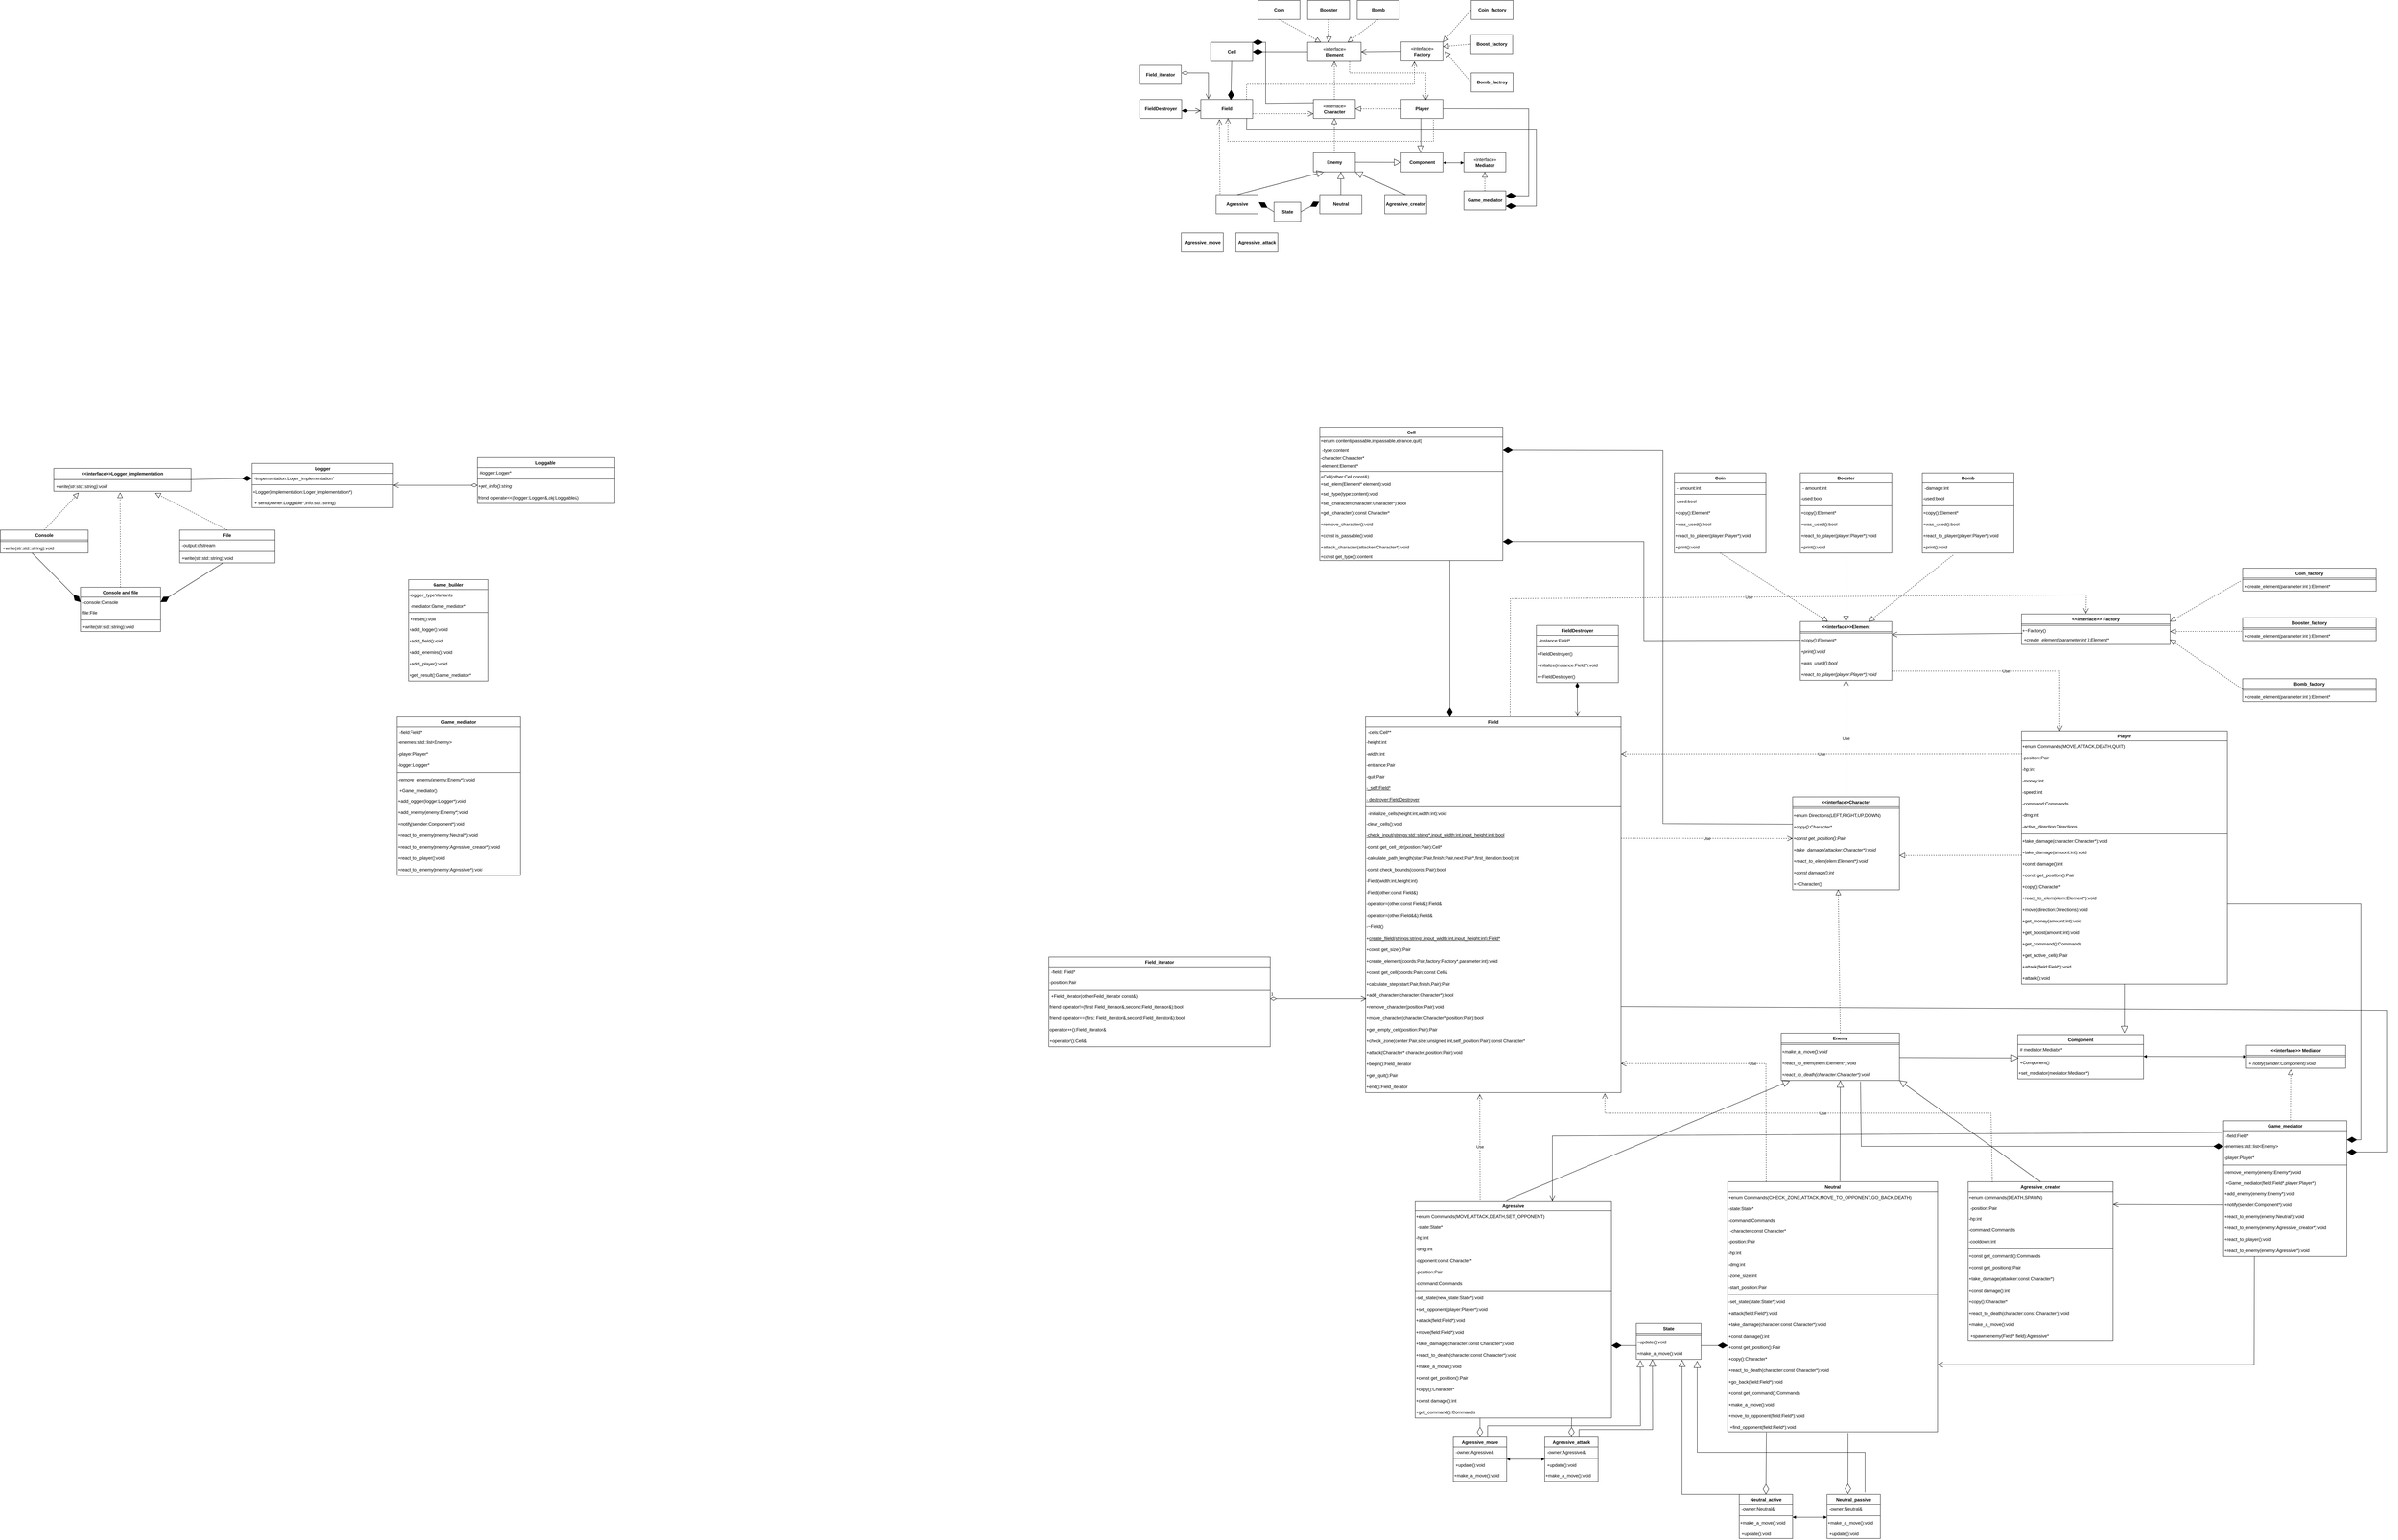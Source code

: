 <mxfile version="15.7.0" type="github">
  <diagram id="C5RBs43oDa-KdzZeNtuy" name="Page-1">
    <mxGraphModel dx="4034" dy="2945" grid="1" gridSize="10" guides="1" tooltips="1" connect="1" arrows="1" fold="1" page="1" pageScale="1" pageWidth="827" pageHeight="1169" math="0" shadow="0">
      <root>
        <mxCell id="WIyWlLk6GJQsqaUBKTNV-0" />
        <mxCell id="WIyWlLk6GJQsqaUBKTNV-1" parent="WIyWlLk6GJQsqaUBKTNV-0" />
        <mxCell id="xsE1GSZscVZEgbZIW3LD-2" value="Cell" style="swimlane;fontStyle=1;align=center;verticalAlign=top;childLayout=stackLayout;horizontal=1;startSize=26;horizontalStack=0;resizeParent=1;resizeParentMax=0;resizeLast=0;collapsible=1;marginBottom=0;" parent="WIyWlLk6GJQsqaUBKTNV-1" vertex="1">
          <mxGeometry x="1500" y="-160" width="480" height="350" as="geometry" />
        </mxCell>
        <mxCell id="48n6h0wSSKRTp9PxJUe6-4" value="&lt;div align=&quot;left&quot;&gt;+enum content(passable,impassable,etrance,quit)&lt;/div&gt;" style="text;html=1;strokeColor=none;fillColor=none;align=left;verticalAlign=middle;whiteSpace=wrap;rounded=0;" parent="xsE1GSZscVZEgbZIW3LD-2" vertex="1">
          <mxGeometry y="26" width="480" height="20" as="geometry" />
        </mxCell>
        <mxCell id="xsE1GSZscVZEgbZIW3LD-3" value="-type:content" style="text;strokeColor=none;fillColor=none;align=left;verticalAlign=top;spacingLeft=4;spacingRight=4;overflow=hidden;rotatable=0;points=[[0,0.5],[1,0.5]];portConstraint=eastwest;" parent="xsE1GSZscVZEgbZIW3LD-2" vertex="1">
          <mxGeometry y="46" width="480" height="26" as="geometry" />
        </mxCell>
        <mxCell id="48n6h0wSSKRTp9PxJUe6-1" value="-character:Character*" style="text;html=1;strokeColor=none;fillColor=none;align=left;verticalAlign=middle;whiteSpace=wrap;rounded=0;" parent="xsE1GSZscVZEgbZIW3LD-2" vertex="1">
          <mxGeometry y="72" width="480" height="20" as="geometry" />
        </mxCell>
        <mxCell id="48n6h0wSSKRTp9PxJUe6-0" value="-element:Element*" style="text;html=1;strokeColor=none;fillColor=none;align=left;verticalAlign=middle;whiteSpace=wrap;rounded=0;" parent="xsE1GSZscVZEgbZIW3LD-2" vertex="1">
          <mxGeometry y="92" width="480" height="20" as="geometry" />
        </mxCell>
        <mxCell id="xsE1GSZscVZEgbZIW3LD-4" value="" style="line;strokeWidth=1;fillColor=none;align=left;verticalAlign=middle;spacingTop=-1;spacingLeft=3;spacingRight=3;rotatable=0;labelPosition=right;points=[];portConstraint=eastwest;" parent="xsE1GSZscVZEgbZIW3LD-2" vertex="1">
          <mxGeometry y="112" width="480" height="8" as="geometry" />
        </mxCell>
        <mxCell id="48n6h0wSSKRTp9PxJUe6-2" value="+Cell(other:Cell const&amp;amp;)" style="text;html=1;strokeColor=none;fillColor=none;align=left;verticalAlign=middle;whiteSpace=wrap;rounded=0;" parent="xsE1GSZscVZEgbZIW3LD-2" vertex="1">
          <mxGeometry y="120" width="480" height="20" as="geometry" />
        </mxCell>
        <mxCell id="48n6h0wSSKRTp9PxJUe6-5" value="+set_elem(Element* element):void" style="text;html=1;strokeColor=none;fillColor=none;align=left;verticalAlign=middle;whiteSpace=wrap;rounded=0;" parent="xsE1GSZscVZEgbZIW3LD-2" vertex="1">
          <mxGeometry y="140" width="480" height="20" as="geometry" />
        </mxCell>
        <mxCell id="grzV_4phDnwmopxn0Cy7-0" value="+set_type(type:content):void" style="text;html=1;strokeColor=none;fillColor=none;align=left;verticalAlign=middle;whiteSpace=wrap;rounded=0;" parent="xsE1GSZscVZEgbZIW3LD-2" vertex="1">
          <mxGeometry y="160" width="480" height="30" as="geometry" />
        </mxCell>
        <mxCell id="48n6h0wSSKRTp9PxJUe6-7" value="+set_character(character:Character*):bool" style="text;html=1;strokeColor=none;fillColor=none;align=left;verticalAlign=middle;whiteSpace=wrap;rounded=0;" parent="xsE1GSZscVZEgbZIW3LD-2" vertex="1">
          <mxGeometry y="190" width="480" height="20" as="geometry" />
        </mxCell>
        <mxCell id="Km_RlHxw6roVxN_tXcQw-22" value="+get_character():const Character*" style="text;html=1;strokeColor=none;fillColor=none;align=left;verticalAlign=middle;whiteSpace=wrap;rounded=0;" parent="xsE1GSZscVZEgbZIW3LD-2" vertex="1">
          <mxGeometry y="210" width="480" height="30" as="geometry" />
        </mxCell>
        <mxCell id="grzV_4phDnwmopxn0Cy7-1" value="+remove_character():void" style="text;html=1;strokeColor=none;fillColor=none;align=left;verticalAlign=middle;whiteSpace=wrap;rounded=0;" parent="xsE1GSZscVZEgbZIW3LD-2" vertex="1">
          <mxGeometry y="240" width="480" height="30" as="geometry" />
        </mxCell>
        <mxCell id="0X_hstR2CPrQsVV3YqNj-102" value="+const is_passable():void" style="text;html=1;strokeColor=none;fillColor=none;align=left;verticalAlign=middle;whiteSpace=wrap;rounded=0;" parent="xsE1GSZscVZEgbZIW3LD-2" vertex="1">
          <mxGeometry y="270" width="480" height="30" as="geometry" />
        </mxCell>
        <mxCell id="grzV_4phDnwmopxn0Cy7-2" value="+attack_character(attacker:Character*):void" style="text;html=1;strokeColor=none;fillColor=none;align=left;verticalAlign=middle;whiteSpace=wrap;rounded=0;" parent="xsE1GSZscVZEgbZIW3LD-2" vertex="1">
          <mxGeometry y="300" width="480" height="30" as="geometry" />
        </mxCell>
        <mxCell id="48n6h0wSSKRTp9PxJUe6-8" value="+const get_type():content" style="text;html=1;strokeColor=none;fillColor=none;align=left;verticalAlign=middle;whiteSpace=wrap;rounded=0;" parent="xsE1GSZscVZEgbZIW3LD-2" vertex="1">
          <mxGeometry y="330" width="480" height="20" as="geometry" />
        </mxCell>
        <mxCell id="tWoFjFqfNtR5iYeBHFU--7" value="&lt;&lt;interface&gt;&gt; Factory" style="swimlane;fontStyle=1;align=center;verticalAlign=top;childLayout=stackLayout;horizontal=1;startSize=26;horizontalStack=0;resizeParent=1;resizeParentMax=0;resizeLast=0;collapsible=1;marginBottom=0;" parent="WIyWlLk6GJQsqaUBKTNV-1" vertex="1">
          <mxGeometry x="3340" y="330" width="390" height="80" as="geometry" />
        </mxCell>
        <mxCell id="tWoFjFqfNtR5iYeBHFU--9" value="" style="line;strokeWidth=1;fillColor=none;align=left;verticalAlign=middle;spacingTop=-1;spacingLeft=3;spacingRight=3;rotatable=0;labelPosition=right;points=[];portConstraint=eastwest;" parent="tWoFjFqfNtR5iYeBHFU--7" vertex="1">
          <mxGeometry y="26" width="390" height="8" as="geometry" />
        </mxCell>
        <mxCell id="McNXj-3BcxCFr41HC3wK-5" value="+~Factory()" style="text;html=1;strokeColor=none;fillColor=none;align=left;verticalAlign=middle;whiteSpace=wrap;rounded=0;" parent="tWoFjFqfNtR5iYeBHFU--7" vertex="1">
          <mxGeometry y="34" width="390" height="20" as="geometry" />
        </mxCell>
        <mxCell id="tWoFjFqfNtR5iYeBHFU--10" value="+create_element(parameter:int ):Element*" style="text;strokeColor=none;fillColor=none;align=left;verticalAlign=top;spacingLeft=4;spacingRight=4;overflow=hidden;rotatable=0;points=[[0,0.5],[1,0.5]];portConstraint=eastwest;fontStyle=2" parent="tWoFjFqfNtR5iYeBHFU--7" vertex="1">
          <mxGeometry y="54" width="390" height="26" as="geometry" />
        </mxCell>
        <mxCell id="McNXj-3BcxCFr41HC3wK-1" value="&lt;&lt;interface&gt;&gt;Element&#xa;" style="swimlane;fontStyle=1;align=center;verticalAlign=top;childLayout=stackLayout;horizontal=1;startSize=26;horizontalStack=0;resizeParent=1;resizeParentMax=0;resizeLast=0;collapsible=1;marginBottom=0;" parent="WIyWlLk6GJQsqaUBKTNV-1" vertex="1">
          <mxGeometry x="2760" y="350" width="240" height="154" as="geometry" />
        </mxCell>
        <mxCell id="McNXj-3BcxCFr41HC3wK-3" value="" style="line;strokeWidth=1;fillColor=none;align=left;verticalAlign=middle;spacingTop=-1;spacingLeft=3;spacingRight=3;rotatable=0;labelPosition=right;points=[];portConstraint=eastwest;" parent="McNXj-3BcxCFr41HC3wK-1" vertex="1">
          <mxGeometry y="26" width="240" height="8" as="geometry" />
        </mxCell>
        <mxCell id="Ug6BfeDQTz1O-QkU39ld-2" value="&lt;i&gt;+copy():Element*&lt;/i&gt;" style="text;html=1;strokeColor=none;fillColor=none;align=left;verticalAlign=middle;whiteSpace=wrap;rounded=0;" parent="McNXj-3BcxCFr41HC3wK-1" vertex="1">
          <mxGeometry y="34" width="240" height="30" as="geometry" />
        </mxCell>
        <mxCell id="GG4XUn2FxnZlyrhbKbJu-24" value="&lt;i&gt;+print():void&lt;/i&gt;" style="text;html=1;strokeColor=none;fillColor=none;align=left;verticalAlign=middle;whiteSpace=wrap;rounded=0;" parent="McNXj-3BcxCFr41HC3wK-1" vertex="1">
          <mxGeometry y="64" width="240" height="30" as="geometry" />
        </mxCell>
        <mxCell id="oonbf2Go2FuBxZeRhi8Y-16" value="&lt;i&gt;+was_used():bool&lt;/i&gt;" style="text;html=1;strokeColor=none;fillColor=none;align=left;verticalAlign=middle;whiteSpace=wrap;rounded=0;" parent="McNXj-3BcxCFr41HC3wK-1" vertex="1">
          <mxGeometry y="94" width="240" height="30" as="geometry" />
        </mxCell>
        <mxCell id="oonbf2Go2FuBxZeRhi8Y-2" value="&lt;i&gt;+react_to_player(player:Player*):void&lt;/i&gt;" style="text;html=1;strokeColor=none;fillColor=none;align=left;verticalAlign=middle;whiteSpace=wrap;rounded=0;" parent="McNXj-3BcxCFr41HC3wK-1" vertex="1">
          <mxGeometry y="124" width="240" height="30" as="geometry" />
        </mxCell>
        <mxCell id="0X_hstR2CPrQsVV3YqNj-104" value="" style="endArrow=diamondThin;endFill=1;endSize=24;html=1;rounded=0;entryX=0;entryY=0.5;entryDx=0;entryDy=0;exitX=0;exitY=0.5;exitDx=0;exitDy=0;" parent="McNXj-3BcxCFr41HC3wK-1" source="Ug6BfeDQTz1O-QkU39ld-2" edge="1">
          <mxGeometry width="160" relative="1" as="geometry">
            <mxPoint x="-20" y="20" as="sourcePoint" />
            <mxPoint x="-780" y="-210" as="targetPoint" />
            <Array as="points">
              <mxPoint x="-410" y="50" />
              <mxPoint x="-410" y="-210" />
            </Array>
          </mxGeometry>
        </mxCell>
        <mxCell id="McNXj-3BcxCFr41HC3wK-9" value="Coin&#xa;" style="swimlane;fontStyle=1;align=center;verticalAlign=top;childLayout=stackLayout;horizontal=1;startSize=26;horizontalStack=0;resizeParent=1;resizeParentMax=0;resizeLast=0;collapsible=1;marginBottom=0;" parent="WIyWlLk6GJQsqaUBKTNV-1" vertex="1">
          <mxGeometry x="2430" y="-40" width="240" height="210" as="geometry" />
        </mxCell>
        <mxCell id="McNXj-3BcxCFr41HC3wK-10" value="- amount:int" style="text;strokeColor=none;fillColor=none;align=left;verticalAlign=top;spacingLeft=4;spacingRight=4;overflow=hidden;rotatable=0;points=[[0,0.5],[1,0.5]];portConstraint=eastwest;" parent="McNXj-3BcxCFr41HC3wK-9" vertex="1">
          <mxGeometry y="26" width="240" height="26" as="geometry" />
        </mxCell>
        <mxCell id="McNXj-3BcxCFr41HC3wK-11" value="" style="line;strokeWidth=1;fillColor=none;align=left;verticalAlign=middle;spacingTop=-1;spacingLeft=3;spacingRight=3;rotatable=0;labelPosition=right;points=[];portConstraint=eastwest;" parent="McNXj-3BcxCFr41HC3wK-9" vertex="1">
          <mxGeometry y="52" width="240" height="8" as="geometry" />
        </mxCell>
        <mxCell id="oonbf2Go2FuBxZeRhi8Y-15" value="-used:bool" style="text;html=1;strokeColor=none;fillColor=none;align=left;verticalAlign=middle;whiteSpace=wrap;rounded=0;" parent="McNXj-3BcxCFr41HC3wK-9" vertex="1">
          <mxGeometry y="60" width="240" height="30" as="geometry" />
        </mxCell>
        <mxCell id="Ug6BfeDQTz1O-QkU39ld-5" value="+copy():Element*" style="text;html=1;strokeColor=none;fillColor=none;align=left;verticalAlign=middle;whiteSpace=wrap;rounded=0;" parent="McNXj-3BcxCFr41HC3wK-9" vertex="1">
          <mxGeometry y="90" width="240" height="30" as="geometry" />
        </mxCell>
        <mxCell id="oonbf2Go2FuBxZeRhi8Y-18" value="+was_used():bool" style="text;html=1;strokeColor=none;fillColor=none;align=left;verticalAlign=middle;whiteSpace=wrap;rounded=0;" parent="McNXj-3BcxCFr41HC3wK-9" vertex="1">
          <mxGeometry y="120" width="240" height="30" as="geometry" />
        </mxCell>
        <mxCell id="oonbf2Go2FuBxZeRhi8Y-3" value="+react_to_player(player:Player*):void" style="text;html=1;strokeColor=none;fillColor=none;align=left;verticalAlign=middle;whiteSpace=wrap;rounded=0;" parent="McNXj-3BcxCFr41HC3wK-9" vertex="1">
          <mxGeometry y="150" width="240" height="30" as="geometry" />
        </mxCell>
        <mxCell id="GG4XUn2FxnZlyrhbKbJu-27" value="+print():void" style="text;html=1;strokeColor=none;fillColor=none;align=left;verticalAlign=middle;whiteSpace=wrap;rounded=0;" parent="McNXj-3BcxCFr41HC3wK-9" vertex="1">
          <mxGeometry y="180" width="240" height="30" as="geometry" />
        </mxCell>
        <mxCell id="McNXj-3BcxCFr41HC3wK-15" value="Booster" style="swimlane;fontStyle=1;align=center;verticalAlign=top;childLayout=stackLayout;horizontal=1;startSize=26;horizontalStack=0;resizeParent=1;resizeParentMax=0;resizeLast=0;collapsible=1;marginBottom=0;" parent="WIyWlLk6GJQsqaUBKTNV-1" vertex="1">
          <mxGeometry x="2760" y="-40" width="240" height="210" as="geometry" />
        </mxCell>
        <mxCell id="McNXj-3BcxCFr41HC3wK-16" value="- amount:int" style="text;strokeColor=none;fillColor=none;align=left;verticalAlign=top;spacingLeft=4;spacingRight=4;overflow=hidden;rotatable=0;points=[[0,0.5],[1,0.5]];portConstraint=eastwest;" parent="McNXj-3BcxCFr41HC3wK-15" vertex="1">
          <mxGeometry y="26" width="240" height="26" as="geometry" />
        </mxCell>
        <mxCell id="oonbf2Go2FuBxZeRhi8Y-13" value="-used:bool" style="text;html=1;strokeColor=none;fillColor=none;align=left;verticalAlign=middle;whiteSpace=wrap;rounded=0;" parent="McNXj-3BcxCFr41HC3wK-15" vertex="1">
          <mxGeometry y="52" width="240" height="30" as="geometry" />
        </mxCell>
        <mxCell id="McNXj-3BcxCFr41HC3wK-17" value="" style="line;strokeWidth=1;fillColor=none;align=left;verticalAlign=middle;spacingTop=-1;spacingLeft=3;spacingRight=3;rotatable=0;labelPosition=right;points=[];portConstraint=eastwest;" parent="McNXj-3BcxCFr41HC3wK-15" vertex="1">
          <mxGeometry y="82" width="240" height="8" as="geometry" />
        </mxCell>
        <mxCell id="Ug6BfeDQTz1O-QkU39ld-4" value="+copy():Element*" style="text;html=1;strokeColor=none;fillColor=none;align=left;verticalAlign=middle;whiteSpace=wrap;rounded=0;" parent="McNXj-3BcxCFr41HC3wK-15" vertex="1">
          <mxGeometry y="90" width="240" height="30" as="geometry" />
        </mxCell>
        <mxCell id="oonbf2Go2FuBxZeRhi8Y-17" value="+was_used():bool" style="text;html=1;strokeColor=none;fillColor=none;align=left;verticalAlign=middle;whiteSpace=wrap;rounded=0;" parent="McNXj-3BcxCFr41HC3wK-15" vertex="1">
          <mxGeometry y="120" width="240" height="30" as="geometry" />
        </mxCell>
        <mxCell id="oonbf2Go2FuBxZeRhi8Y-4" value="+react_to_player(player:Player*):void" style="text;html=1;strokeColor=none;fillColor=none;align=left;verticalAlign=middle;whiteSpace=wrap;rounded=0;" parent="McNXj-3BcxCFr41HC3wK-15" vertex="1">
          <mxGeometry y="150" width="240" height="30" as="geometry" />
        </mxCell>
        <mxCell id="GG4XUn2FxnZlyrhbKbJu-25" value="+print():void" style="text;html=1;strokeColor=none;fillColor=none;align=left;verticalAlign=middle;whiteSpace=wrap;rounded=0;" parent="McNXj-3BcxCFr41HC3wK-15" vertex="1">
          <mxGeometry y="180" width="240" height="30" as="geometry" />
        </mxCell>
        <mxCell id="el9_5BR20MesqiRmmWId-0" value="Bomb" style="swimlane;fontStyle=1;align=center;verticalAlign=top;childLayout=stackLayout;horizontal=1;startSize=26;horizontalStack=0;resizeParent=1;resizeParentMax=0;resizeLast=0;collapsible=1;marginBottom=0;" parent="WIyWlLk6GJQsqaUBKTNV-1" vertex="1">
          <mxGeometry x="3080" y="-40" width="240" height="210" as="geometry" />
        </mxCell>
        <mxCell id="el9_5BR20MesqiRmmWId-1" value="-damage:int" style="text;strokeColor=none;fillColor=none;align=left;verticalAlign=top;spacingLeft=4;spacingRight=4;overflow=hidden;rotatable=0;points=[[0,0.5],[1,0.5]];portConstraint=eastwest;" parent="el9_5BR20MesqiRmmWId-0" vertex="1">
          <mxGeometry y="26" width="240" height="26" as="geometry" />
        </mxCell>
        <mxCell id="oonbf2Go2FuBxZeRhi8Y-14" value="-used:bool" style="text;html=1;strokeColor=none;fillColor=none;align=left;verticalAlign=middle;whiteSpace=wrap;rounded=0;" parent="el9_5BR20MesqiRmmWId-0" vertex="1">
          <mxGeometry y="52" width="240" height="30" as="geometry" />
        </mxCell>
        <mxCell id="el9_5BR20MesqiRmmWId-2" value="" style="line;strokeWidth=1;fillColor=none;align=left;verticalAlign=middle;spacingTop=-1;spacingLeft=3;spacingRight=3;rotatable=0;labelPosition=right;points=[];portConstraint=eastwest;" parent="el9_5BR20MesqiRmmWId-0" vertex="1">
          <mxGeometry y="82" width="240" height="8" as="geometry" />
        </mxCell>
        <mxCell id="Ug6BfeDQTz1O-QkU39ld-3" value="+copy():Element*" style="text;html=1;strokeColor=none;fillColor=none;align=left;verticalAlign=middle;whiteSpace=wrap;rounded=0;" parent="el9_5BR20MesqiRmmWId-0" vertex="1">
          <mxGeometry y="90" width="240" height="30" as="geometry" />
        </mxCell>
        <mxCell id="oonbf2Go2FuBxZeRhi8Y-19" value="+was_used():bool" style="text;html=1;strokeColor=none;fillColor=none;align=left;verticalAlign=middle;whiteSpace=wrap;rounded=0;" parent="el9_5BR20MesqiRmmWId-0" vertex="1">
          <mxGeometry y="120" width="240" height="30" as="geometry" />
        </mxCell>
        <mxCell id="oonbf2Go2FuBxZeRhi8Y-5" value="+react_to_player(player:Player*):void" style="text;html=1;strokeColor=none;fillColor=none;align=left;verticalAlign=middle;whiteSpace=wrap;rounded=0;" parent="el9_5BR20MesqiRmmWId-0" vertex="1">
          <mxGeometry y="150" width="240" height="30" as="geometry" />
        </mxCell>
        <mxCell id="GG4XUn2FxnZlyrhbKbJu-26" value="+print():void" style="text;html=1;strokeColor=none;fillColor=none;align=left;verticalAlign=middle;whiteSpace=wrap;rounded=0;" parent="el9_5BR20MesqiRmmWId-0" vertex="1">
          <mxGeometry y="180" width="240" height="30" as="geometry" />
        </mxCell>
        <mxCell id="el9_5BR20MesqiRmmWId-6" value="Coin_factory" style="swimlane;fontStyle=1;align=center;verticalAlign=top;childLayout=stackLayout;horizontal=1;startSize=26;horizontalStack=0;resizeParent=1;resizeParentMax=0;resizeLast=0;collapsible=1;marginBottom=0;" parent="WIyWlLk6GJQsqaUBKTNV-1" vertex="1">
          <mxGeometry x="3920" y="210" width="350" height="60" as="geometry" />
        </mxCell>
        <mxCell id="el9_5BR20MesqiRmmWId-8" value="" style="line;strokeWidth=1;fillColor=none;align=left;verticalAlign=middle;spacingTop=-1;spacingLeft=3;spacingRight=3;rotatable=0;labelPosition=right;points=[];portConstraint=eastwest;" parent="el9_5BR20MesqiRmmWId-6" vertex="1">
          <mxGeometry y="26" width="350" height="8" as="geometry" />
        </mxCell>
        <mxCell id="el9_5BR20MesqiRmmWId-10" value="+create_element(parameter:int ):Element*" style="text;strokeColor=none;fillColor=none;align=left;verticalAlign=top;spacingLeft=4;spacingRight=4;overflow=hidden;rotatable=0;points=[[0,0.5],[1,0.5]];portConstraint=eastwest;fontStyle=0" parent="el9_5BR20MesqiRmmWId-6" vertex="1">
          <mxGeometry y="34" width="350" height="26" as="geometry" />
        </mxCell>
        <mxCell id="8DYW9aeiwufktY21G8mX-1" value="Booster_factory" style="swimlane;fontStyle=1;align=center;verticalAlign=top;childLayout=stackLayout;horizontal=1;startSize=26;horizontalStack=0;resizeParent=1;resizeParentMax=0;resizeLast=0;collapsible=1;marginBottom=0;" parent="WIyWlLk6GJQsqaUBKTNV-1" vertex="1">
          <mxGeometry x="3920" y="340" width="350" height="60" as="geometry" />
        </mxCell>
        <mxCell id="8DYW9aeiwufktY21G8mX-2" value="" style="line;strokeWidth=1;fillColor=none;align=left;verticalAlign=middle;spacingTop=-1;spacingLeft=3;spacingRight=3;rotatable=0;labelPosition=right;points=[];portConstraint=eastwest;" parent="8DYW9aeiwufktY21G8mX-1" vertex="1">
          <mxGeometry y="26" width="350" height="8" as="geometry" />
        </mxCell>
        <mxCell id="8DYW9aeiwufktY21G8mX-3" value="+create_element(parameter:int ):Element*" style="text;strokeColor=none;fillColor=none;align=left;verticalAlign=top;spacingLeft=4;spacingRight=4;overflow=hidden;rotatable=0;points=[[0,0.5],[1,0.5]];portConstraint=eastwest;fontStyle=0" parent="8DYW9aeiwufktY21G8mX-1" vertex="1">
          <mxGeometry y="34" width="350" height="26" as="geometry" />
        </mxCell>
        <mxCell id="8DYW9aeiwufktY21G8mX-4" value="Bomb_factory" style="swimlane;fontStyle=1;align=center;verticalAlign=top;childLayout=stackLayout;horizontal=1;startSize=26;horizontalStack=0;resizeParent=1;resizeParentMax=0;resizeLast=0;collapsible=1;marginBottom=0;" parent="WIyWlLk6GJQsqaUBKTNV-1" vertex="1">
          <mxGeometry x="3920" y="500" width="350" height="60" as="geometry" />
        </mxCell>
        <mxCell id="8DYW9aeiwufktY21G8mX-5" value="" style="line;strokeWidth=1;fillColor=none;align=left;verticalAlign=middle;spacingTop=-1;spacingLeft=3;spacingRight=3;rotatable=0;labelPosition=right;points=[];portConstraint=eastwest;" parent="8DYW9aeiwufktY21G8mX-4" vertex="1">
          <mxGeometry y="26" width="350" height="8" as="geometry" />
        </mxCell>
        <mxCell id="8DYW9aeiwufktY21G8mX-6" value="+create_element(parameter:int ):Element*" style="text;strokeColor=none;fillColor=none;align=left;verticalAlign=top;spacingLeft=4;spacingRight=4;overflow=hidden;rotatable=0;points=[[0,0.5],[1,0.5]];portConstraint=eastwest;fontStyle=0" parent="8DYW9aeiwufktY21G8mX-4" vertex="1">
          <mxGeometry y="34" width="350" height="26" as="geometry" />
        </mxCell>
        <mxCell id="Iwc6zqxQIkc-S9eKUuf3-0" value="Field" style="swimlane;fontStyle=1;align=center;verticalAlign=top;childLayout=stackLayout;horizontal=1;startSize=26;horizontalStack=0;resizeParent=1;resizeParentMax=0;resizeLast=0;collapsible=1;marginBottom=0;" parent="WIyWlLk6GJQsqaUBKTNV-1" vertex="1">
          <mxGeometry x="1620" y="600" width="670" height="986" as="geometry" />
        </mxCell>
        <mxCell id="Iwc6zqxQIkc-S9eKUuf3-1" value="-cells:Cell**" style="text;strokeColor=none;fillColor=none;align=left;verticalAlign=top;spacingLeft=4;spacingRight=4;overflow=hidden;rotatable=0;points=[[0,0.5],[1,0.5]];portConstraint=eastwest;" parent="Iwc6zqxQIkc-S9eKUuf3-0" vertex="1">
          <mxGeometry y="26" width="670" height="26" as="geometry" />
        </mxCell>
        <mxCell id="GG4XUn2FxnZlyrhbKbJu-0" value="-height:int" style="text;html=1;strokeColor=none;fillColor=none;align=left;verticalAlign=middle;whiteSpace=wrap;rounded=0;" parent="Iwc6zqxQIkc-S9eKUuf3-0" vertex="1">
          <mxGeometry y="52" width="670" height="30" as="geometry" />
        </mxCell>
        <mxCell id="GG4XUn2FxnZlyrhbKbJu-1" value="-width:int" style="text;html=1;strokeColor=none;fillColor=none;align=left;verticalAlign=middle;whiteSpace=wrap;rounded=0;" parent="Iwc6zqxQIkc-S9eKUuf3-0" vertex="1">
          <mxGeometry y="82" width="670" height="30" as="geometry" />
        </mxCell>
        <mxCell id="GG4XUn2FxnZlyrhbKbJu-2" value="-entrance:Pair" style="text;html=1;strokeColor=none;fillColor=none;align=left;verticalAlign=middle;whiteSpace=wrap;rounded=0;" parent="Iwc6zqxQIkc-S9eKUuf3-0" vertex="1">
          <mxGeometry y="112" width="670" height="30" as="geometry" />
        </mxCell>
        <mxCell id="GG4XUn2FxnZlyrhbKbJu-3" value="-quit:Pair" style="text;html=1;strokeColor=none;fillColor=none;align=left;verticalAlign=middle;whiteSpace=wrap;rounded=0;" parent="Iwc6zqxQIkc-S9eKUuf3-0" vertex="1">
          <mxGeometry y="142" width="670" height="30" as="geometry" />
        </mxCell>
        <mxCell id="tuSI-3SOKSr631faxkzB-22" value="&lt;u&gt;-_self:Field*&lt;/u&gt;" style="text;html=1;strokeColor=none;fillColor=none;align=left;verticalAlign=middle;whiteSpace=wrap;rounded=0;" parent="Iwc6zqxQIkc-S9eKUuf3-0" vertex="1">
          <mxGeometry y="172" width="670" height="30" as="geometry" />
        </mxCell>
        <mxCell id="tuSI-3SOKSr631faxkzB-23" value="&lt;u&gt;- destroyer:FieldDestroyer&lt;/u&gt;" style="text;html=1;strokeColor=none;fillColor=none;align=left;verticalAlign=middle;whiteSpace=wrap;rounded=0;" parent="Iwc6zqxQIkc-S9eKUuf3-0" vertex="1">
          <mxGeometry y="202" width="670" height="30" as="geometry" />
        </mxCell>
        <mxCell id="Iwc6zqxQIkc-S9eKUuf3-2" value="" style="line;strokeWidth=1;fillColor=none;align=left;verticalAlign=middle;spacingTop=-1;spacingLeft=3;spacingRight=3;rotatable=0;labelPosition=right;points=[];portConstraint=eastwest;" parent="Iwc6zqxQIkc-S9eKUuf3-0" vertex="1">
          <mxGeometry y="232" width="670" height="8" as="geometry" />
        </mxCell>
        <mxCell id="Iwc6zqxQIkc-S9eKUuf3-3" value="-initialize_cells(height:int,width:int):void" style="text;strokeColor=none;fillColor=none;align=left;verticalAlign=top;spacingLeft=4;spacingRight=4;overflow=hidden;rotatable=0;points=[[0,0.5],[1,0.5]];portConstraint=eastwest;" parent="Iwc6zqxQIkc-S9eKUuf3-0" vertex="1">
          <mxGeometry y="240" width="670" height="26" as="geometry" />
        </mxCell>
        <mxCell id="tuSI-3SOKSr631faxkzB-24" value="-clear_cells():void" style="text;html=1;strokeColor=none;fillColor=none;align=left;verticalAlign=middle;whiteSpace=wrap;rounded=0;" parent="Iwc6zqxQIkc-S9eKUuf3-0" vertex="1">
          <mxGeometry y="266" width="670" height="30" as="geometry" />
        </mxCell>
        <mxCell id="tuSI-3SOKSr631faxkzB-25" value="&lt;u&gt;-check_input(strings:std::string*,input_width:int,input_height:int):bool&lt;/u&gt;" style="text;html=1;strokeColor=none;fillColor=none;align=left;verticalAlign=middle;whiteSpace=wrap;rounded=0;" parent="Iwc6zqxQIkc-S9eKUuf3-0" vertex="1">
          <mxGeometry y="296" width="670" height="30" as="geometry" />
        </mxCell>
        <mxCell id="tuSI-3SOKSr631faxkzB-26" value="-const get_cell_ptr(postion:Pair):Cell*" style="text;html=1;strokeColor=none;fillColor=none;align=left;verticalAlign=middle;whiteSpace=wrap;rounded=0;" parent="Iwc6zqxQIkc-S9eKUuf3-0" vertex="1">
          <mxGeometry y="326" width="670" height="30" as="geometry" />
        </mxCell>
        <mxCell id="tuSI-3SOKSr631faxkzB-27" value="-calculate_path_length(start:Pair,finish:Pair,next:Pair*,first_iteration:bool):int" style="text;html=1;strokeColor=none;fillColor=none;align=left;verticalAlign=middle;whiteSpace=wrap;rounded=0;" parent="Iwc6zqxQIkc-S9eKUuf3-0" vertex="1">
          <mxGeometry y="356" width="670" height="30" as="geometry" />
        </mxCell>
        <mxCell id="tuSI-3SOKSr631faxkzB-28" value="-const check_bounds(coords:Pair):bool" style="text;html=1;strokeColor=none;fillColor=none;align=left;verticalAlign=middle;whiteSpace=wrap;rounded=0;" parent="Iwc6zqxQIkc-S9eKUuf3-0" vertex="1">
          <mxGeometry y="386" width="670" height="30" as="geometry" />
        </mxCell>
        <mxCell id="GG4XUn2FxnZlyrhbKbJu-5" value="-Field(width:int,height:int)" style="text;html=1;strokeColor=none;fillColor=none;align=left;verticalAlign=middle;whiteSpace=wrap;rounded=0;" parent="Iwc6zqxQIkc-S9eKUuf3-0" vertex="1">
          <mxGeometry y="416" width="670" height="30" as="geometry" />
        </mxCell>
        <mxCell id="GG4XUn2FxnZlyrhbKbJu-6" value="-Field(other:const Field&amp;amp;)" style="text;html=1;strokeColor=none;fillColor=none;align=left;verticalAlign=middle;whiteSpace=wrap;rounded=0;" parent="Iwc6zqxQIkc-S9eKUuf3-0" vertex="1">
          <mxGeometry y="446" width="670" height="30" as="geometry" />
        </mxCell>
        <mxCell id="GG4XUn2FxnZlyrhbKbJu-7" value="-operator=(other:const Field&amp;amp;):Field&amp;amp;" style="text;html=1;strokeColor=none;fillColor=none;align=left;verticalAlign=middle;whiteSpace=wrap;rounded=0;" parent="Iwc6zqxQIkc-S9eKUuf3-0" vertex="1">
          <mxGeometry y="476" width="670" height="30" as="geometry" />
        </mxCell>
        <mxCell id="GG4XUn2FxnZlyrhbKbJu-8" value="-operator=(other:Field&amp;amp;&amp;amp;):Field&amp;amp;" style="text;html=1;strokeColor=none;fillColor=none;align=left;verticalAlign=middle;whiteSpace=wrap;rounded=0;" parent="Iwc6zqxQIkc-S9eKUuf3-0" vertex="1">
          <mxGeometry y="506" width="670" height="30" as="geometry" />
        </mxCell>
        <mxCell id="tuSI-3SOKSr631faxkzB-29" value="-~Field()" style="text;html=1;strokeColor=none;fillColor=none;align=left;verticalAlign=middle;whiteSpace=wrap;rounded=0;" parent="Iwc6zqxQIkc-S9eKUuf3-0" vertex="1">
          <mxGeometry y="536" width="670" height="30" as="geometry" />
        </mxCell>
        <mxCell id="MBrvf-cVYj65ZBORAVVF-1" value="+&lt;u&gt;create_fileld(strings:string*,input_width:int,input_height:int):Field*&lt;/u&gt;" style="text;html=1;strokeColor=none;fillColor=none;align=left;verticalAlign=middle;whiteSpace=wrap;rounded=0;" parent="Iwc6zqxQIkc-S9eKUuf3-0" vertex="1">
          <mxGeometry y="566" width="670" height="30" as="geometry" />
        </mxCell>
        <mxCell id="GG4XUn2FxnZlyrhbKbJu-9" value="+const get_size():Pair" style="text;html=1;strokeColor=none;fillColor=none;align=left;verticalAlign=middle;whiteSpace=wrap;rounded=0;" parent="Iwc6zqxQIkc-S9eKUuf3-0" vertex="1">
          <mxGeometry y="596" width="670" height="30" as="geometry" />
        </mxCell>
        <mxCell id="GG4XUn2FxnZlyrhbKbJu-11" value="+create_element(coords:Pair,factory:Factory*,parameter:int):void" style="text;html=1;strokeColor=none;fillColor=none;align=left;verticalAlign=middle;whiteSpace=wrap;rounded=0;" parent="Iwc6zqxQIkc-S9eKUuf3-0" vertex="1">
          <mxGeometry y="626" width="670" height="30" as="geometry" />
        </mxCell>
        <mxCell id="GG4XUn2FxnZlyrhbKbJu-10" value="+const get_cell(coords:Pair):const Cell&amp;amp;" style="text;html=1;strokeColor=none;fillColor=none;align=left;verticalAlign=middle;whiteSpace=wrap;rounded=0;" parent="Iwc6zqxQIkc-S9eKUuf3-0" vertex="1">
          <mxGeometry y="656" width="670" height="30" as="geometry" />
        </mxCell>
        <mxCell id="oonbf2Go2FuBxZeRhi8Y-0" value="+calculate_step(start:Pair,finish,Pair):Pair" style="text;html=1;strokeColor=none;fillColor=none;align=left;verticalAlign=middle;whiteSpace=wrap;rounded=0;" parent="Iwc6zqxQIkc-S9eKUuf3-0" vertex="1">
          <mxGeometry y="686" width="670" height="30" as="geometry" />
        </mxCell>
        <mxCell id="oonbf2Go2FuBxZeRhi8Y-11" value="+add_character(character:Character*):bool" style="text;html=1;strokeColor=none;fillColor=none;align=left;verticalAlign=middle;whiteSpace=wrap;rounded=0;" parent="Iwc6zqxQIkc-S9eKUuf3-0" vertex="1">
          <mxGeometry y="716" width="670" height="30" as="geometry" />
        </mxCell>
        <mxCell id="oonbf2Go2FuBxZeRhi8Y-12" value="+remove_character(position:Pair):void" style="text;html=1;strokeColor=none;fillColor=none;align=left;verticalAlign=middle;whiteSpace=wrap;rounded=0;" parent="Iwc6zqxQIkc-S9eKUuf3-0" vertex="1">
          <mxGeometry y="746" width="670" height="30" as="geometry" />
        </mxCell>
        <mxCell id="oonbf2Go2FuBxZeRhi8Y-10" value="+move_character(character:Character*,position:Pair):bool" style="text;html=1;strokeColor=none;fillColor=none;align=left;verticalAlign=middle;whiteSpace=wrap;rounded=0;" parent="Iwc6zqxQIkc-S9eKUuf3-0" vertex="1">
          <mxGeometry y="776" width="670" height="30" as="geometry" />
        </mxCell>
        <mxCell id="eG7skbf5xnkWyoIcJeTa-0" value="+get_empty_cell(position:Pair):Pair" style="text;html=1;strokeColor=none;fillColor=none;align=left;verticalAlign=middle;whiteSpace=wrap;rounded=0;" parent="Iwc6zqxQIkc-S9eKUuf3-0" vertex="1">
          <mxGeometry y="806" width="670" height="30" as="geometry" />
        </mxCell>
        <mxCell id="Km_RlHxw6roVxN_tXcQw-21" value="+check_zone(center:Pair,size:unsigned int,self_position:Pair):const Character*" style="text;html=1;strokeColor=none;fillColor=none;align=left;verticalAlign=middle;whiteSpace=wrap;rounded=0;" parent="Iwc6zqxQIkc-S9eKUuf3-0" vertex="1">
          <mxGeometry y="836" width="670" height="30" as="geometry" />
        </mxCell>
        <mxCell id="oonbf2Go2FuBxZeRhi8Y-20" value="+attack(Character* character,position:Pair):void" style="text;html=1;strokeColor=none;fillColor=none;align=left;verticalAlign=middle;whiteSpace=wrap;rounded=0;" parent="Iwc6zqxQIkc-S9eKUuf3-0" vertex="1">
          <mxGeometry y="866" width="670" height="30" as="geometry" />
        </mxCell>
        <mxCell id="GG4XUn2FxnZlyrhbKbJu-13" value="+begin():Field_iterator" style="text;html=1;strokeColor=none;fillColor=none;align=left;verticalAlign=middle;whiteSpace=wrap;rounded=0;" parent="Iwc6zqxQIkc-S9eKUuf3-0" vertex="1">
          <mxGeometry y="896" width="670" height="30" as="geometry" />
        </mxCell>
        <mxCell id="0X_hstR2CPrQsVV3YqNj-116" value="+get_quit():Pair" style="text;html=1;strokeColor=none;fillColor=none;align=left;verticalAlign=middle;whiteSpace=wrap;rounded=0;" parent="Iwc6zqxQIkc-S9eKUuf3-0" vertex="1">
          <mxGeometry y="926" width="670" height="30" as="geometry" />
        </mxCell>
        <mxCell id="GG4XUn2FxnZlyrhbKbJu-14" value="+end():Field_iterator" style="text;html=1;strokeColor=none;fillColor=none;align=left;verticalAlign=middle;whiteSpace=wrap;rounded=0;" parent="Iwc6zqxQIkc-S9eKUuf3-0" vertex="1">
          <mxGeometry y="956" width="670" height="30" as="geometry" />
        </mxCell>
        <mxCell id="GG4XUn2FxnZlyrhbKbJu-28" value="Field_iterator" style="swimlane;fontStyle=1;align=center;verticalAlign=top;childLayout=stackLayout;horizontal=1;startSize=26;horizontalStack=0;resizeParent=1;resizeParentMax=0;resizeLast=0;collapsible=1;marginBottom=0;" parent="WIyWlLk6GJQsqaUBKTNV-1" vertex="1">
          <mxGeometry x="790" y="1230" width="580" height="236" as="geometry" />
        </mxCell>
        <mxCell id="GG4XUn2FxnZlyrhbKbJu-29" value="-field: Field*" style="text;strokeColor=none;fillColor=none;align=left;verticalAlign=top;spacingLeft=4;spacingRight=4;overflow=hidden;rotatable=0;points=[[0,0.5],[1,0.5]];portConstraint=eastwest;" parent="GG4XUn2FxnZlyrhbKbJu-28" vertex="1">
          <mxGeometry y="26" width="580" height="26" as="geometry" />
        </mxCell>
        <mxCell id="GG4XUn2FxnZlyrhbKbJu-32" value="-position:Pair" style="text;html=1;strokeColor=none;fillColor=none;align=left;verticalAlign=middle;whiteSpace=wrap;rounded=0;" parent="GG4XUn2FxnZlyrhbKbJu-28" vertex="1">
          <mxGeometry y="52" width="580" height="30" as="geometry" />
        </mxCell>
        <mxCell id="GG4XUn2FxnZlyrhbKbJu-30" value="" style="line;strokeWidth=1;fillColor=none;align=left;verticalAlign=middle;spacingTop=-1;spacingLeft=3;spacingRight=3;rotatable=0;labelPosition=right;points=[];portConstraint=eastwest;" parent="GG4XUn2FxnZlyrhbKbJu-28" vertex="1">
          <mxGeometry y="82" width="580" height="8" as="geometry" />
        </mxCell>
        <mxCell id="GG4XUn2FxnZlyrhbKbJu-31" value="+Field_iterator(other:Feild_iterator const&amp;)" style="text;strokeColor=none;fillColor=none;align=left;verticalAlign=top;spacingLeft=4;spacingRight=4;overflow=hidden;rotatable=0;points=[[0,0.5],[1,0.5]];portConstraint=eastwest;" parent="GG4XUn2FxnZlyrhbKbJu-28" vertex="1">
          <mxGeometry y="90" width="580" height="26" as="geometry" />
        </mxCell>
        <mxCell id="GG4XUn2FxnZlyrhbKbJu-34" value="friend operator!=(first: Field_iterator&amp;amp;,second:Field_iterator&amp;amp;):bool" style="text;html=1;strokeColor=none;fillColor=none;align=left;verticalAlign=middle;whiteSpace=wrap;rounded=0;" parent="GG4XUn2FxnZlyrhbKbJu-28" vertex="1">
          <mxGeometry y="116" width="580" height="30" as="geometry" />
        </mxCell>
        <mxCell id="GG4XUn2FxnZlyrhbKbJu-36" value="friend operator==(first: Field_iterator&amp;amp;,second:Field_iterator&amp;amp;):bool" style="text;html=1;strokeColor=none;fillColor=none;align=left;verticalAlign=middle;whiteSpace=wrap;rounded=0;" parent="GG4XUn2FxnZlyrhbKbJu-28" vertex="1">
          <mxGeometry y="146" width="580" height="30" as="geometry" />
        </mxCell>
        <mxCell id="GG4XUn2FxnZlyrhbKbJu-39" value="operator++():Field_iterator&amp;amp;" style="text;html=1;strokeColor=none;fillColor=none;align=left;verticalAlign=middle;whiteSpace=wrap;rounded=0;" parent="GG4XUn2FxnZlyrhbKbJu-28" vertex="1">
          <mxGeometry y="176" width="580" height="30" as="geometry" />
        </mxCell>
        <mxCell id="GG4XUn2FxnZlyrhbKbJu-37" value="+operator*():Cell&amp;amp;" style="text;html=1;strokeColor=none;fillColor=none;align=left;verticalAlign=middle;whiteSpace=wrap;rounded=0;" parent="GG4XUn2FxnZlyrhbKbJu-28" vertex="1">
          <mxGeometry y="206" width="580" height="30" as="geometry" />
        </mxCell>
        <mxCell id="j1_erCObVobpXnONd0nw-4" value="Player" style="swimlane;fontStyle=1;align=center;verticalAlign=top;childLayout=stackLayout;horizontal=1;startSize=26;horizontalStack=0;resizeParent=1;resizeParentMax=0;resizeLast=0;collapsible=1;marginBottom=0;" parent="WIyWlLk6GJQsqaUBKTNV-1" vertex="1">
          <mxGeometry x="3340" y="637" width="540" height="664" as="geometry" />
        </mxCell>
        <mxCell id="grzV_4phDnwmopxn0Cy7-13" value="+enum Commands(MOVE,ATTACK,DEATH,QUIT)" style="text;html=1;strokeColor=none;fillColor=none;align=left;verticalAlign=middle;whiteSpace=wrap;rounded=0;" parent="j1_erCObVobpXnONd0nw-4" vertex="1">
          <mxGeometry y="26" width="540" height="30" as="geometry" />
        </mxCell>
        <mxCell id="grzV_4phDnwmopxn0Cy7-4" value="-position:Pair" style="text;html=1;strokeColor=none;fillColor=none;align=left;verticalAlign=middle;whiteSpace=wrap;rounded=0;" parent="j1_erCObVobpXnONd0nw-4" vertex="1">
          <mxGeometry y="56" width="540" height="30" as="geometry" />
        </mxCell>
        <mxCell id="grzV_4phDnwmopxn0Cy7-5" value="-hp:int" style="text;html=1;strokeColor=none;fillColor=none;align=left;verticalAlign=middle;whiteSpace=wrap;rounded=0;" parent="j1_erCObVobpXnONd0nw-4" vertex="1">
          <mxGeometry y="86" width="540" height="30" as="geometry" />
        </mxCell>
        <mxCell id="grzV_4phDnwmopxn0Cy7-6" value="-money:int" style="text;html=1;strokeColor=none;fillColor=none;align=left;verticalAlign=middle;whiteSpace=wrap;rounded=0;" parent="j1_erCObVobpXnONd0nw-4" vertex="1">
          <mxGeometry y="116" width="540" height="30" as="geometry" />
        </mxCell>
        <mxCell id="grzV_4phDnwmopxn0Cy7-7" value="-speed:int" style="text;html=1;strokeColor=none;fillColor=none;align=left;verticalAlign=middle;whiteSpace=wrap;rounded=0;" parent="j1_erCObVobpXnONd0nw-4" vertex="1">
          <mxGeometry y="146" width="540" height="30" as="geometry" />
        </mxCell>
        <mxCell id="grzV_4phDnwmopxn0Cy7-14" value="-command:Commands" style="text;html=1;strokeColor=none;fillColor=none;align=left;verticalAlign=middle;whiteSpace=wrap;rounded=0;" parent="j1_erCObVobpXnONd0nw-4" vertex="1">
          <mxGeometry y="176" width="540" height="30" as="geometry" />
        </mxCell>
        <mxCell id="grzV_4phDnwmopxn0Cy7-8" value="-dmg:int" style="text;html=1;strokeColor=none;fillColor=none;align=left;verticalAlign=middle;whiteSpace=wrap;rounded=0;" parent="j1_erCObVobpXnONd0nw-4" vertex="1">
          <mxGeometry y="206" width="540" height="30" as="geometry" />
        </mxCell>
        <mxCell id="grzV_4phDnwmopxn0Cy7-9" value="-active_direction:Directions" style="text;html=1;strokeColor=none;fillColor=none;align=left;verticalAlign=middle;whiteSpace=wrap;rounded=0;" parent="j1_erCObVobpXnONd0nw-4" vertex="1">
          <mxGeometry y="236" width="540" height="30" as="geometry" />
        </mxCell>
        <mxCell id="j1_erCObVobpXnONd0nw-6" value="" style="line;strokeWidth=1;fillColor=none;align=left;verticalAlign=middle;spacingTop=-1;spacingLeft=3;spacingRight=3;rotatable=0;labelPosition=right;points=[];portConstraint=eastwest;" parent="j1_erCObVobpXnONd0nw-4" vertex="1">
          <mxGeometry y="266" width="540" height="8" as="geometry" />
        </mxCell>
        <mxCell id="grzV_4phDnwmopxn0Cy7-16" value="+take_damage(character:Character*):void" style="text;html=1;strokeColor=none;fillColor=none;align=left;verticalAlign=middle;whiteSpace=wrap;rounded=0;" parent="j1_erCObVobpXnONd0nw-4" vertex="1">
          <mxGeometry y="274" width="540" height="30" as="geometry" />
        </mxCell>
        <mxCell id="0X_hstR2CPrQsVV3YqNj-42" value="+take_damage(amuont:int):void" style="text;html=1;strokeColor=none;fillColor=none;align=left;verticalAlign=middle;whiteSpace=wrap;rounded=0;" parent="j1_erCObVobpXnONd0nw-4" vertex="1">
          <mxGeometry y="304" width="540" height="30" as="geometry" />
        </mxCell>
        <mxCell id="grzV_4phDnwmopxn0Cy7-18" value="+const damage():int" style="text;html=1;strokeColor=none;fillColor=none;align=left;verticalAlign=middle;whiteSpace=wrap;rounded=0;" parent="j1_erCObVobpXnONd0nw-4" vertex="1">
          <mxGeometry y="334" width="540" height="30" as="geometry" />
        </mxCell>
        <mxCell id="grzV_4phDnwmopxn0Cy7-19" value="+const get_position():Pair" style="text;html=1;strokeColor=none;fillColor=none;align=left;verticalAlign=middle;whiteSpace=wrap;rounded=0;" parent="j1_erCObVobpXnONd0nw-4" vertex="1">
          <mxGeometry y="364" width="540" height="30" as="geometry" />
        </mxCell>
        <mxCell id="grzV_4phDnwmopxn0Cy7-20" value="+copy():Character*" style="text;html=1;strokeColor=none;fillColor=none;align=left;verticalAlign=middle;whiteSpace=wrap;rounded=0;" parent="j1_erCObVobpXnONd0nw-4" vertex="1">
          <mxGeometry y="394" width="540" height="30" as="geometry" />
        </mxCell>
        <mxCell id="grzV_4phDnwmopxn0Cy7-21" value="+react_to_elem(elem:Element*):void" style="text;html=1;strokeColor=none;fillColor=none;align=left;verticalAlign=middle;whiteSpace=wrap;rounded=0;" parent="j1_erCObVobpXnONd0nw-4" vertex="1">
          <mxGeometry y="424" width="540" height="30" as="geometry" />
        </mxCell>
        <mxCell id="grzV_4phDnwmopxn0Cy7-10" value="+move(direction:Directions):void" style="text;html=1;strokeColor=none;fillColor=none;align=left;verticalAlign=middle;whiteSpace=wrap;rounded=0;" parent="j1_erCObVobpXnONd0nw-4" vertex="1">
          <mxGeometry y="454" width="540" height="30" as="geometry" />
        </mxCell>
        <mxCell id="0X_hstR2CPrQsVV3YqNj-38" value="+get_money(amount:int):void" style="text;html=1;strokeColor=none;fillColor=none;align=left;verticalAlign=middle;whiteSpace=wrap;rounded=0;" parent="j1_erCObVobpXnONd0nw-4" vertex="1">
          <mxGeometry y="484" width="540" height="30" as="geometry" />
        </mxCell>
        <mxCell id="0X_hstR2CPrQsVV3YqNj-40" value="+get_boost(amount:int):void" style="text;html=1;strokeColor=none;fillColor=none;align=left;verticalAlign=middle;whiteSpace=wrap;rounded=0;" parent="j1_erCObVobpXnONd0nw-4" vertex="1">
          <mxGeometry y="514" width="540" height="30" as="geometry" />
        </mxCell>
        <mxCell id="0X_hstR2CPrQsVV3YqNj-41" value="+get_command():Commands" style="text;html=1;strokeColor=none;fillColor=none;align=left;verticalAlign=middle;whiteSpace=wrap;rounded=0;" parent="j1_erCObVobpXnONd0nw-4" vertex="1">
          <mxGeometry y="544" width="540" height="30" as="geometry" />
        </mxCell>
        <mxCell id="grzV_4phDnwmopxn0Cy7-23" value="+get_active_cell():Pair" style="text;html=1;strokeColor=none;fillColor=none;align=left;verticalAlign=middle;whiteSpace=wrap;rounded=0;" parent="j1_erCObVobpXnONd0nw-4" vertex="1">
          <mxGeometry y="574" width="540" height="30" as="geometry" />
        </mxCell>
        <mxCell id="0X_hstR2CPrQsVV3YqNj-37" value="+attack(field:Field*):void" style="text;html=1;strokeColor=none;fillColor=none;align=left;verticalAlign=middle;whiteSpace=wrap;rounded=0;" parent="j1_erCObVobpXnONd0nw-4" vertex="1">
          <mxGeometry y="604" width="540" height="30" as="geometry" />
        </mxCell>
        <mxCell id="grzV_4phDnwmopxn0Cy7-11" value="+attack():void" style="text;html=1;strokeColor=none;fillColor=none;align=left;verticalAlign=middle;whiteSpace=wrap;rounded=0;" parent="j1_erCObVobpXnONd0nw-4" vertex="1">
          <mxGeometry y="634" width="540" height="30" as="geometry" />
        </mxCell>
        <mxCell id="j1_erCObVobpXnONd0nw-9" value="Enemy" style="swimlane;fontStyle=1;align=center;verticalAlign=top;childLayout=stackLayout;horizontal=1;startSize=26;horizontalStack=0;resizeParent=1;resizeParentMax=0;resizeLast=0;collapsible=1;marginBottom=0;" parent="WIyWlLk6GJQsqaUBKTNV-1" vertex="1">
          <mxGeometry x="2710" y="1430" width="310" height="124" as="geometry" />
        </mxCell>
        <mxCell id="j1_erCObVobpXnONd0nw-11" value="" style="line;strokeWidth=1;fillColor=none;align=left;verticalAlign=middle;spacingTop=-1;spacingLeft=3;spacingRight=3;rotatable=0;labelPosition=right;points=[];portConstraint=eastwest;" parent="j1_erCObVobpXnONd0nw-9" vertex="1">
          <mxGeometry y="26" width="310" height="8" as="geometry" />
        </mxCell>
        <mxCell id="j1_erCObVobpXnONd0nw-14" value="+&lt;i&gt;make_a_move():void&lt;/i&gt;" style="text;html=1;strokeColor=none;fillColor=none;align=left;verticalAlign=middle;whiteSpace=wrap;rounded=0;" parent="j1_erCObVobpXnONd0nw-9" vertex="1">
          <mxGeometry y="34" width="310" height="30" as="geometry" />
        </mxCell>
        <mxCell id="oonbf2Go2FuBxZeRhi8Y-9" value="+react_to_elem(elem:Element*):void" style="text;html=1;strokeColor=none;fillColor=none;align=left;verticalAlign=middle;whiteSpace=wrap;rounded=0;" parent="j1_erCObVobpXnONd0nw-9" vertex="1">
          <mxGeometry y="64" width="310" height="30" as="geometry" />
        </mxCell>
        <mxCell id="_vxEwRNw4fu_r6HvooLS-17" value="+&lt;i&gt;react_to_death(character:Character*):void&lt;/i&gt;" style="text;html=1;strokeColor=none;fillColor=none;align=left;verticalAlign=middle;whiteSpace=wrap;rounded=0;" parent="j1_erCObVobpXnONd0nw-9" vertex="1">
          <mxGeometry y="94" width="310" height="30" as="geometry" />
        </mxCell>
        <mxCell id="_vxEwRNw4fu_r6HvooLS-0" value="&lt;&lt;interface&gt;Character" style="swimlane;fontStyle=1;align=center;verticalAlign=top;childLayout=stackLayout;horizontal=1;startSize=26;horizontalStack=0;resizeParent=1;resizeParentMax=0;resizeLast=0;collapsible=1;marginBottom=0;" parent="WIyWlLk6GJQsqaUBKTNV-1" vertex="1">
          <mxGeometry x="2740" y="810" width="280" height="244" as="geometry" />
        </mxCell>
        <mxCell id="_vxEwRNw4fu_r6HvooLS-2" value="" style="line;strokeWidth=1;fillColor=none;align=left;verticalAlign=middle;spacingTop=-1;spacingLeft=3;spacingRight=3;rotatable=0;labelPosition=right;points=[];portConstraint=eastwest;" parent="_vxEwRNw4fu_r6HvooLS-0" vertex="1">
          <mxGeometry y="26" width="280" height="8" as="geometry" />
        </mxCell>
        <mxCell id="tuSI-3SOKSr631faxkzB-20" value="+enum Directions(LEFT,RIGHT,UP,DOWN)" style="text;html=1;strokeColor=none;fillColor=none;align=left;verticalAlign=middle;whiteSpace=wrap;rounded=0;" parent="_vxEwRNw4fu_r6HvooLS-0" vertex="1">
          <mxGeometry y="34" width="280" height="30" as="geometry" />
        </mxCell>
        <mxCell id="_vxEwRNw4fu_r6HvooLS-6" value="&lt;i&gt;+copy():Character*&lt;/i&gt;" style="text;html=1;strokeColor=none;fillColor=none;align=left;verticalAlign=middle;whiteSpace=wrap;rounded=0;" parent="_vxEwRNw4fu_r6HvooLS-0" vertex="1">
          <mxGeometry y="64" width="280" height="30" as="geometry" />
        </mxCell>
        <mxCell id="tuSI-3SOKSr631faxkzB-0" value="&lt;i&gt;+const get_position():Pair&lt;/i&gt;" style="text;html=1;strokeColor=none;fillColor=none;align=left;verticalAlign=middle;whiteSpace=wrap;rounded=0;" parent="_vxEwRNw4fu_r6HvooLS-0" vertex="1">
          <mxGeometry y="94" width="280" height="30" as="geometry" />
        </mxCell>
        <mxCell id="tuSI-3SOKSr631faxkzB-1" value="&lt;i&gt;+take_damage(attacker:Character*):void&lt;/i&gt;" style="text;html=1;strokeColor=none;fillColor=none;align=left;verticalAlign=middle;whiteSpace=wrap;rounded=0;" parent="_vxEwRNw4fu_r6HvooLS-0" vertex="1">
          <mxGeometry y="124" width="280" height="30" as="geometry" />
        </mxCell>
        <mxCell id="oonbf2Go2FuBxZeRhi8Y-1" value="&lt;i&gt;+react_to_elem(elem:Element*):void&lt;/i&gt;" style="text;html=1;strokeColor=none;fillColor=none;align=left;verticalAlign=middle;whiteSpace=wrap;rounded=0;" parent="_vxEwRNw4fu_r6HvooLS-0" vertex="1">
          <mxGeometry y="154" width="280" height="30" as="geometry" />
        </mxCell>
        <mxCell id="tuSI-3SOKSr631faxkzB-2" value="&lt;i&gt;+const damage():int&lt;/i&gt;" style="text;html=1;strokeColor=none;fillColor=none;align=left;verticalAlign=middle;whiteSpace=wrap;rounded=0;" parent="_vxEwRNw4fu_r6HvooLS-0" vertex="1">
          <mxGeometry y="184" width="280" height="30" as="geometry" />
        </mxCell>
        <mxCell id="_vxEwRNw4fu_r6HvooLS-5" value="+~Character()" style="text;html=1;strokeColor=none;fillColor=none;align=left;verticalAlign=middle;whiteSpace=wrap;rounded=0;" parent="_vxEwRNw4fu_r6HvooLS-0" vertex="1">
          <mxGeometry y="214" width="280" height="30" as="geometry" />
        </mxCell>
        <mxCell id="_vxEwRNw4fu_r6HvooLS-15" value="" style="endArrow=block;dashed=1;endFill=0;endSize=12;html=1;rounded=0;exitX=0.5;exitY=0;exitDx=0;exitDy=0;entryX=0.427;entryY=0.972;entryDx=0;entryDy=0;entryPerimeter=0;" parent="WIyWlLk6GJQsqaUBKTNV-1" source="j1_erCObVobpXnONd0nw-9" target="_vxEwRNw4fu_r6HvooLS-5" edge="1">
          <mxGeometry width="160" relative="1" as="geometry">
            <mxPoint x="2330" y="1030" as="sourcePoint" />
            <mxPoint x="2490" y="1030" as="targetPoint" />
          </mxGeometry>
        </mxCell>
        <mxCell id="_vxEwRNw4fu_r6HvooLS-16" value="" style="endArrow=block;dashed=1;endFill=0;endSize=12;html=1;rounded=0;exitX=0;exitY=0.75;exitDx=0;exitDy=0;entryX=1;entryY=1;entryDx=0;entryDy=0;" parent="WIyWlLk6GJQsqaUBKTNV-1" source="0X_hstR2CPrQsVV3YqNj-42" target="tuSI-3SOKSr631faxkzB-1" edge="1">
          <mxGeometry width="160" relative="1" as="geometry">
            <mxPoint x="2330" y="1030" as="sourcePoint" />
            <mxPoint x="2490" y="1030" as="targetPoint" />
          </mxGeometry>
        </mxCell>
        <mxCell id="_vxEwRNw4fu_r6HvooLS-18" value="&lt;&lt;interface&gt;&gt; Mediator" style="swimlane;fontStyle=1;align=center;verticalAlign=top;childLayout=stackLayout;horizontal=1;startSize=26;horizontalStack=0;resizeParent=1;resizeParentMax=0;resizeLast=0;collapsible=1;marginBottom=0;" parent="WIyWlLk6GJQsqaUBKTNV-1" vertex="1">
          <mxGeometry x="3930" y="1462" width="260" height="60" as="geometry" />
        </mxCell>
        <mxCell id="_vxEwRNw4fu_r6HvooLS-20" value="" style="line;strokeWidth=1;fillColor=none;align=left;verticalAlign=middle;spacingTop=-1;spacingLeft=3;spacingRight=3;rotatable=0;labelPosition=right;points=[];portConstraint=eastwest;" parent="_vxEwRNw4fu_r6HvooLS-18" vertex="1">
          <mxGeometry y="26" width="260" height="8" as="geometry" />
        </mxCell>
        <mxCell id="_vxEwRNw4fu_r6HvooLS-21" value="+ notify(sender:Component):void" style="text;strokeColor=none;fillColor=none;align=left;verticalAlign=top;spacingLeft=4;spacingRight=4;overflow=hidden;rotatable=0;points=[[0,0.5],[1,0.5]];portConstraint=eastwest;fontStyle=2" parent="_vxEwRNw4fu_r6HvooLS-18" vertex="1">
          <mxGeometry y="34" width="260" height="26" as="geometry" />
        </mxCell>
        <mxCell id="_vxEwRNw4fu_r6HvooLS-22" value="Component" style="swimlane;fontStyle=1;align=center;verticalAlign=top;childLayout=stackLayout;horizontal=1;startSize=26;horizontalStack=0;resizeParent=1;resizeParentMax=0;resizeLast=0;collapsible=1;marginBottom=0;" parent="WIyWlLk6GJQsqaUBKTNV-1" vertex="1">
          <mxGeometry x="3330" y="1434" width="330" height="116" as="geometry" />
        </mxCell>
        <mxCell id="_vxEwRNw4fu_r6HvooLS-23" value="# mediator:Mediator*" style="text;strokeColor=none;fillColor=none;align=left;verticalAlign=top;spacingLeft=4;spacingRight=4;overflow=hidden;rotatable=0;points=[[0,0.5],[1,0.5]];portConstraint=eastwest;" parent="_vxEwRNw4fu_r6HvooLS-22" vertex="1">
          <mxGeometry y="26" width="330" height="26" as="geometry" />
        </mxCell>
        <mxCell id="_vxEwRNw4fu_r6HvooLS-24" value="" style="line;strokeWidth=1;fillColor=none;align=left;verticalAlign=middle;spacingTop=-1;spacingLeft=3;spacingRight=3;rotatable=0;labelPosition=right;points=[];portConstraint=eastwest;" parent="_vxEwRNw4fu_r6HvooLS-22" vertex="1">
          <mxGeometry y="52" width="330" height="8" as="geometry" />
        </mxCell>
        <mxCell id="_vxEwRNw4fu_r6HvooLS-25" value="+Component()" style="text;strokeColor=none;fillColor=none;align=left;verticalAlign=top;spacingLeft=4;spacingRight=4;overflow=hidden;rotatable=0;points=[[0,0.5],[1,0.5]];portConstraint=eastwest;" parent="_vxEwRNw4fu_r6HvooLS-22" vertex="1">
          <mxGeometry y="60" width="330" height="26" as="geometry" />
        </mxCell>
        <mxCell id="_vxEwRNw4fu_r6HvooLS-26" value="+set_mediator(mediator:Mediator*)" style="text;html=1;strokeColor=none;fillColor=none;align=left;verticalAlign=middle;whiteSpace=wrap;rounded=0;" parent="_vxEwRNw4fu_r6HvooLS-22" vertex="1">
          <mxGeometry y="86" width="330" height="30" as="geometry" />
        </mxCell>
        <mxCell id="_vxEwRNw4fu_r6HvooLS-29" value="Agressive" style="swimlane;fontStyle=1;align=center;verticalAlign=top;childLayout=stackLayout;horizontal=1;startSize=26;horizontalStack=0;resizeParent=1;resizeParentMax=0;resizeLast=0;collapsible=1;marginBottom=0;" parent="WIyWlLk6GJQsqaUBKTNV-1" vertex="1">
          <mxGeometry x="1750" y="1870" width="515" height="570" as="geometry" />
        </mxCell>
        <mxCell id="tuSI-3SOKSr631faxkzB-8" value="+enum Commands(MOVE,ATTACK,DEATH,SET_OPPONENT)" style="text;html=1;strokeColor=none;fillColor=none;align=left;verticalAlign=middle;whiteSpace=wrap;rounded=0;" parent="_vxEwRNw4fu_r6HvooLS-29" vertex="1">
          <mxGeometry y="26" width="515" height="30" as="geometry" />
        </mxCell>
        <mxCell id="_vxEwRNw4fu_r6HvooLS-30" value="-state:State*" style="text;strokeColor=none;fillColor=none;align=left;verticalAlign=top;spacingLeft=4;spacingRight=4;overflow=hidden;rotatable=0;points=[[0,0.5],[1,0.5]];portConstraint=eastwest;" parent="_vxEwRNw4fu_r6HvooLS-29" vertex="1">
          <mxGeometry y="56" width="515" height="26" as="geometry" />
        </mxCell>
        <mxCell id="tuSI-3SOKSr631faxkzB-4" value="-hp:int" style="text;html=1;strokeColor=none;fillColor=none;align=left;verticalAlign=middle;whiteSpace=wrap;rounded=0;" parent="_vxEwRNw4fu_r6HvooLS-29" vertex="1">
          <mxGeometry y="82" width="515" height="30" as="geometry" />
        </mxCell>
        <mxCell id="tuSI-3SOKSr631faxkzB-5" value="-dmg:int" style="text;html=1;strokeColor=none;fillColor=none;align=left;verticalAlign=middle;whiteSpace=wrap;rounded=0;" parent="_vxEwRNw4fu_r6HvooLS-29" vertex="1">
          <mxGeometry y="112" width="515" height="30" as="geometry" />
        </mxCell>
        <mxCell id="C-FiJyUxWsBJPQf8eOch-13" value="-opponent:const Character*" style="text;html=1;strokeColor=none;fillColor=none;align=left;verticalAlign=middle;whiteSpace=wrap;rounded=0;" parent="_vxEwRNw4fu_r6HvooLS-29" vertex="1">
          <mxGeometry y="142" width="515" height="30" as="geometry" />
        </mxCell>
        <mxCell id="C-FiJyUxWsBJPQf8eOch-14" value="-position:Pair" style="text;html=1;strokeColor=none;fillColor=none;align=left;verticalAlign=middle;whiteSpace=wrap;rounded=0;" parent="_vxEwRNw4fu_r6HvooLS-29" vertex="1">
          <mxGeometry y="172" width="515" height="30" as="geometry" />
        </mxCell>
        <mxCell id="tuSI-3SOKSr631faxkzB-9" value="-command:Commands" style="text;html=1;strokeColor=none;fillColor=none;align=left;verticalAlign=middle;whiteSpace=wrap;rounded=0;" parent="_vxEwRNw4fu_r6HvooLS-29" vertex="1">
          <mxGeometry y="202" width="515" height="30" as="geometry" />
        </mxCell>
        <mxCell id="_vxEwRNw4fu_r6HvooLS-31" value="" style="line;strokeWidth=1;fillColor=none;align=left;verticalAlign=middle;spacingTop=-1;spacingLeft=3;spacingRight=3;rotatable=0;labelPosition=right;points=[];portConstraint=eastwest;" parent="_vxEwRNw4fu_r6HvooLS-29" vertex="1">
          <mxGeometry y="232" width="515" height="8" as="geometry" />
        </mxCell>
        <mxCell id="tuSI-3SOKSr631faxkzB-10" value="&lt;div align=&quot;left&quot;&gt;-set_state(new_state:State*):void&lt;/div&gt;" style="text;html=1;strokeColor=none;fillColor=none;align=left;verticalAlign=middle;whiteSpace=wrap;rounded=0;" parent="_vxEwRNw4fu_r6HvooLS-29" vertex="1">
          <mxGeometry y="240" width="515" height="30" as="geometry" />
        </mxCell>
        <mxCell id="tuSI-3SOKSr631faxkzB-12" value="+set_opponent(player:Player*):void" style="text;html=1;strokeColor=none;fillColor=none;align=left;verticalAlign=middle;whiteSpace=wrap;rounded=0;" parent="_vxEwRNw4fu_r6HvooLS-29" vertex="1">
          <mxGeometry y="270" width="515" height="30" as="geometry" />
        </mxCell>
        <mxCell id="grzV_4phDnwmopxn0Cy7-3" value="+attack(field:Field*):void" style="text;html=1;strokeColor=none;fillColor=none;align=left;verticalAlign=middle;whiteSpace=wrap;rounded=0;" parent="_vxEwRNw4fu_r6HvooLS-29" vertex="1">
          <mxGeometry y="300" width="515" height="30" as="geometry" />
        </mxCell>
        <mxCell id="tuSI-3SOKSr631faxkzB-13" value="+move(field:Field*):void" style="text;html=1;strokeColor=none;fillColor=none;align=left;verticalAlign=middle;whiteSpace=wrap;rounded=0;" parent="_vxEwRNw4fu_r6HvooLS-29" vertex="1">
          <mxGeometry y="330" width="515" height="30" as="geometry" />
        </mxCell>
        <mxCell id="tuSI-3SOKSr631faxkzB-15" value="+take_damage(character:const Character*):void" style="text;html=1;strokeColor=none;fillColor=none;align=left;verticalAlign=middle;whiteSpace=wrap;rounded=0;" parent="_vxEwRNw4fu_r6HvooLS-29" vertex="1">
          <mxGeometry y="360" width="515" height="30" as="geometry" />
        </mxCell>
        <mxCell id="tuSI-3SOKSr631faxkzB-14" value="+react_to_death(character:const Character*):void" style="text;html=1;strokeColor=none;fillColor=none;align=left;verticalAlign=middle;whiteSpace=wrap;rounded=0;" parent="_vxEwRNw4fu_r6HvooLS-29" vertex="1">
          <mxGeometry y="390" width="515" height="30" as="geometry" />
        </mxCell>
        <mxCell id="tuSI-3SOKSr631faxkzB-11" value="+make_a_move():void" style="text;html=1;strokeColor=none;fillColor=none;align=left;verticalAlign=middle;whiteSpace=wrap;rounded=0;" parent="_vxEwRNw4fu_r6HvooLS-29" vertex="1">
          <mxGeometry y="420" width="515" height="30" as="geometry" />
        </mxCell>
        <mxCell id="tuSI-3SOKSr631faxkzB-16" value="+const get_position():Pair" style="text;html=1;strokeColor=none;fillColor=none;align=left;verticalAlign=middle;whiteSpace=wrap;rounded=0;" parent="_vxEwRNw4fu_r6HvooLS-29" vertex="1">
          <mxGeometry y="450" width="515" height="30" as="geometry" />
        </mxCell>
        <mxCell id="tuSI-3SOKSr631faxkzB-17" value="+copy():Character*" style="text;html=1;strokeColor=none;fillColor=none;align=left;verticalAlign=middle;whiteSpace=wrap;rounded=0;" parent="_vxEwRNw4fu_r6HvooLS-29" vertex="1">
          <mxGeometry y="480" width="515" height="30" as="geometry" />
        </mxCell>
        <mxCell id="tuSI-3SOKSr631faxkzB-18" value="+const damage():int" style="text;html=1;strokeColor=none;fillColor=none;align=left;verticalAlign=middle;whiteSpace=wrap;rounded=0;" parent="_vxEwRNw4fu_r6HvooLS-29" vertex="1">
          <mxGeometry y="510" width="515" height="30" as="geometry" />
        </mxCell>
        <mxCell id="tuSI-3SOKSr631faxkzB-19" value="+get_command():Commands" style="text;html=1;strokeColor=none;fillColor=none;align=left;verticalAlign=middle;whiteSpace=wrap;rounded=0;" parent="_vxEwRNw4fu_r6HvooLS-29" vertex="1">
          <mxGeometry y="540" width="515" height="30" as="geometry" />
        </mxCell>
        <mxCell id="C-FiJyUxWsBJPQf8eOch-1" value="Game_mediator" style="swimlane;fontStyle=1;align=center;verticalAlign=top;childLayout=stackLayout;horizontal=1;startSize=26;horizontalStack=0;resizeParent=1;resizeParentMax=0;resizeLast=0;collapsible=1;marginBottom=0;" parent="WIyWlLk6GJQsqaUBKTNV-1" vertex="1">
          <mxGeometry x="3870" y="1660" width="323" height="356" as="geometry" />
        </mxCell>
        <mxCell id="C-FiJyUxWsBJPQf8eOch-2" value="-field:Field*" style="text;strokeColor=none;fillColor=none;align=left;verticalAlign=top;spacingLeft=4;spacingRight=4;overflow=hidden;rotatable=0;points=[[0,0.5],[1,0.5]];portConstraint=eastwest;" parent="C-FiJyUxWsBJPQf8eOch-1" vertex="1">
          <mxGeometry y="26" width="323" height="26" as="geometry" />
        </mxCell>
        <mxCell id="0X_hstR2CPrQsVV3YqNj-47" value="-enemies:std::list&amp;lt;Enemy&amp;gt;" style="text;html=1;strokeColor=none;fillColor=none;align=left;verticalAlign=middle;whiteSpace=wrap;rounded=0;" parent="C-FiJyUxWsBJPQf8eOch-1" vertex="1">
          <mxGeometry y="52" width="323" height="30" as="geometry" />
        </mxCell>
        <mxCell id="0X_hstR2CPrQsVV3YqNj-46" value="-player:Player*" style="text;html=1;strokeColor=none;fillColor=none;align=left;verticalAlign=middle;whiteSpace=wrap;rounded=0;" parent="C-FiJyUxWsBJPQf8eOch-1" vertex="1">
          <mxGeometry y="82" width="323" height="30" as="geometry" />
        </mxCell>
        <mxCell id="C-FiJyUxWsBJPQf8eOch-3" value="" style="line;strokeWidth=1;fillColor=none;align=left;verticalAlign=middle;spacingTop=-1;spacingLeft=3;spacingRight=3;rotatable=0;labelPosition=right;points=[];portConstraint=eastwest;" parent="C-FiJyUxWsBJPQf8eOch-1" vertex="1">
          <mxGeometry y="112" width="323" height="8" as="geometry" />
        </mxCell>
        <mxCell id="0X_hstR2CPrQsVV3YqNj-60" value="-remove_enemy(enemy:Enemy*):void" style="text;html=1;strokeColor=none;fillColor=none;align=left;verticalAlign=middle;whiteSpace=wrap;rounded=0;" parent="C-FiJyUxWsBJPQf8eOch-1" vertex="1">
          <mxGeometry y="120" width="323" height="30" as="geometry" />
        </mxCell>
        <mxCell id="C-FiJyUxWsBJPQf8eOch-4" value="+Game_mediator(field:Field*,player:Player*)" style="text;strokeColor=none;fillColor=none;align=left;verticalAlign=top;spacingLeft=4;spacingRight=4;overflow=hidden;rotatable=0;points=[[0,0.5],[1,0.5]];portConstraint=eastwest;" parent="C-FiJyUxWsBJPQf8eOch-1" vertex="1">
          <mxGeometry y="150" width="323" height="26" as="geometry" />
        </mxCell>
        <mxCell id="0X_hstR2CPrQsVV3YqNj-54" value="+add_enemy(enemy:Enemy*):void" style="text;html=1;strokeColor=none;fillColor=none;align=left;verticalAlign=middle;whiteSpace=wrap;rounded=0;" parent="C-FiJyUxWsBJPQf8eOch-1" vertex="1">
          <mxGeometry y="176" width="323" height="30" as="geometry" />
        </mxCell>
        <mxCell id="0X_hstR2CPrQsVV3YqNj-55" value="+notify(sender:Component*):void" style="text;html=1;strokeColor=none;fillColor=none;align=left;verticalAlign=middle;whiteSpace=wrap;rounded=0;" parent="C-FiJyUxWsBJPQf8eOch-1" vertex="1">
          <mxGeometry y="206" width="323" height="30" as="geometry" />
        </mxCell>
        <mxCell id="0X_hstR2CPrQsVV3YqNj-57" value="+react_to_enemy(enemy:Neutral*):void" style="text;html=1;strokeColor=none;fillColor=none;align=left;verticalAlign=middle;whiteSpace=wrap;rounded=0;" parent="C-FiJyUxWsBJPQf8eOch-1" vertex="1">
          <mxGeometry y="236" width="323" height="30" as="geometry" />
        </mxCell>
        <mxCell id="0X_hstR2CPrQsVV3YqNj-58" value="+react_to_enemy(enemy:Agressive_creator*):void" style="text;html=1;strokeColor=none;fillColor=none;align=left;verticalAlign=middle;whiteSpace=wrap;rounded=0;" parent="C-FiJyUxWsBJPQf8eOch-1" vertex="1">
          <mxGeometry y="266" width="323" height="30" as="geometry" />
        </mxCell>
        <mxCell id="0X_hstR2CPrQsVV3YqNj-59" value="+react_to_player():void" style="text;html=1;strokeColor=none;fillColor=none;align=left;verticalAlign=middle;whiteSpace=wrap;rounded=0;" parent="C-FiJyUxWsBJPQf8eOch-1" vertex="1">
          <mxGeometry y="296" width="323" height="30" as="geometry" />
        </mxCell>
        <mxCell id="0X_hstR2CPrQsVV3YqNj-56" value="+react_to_enemy(enemy:Agressive*):void" style="text;html=1;strokeColor=none;fillColor=none;align=left;verticalAlign=middle;whiteSpace=wrap;rounded=0;" parent="C-FiJyUxWsBJPQf8eOch-1" vertex="1">
          <mxGeometry y="326" width="323" height="30" as="geometry" />
        </mxCell>
        <mxCell id="C-FiJyUxWsBJPQf8eOch-6" value="State" style="swimlane;fontStyle=1;align=center;verticalAlign=top;childLayout=stackLayout;horizontal=1;startSize=26;horizontalStack=0;resizeParent=1;resizeParentMax=0;resizeLast=0;collapsible=1;marginBottom=0;" parent="WIyWlLk6GJQsqaUBKTNV-1" vertex="1">
          <mxGeometry x="2330" y="2192" width="170" height="94" as="geometry" />
        </mxCell>
        <mxCell id="C-FiJyUxWsBJPQf8eOch-8" value="" style="line;strokeWidth=1;fillColor=none;align=left;verticalAlign=middle;spacingTop=-1;spacingLeft=3;spacingRight=3;rotatable=0;labelPosition=right;points=[];portConstraint=eastwest;" parent="C-FiJyUxWsBJPQf8eOch-6" vertex="1">
          <mxGeometry y="26" width="170" height="8" as="geometry" />
        </mxCell>
        <mxCell id="C-FiJyUxWsBJPQf8eOch-12" value="+update():void" style="text;html=1;strokeColor=none;fillColor=none;align=left;verticalAlign=middle;whiteSpace=wrap;rounded=0;" parent="C-FiJyUxWsBJPQf8eOch-6" vertex="1">
          <mxGeometry y="34" width="170" height="30" as="geometry" />
        </mxCell>
        <mxCell id="C-FiJyUxWsBJPQf8eOch-10" value="+make_a_move():void" style="text;html=1;strokeColor=none;fillColor=none;align=left;verticalAlign=middle;whiteSpace=wrap;rounded=0;" parent="C-FiJyUxWsBJPQf8eOch-6" vertex="1">
          <mxGeometry y="64" width="170" height="30" as="geometry" />
        </mxCell>
        <mxCell id="cd1nalmso-tlF89noWML-4" value="Agressive_attack" style="swimlane;fontStyle=1;align=center;verticalAlign=top;childLayout=stackLayout;horizontal=1;startSize=26;horizontalStack=0;resizeParent=1;resizeParentMax=0;resizeLast=0;collapsible=1;marginBottom=0;" parent="WIyWlLk6GJQsqaUBKTNV-1" vertex="1">
          <mxGeometry x="2090" y="2490" width="140" height="116" as="geometry" />
        </mxCell>
        <mxCell id="cd1nalmso-tlF89noWML-5" value="-owner:Agressive&amp;" style="text;strokeColor=none;fillColor=none;align=left;verticalAlign=top;spacingLeft=4;spacingRight=4;overflow=hidden;rotatable=0;points=[[0,0.5],[1,0.5]];portConstraint=eastwest;" parent="cd1nalmso-tlF89noWML-4" vertex="1">
          <mxGeometry y="26" width="140" height="26" as="geometry" />
        </mxCell>
        <mxCell id="cd1nalmso-tlF89noWML-6" value="" style="line;strokeWidth=1;fillColor=none;align=left;verticalAlign=middle;spacingTop=-1;spacingLeft=3;spacingRight=3;rotatable=0;labelPosition=right;points=[];portConstraint=eastwest;" parent="cd1nalmso-tlF89noWML-4" vertex="1">
          <mxGeometry y="52" width="140" height="8" as="geometry" />
        </mxCell>
        <mxCell id="0X_hstR2CPrQsVV3YqNj-25" value="+update():void" style="text;strokeColor=none;fillColor=none;align=left;verticalAlign=top;spacingLeft=4;spacingRight=4;overflow=hidden;rotatable=0;points=[[0,0.5],[1,0.5]];portConstraint=eastwest;" parent="cd1nalmso-tlF89noWML-4" vertex="1">
          <mxGeometry y="60" width="140" height="26" as="geometry" />
        </mxCell>
        <mxCell id="0X_hstR2CPrQsVV3YqNj-24" value="+make_a_move():void" style="text;html=1;strokeColor=none;fillColor=none;align=left;verticalAlign=middle;whiteSpace=wrap;rounded=0;" parent="cd1nalmso-tlF89noWML-4" vertex="1">
          <mxGeometry y="86" width="140" height="30" as="geometry" />
        </mxCell>
        <mxCell id="Km_RlHxw6roVxN_tXcQw-0" value="Neutral" style="swimlane;fontStyle=1;align=center;verticalAlign=top;childLayout=stackLayout;horizontal=1;startSize=26;horizontalStack=0;resizeParent=1;resizeParentMax=0;resizeLast=0;collapsible=1;marginBottom=0;" parent="WIyWlLk6GJQsqaUBKTNV-1" vertex="1">
          <mxGeometry x="2570" y="1820" width="550" height="656" as="geometry" />
        </mxCell>
        <mxCell id="Km_RlHxw6roVxN_tXcQw-24" value="+enum Commands(CHECK_ZONE,ATTACK,MOVE_TO_OPPONENT,GO_BACK,DEATH)" style="text;html=1;strokeColor=none;fillColor=none;align=left;verticalAlign=middle;whiteSpace=wrap;rounded=0;" parent="Km_RlHxw6roVxN_tXcQw-0" vertex="1">
          <mxGeometry y="26" width="550" height="30" as="geometry" />
        </mxCell>
        <mxCell id="0X_hstR2CPrQsVV3YqNj-6" value="-state:State*" style="text;html=1;strokeColor=none;fillColor=none;align=left;verticalAlign=middle;whiteSpace=wrap;rounded=0;" parent="Km_RlHxw6roVxN_tXcQw-0" vertex="1">
          <mxGeometry y="56" width="550" height="30" as="geometry" />
        </mxCell>
        <mxCell id="Km_RlHxw6roVxN_tXcQw-25" value="-command:Commands" style="text;html=1;strokeColor=none;fillColor=none;align=left;verticalAlign=middle;whiteSpace=wrap;rounded=0;" parent="Km_RlHxw6roVxN_tXcQw-0" vertex="1">
          <mxGeometry y="86" width="550" height="30" as="geometry" />
        </mxCell>
        <mxCell id="Km_RlHxw6roVxN_tXcQw-1" value="-character:const Character*" style="text;strokeColor=none;fillColor=none;align=left;verticalAlign=top;spacingLeft=4;spacingRight=4;overflow=hidden;rotatable=0;points=[[0,0.5],[1,0.5]];portConstraint=eastwest;" parent="Km_RlHxw6roVxN_tXcQw-0" vertex="1">
          <mxGeometry y="116" width="550" height="26" as="geometry" />
        </mxCell>
        <mxCell id="Km_RlHxw6roVxN_tXcQw-19" value="-position:Pair" style="text;html=1;strokeColor=none;fillColor=none;align=left;verticalAlign=middle;whiteSpace=wrap;rounded=0;" parent="Km_RlHxw6roVxN_tXcQw-0" vertex="1">
          <mxGeometry y="142" width="550" height="30" as="geometry" />
        </mxCell>
        <mxCell id="0X_hstR2CPrQsVV3YqNj-7" value="-hp:int" style="text;html=1;strokeColor=none;fillColor=none;align=left;verticalAlign=middle;whiteSpace=wrap;rounded=0;" parent="Km_RlHxw6roVxN_tXcQw-0" vertex="1">
          <mxGeometry y="172" width="550" height="30" as="geometry" />
        </mxCell>
        <mxCell id="0X_hstR2CPrQsVV3YqNj-8" value="-dmg:int" style="text;html=1;strokeColor=none;fillColor=none;align=left;verticalAlign=middle;whiteSpace=wrap;rounded=0;" parent="Km_RlHxw6roVxN_tXcQw-0" vertex="1">
          <mxGeometry y="202" width="550" height="30" as="geometry" />
        </mxCell>
        <mxCell id="0X_hstR2CPrQsVV3YqNj-9" value="-zone_size:int" style="text;html=1;strokeColor=none;fillColor=none;align=left;verticalAlign=middle;whiteSpace=wrap;rounded=0;" parent="Km_RlHxw6roVxN_tXcQw-0" vertex="1">
          <mxGeometry y="232" width="550" height="30" as="geometry" />
        </mxCell>
        <mxCell id="Km_RlHxw6roVxN_tXcQw-20" value="-start_position:Pair" style="text;html=1;strokeColor=none;fillColor=none;align=left;verticalAlign=middle;whiteSpace=wrap;rounded=0;" parent="Km_RlHxw6roVxN_tXcQw-0" vertex="1">
          <mxGeometry y="262" width="550" height="30" as="geometry" />
        </mxCell>
        <mxCell id="Km_RlHxw6roVxN_tXcQw-2" value="" style="line;strokeWidth=1;fillColor=none;align=left;verticalAlign=middle;spacingTop=-1;spacingLeft=3;spacingRight=3;rotatable=0;labelPosition=right;points=[];portConstraint=eastwest;" parent="Km_RlHxw6roVxN_tXcQw-0" vertex="1">
          <mxGeometry y="292" width="550" height="8" as="geometry" />
        </mxCell>
        <mxCell id="Km_RlHxw6roVxN_tXcQw-23" value="-set_state(state:State*):void" style="text;html=1;strokeColor=none;fillColor=none;align=left;verticalAlign=middle;whiteSpace=wrap;rounded=0;" parent="Km_RlHxw6roVxN_tXcQw-0" vertex="1">
          <mxGeometry y="300" width="550" height="30" as="geometry" />
        </mxCell>
        <mxCell id="Km_RlHxw6roVxN_tXcQw-28" value="+attack(field:Field*):void" style="text;html=1;strokeColor=none;fillColor=none;align=left;verticalAlign=middle;whiteSpace=wrap;rounded=0;" parent="Km_RlHxw6roVxN_tXcQw-0" vertex="1">
          <mxGeometry y="330" width="550" height="30" as="geometry" />
        </mxCell>
        <mxCell id="Km_RlHxw6roVxN_tXcQw-31" value="+take_damage(character:const Character*):void" style="text;html=1;strokeColor=none;fillColor=none;align=left;verticalAlign=middle;whiteSpace=wrap;rounded=0;" parent="Km_RlHxw6roVxN_tXcQw-0" vertex="1">
          <mxGeometry y="360" width="550" height="30" as="geometry" />
        </mxCell>
        <mxCell id="Km_RlHxw6roVxN_tXcQw-33" value="+const damage():int" style="text;html=1;strokeColor=none;fillColor=none;align=left;verticalAlign=middle;whiteSpace=wrap;rounded=0;" parent="Km_RlHxw6roVxN_tXcQw-0" vertex="1">
          <mxGeometry y="390" width="550" height="30" as="geometry" />
        </mxCell>
        <mxCell id="Km_RlHxw6roVxN_tXcQw-34" value="+const get_position():Pair" style="text;html=1;strokeColor=none;fillColor=none;align=left;verticalAlign=middle;whiteSpace=wrap;rounded=0;" parent="Km_RlHxw6roVxN_tXcQw-0" vertex="1">
          <mxGeometry y="420" width="550" height="30" as="geometry" />
        </mxCell>
        <mxCell id="0X_hstR2CPrQsVV3YqNj-5" value="+copy():Character*" style="text;html=1;strokeColor=none;fillColor=none;align=left;verticalAlign=middle;whiteSpace=wrap;rounded=0;" parent="Km_RlHxw6roVxN_tXcQw-0" vertex="1">
          <mxGeometry y="450" width="550" height="30" as="geometry" />
        </mxCell>
        <mxCell id="Km_RlHxw6roVxN_tXcQw-32" value="+react_to_death(character:const Character*):void" style="text;html=1;strokeColor=none;fillColor=none;align=left;verticalAlign=middle;whiteSpace=wrap;rounded=0;" parent="Km_RlHxw6roVxN_tXcQw-0" vertex="1">
          <mxGeometry y="480" width="550" height="30" as="geometry" />
        </mxCell>
        <mxCell id="Km_RlHxw6roVxN_tXcQw-30" value="+go_back(field:Field*):void" style="text;html=1;strokeColor=none;fillColor=none;align=left;verticalAlign=middle;whiteSpace=wrap;rounded=0;" parent="Km_RlHxw6roVxN_tXcQw-0" vertex="1">
          <mxGeometry y="510" width="550" height="30" as="geometry" />
        </mxCell>
        <mxCell id="Km_RlHxw6roVxN_tXcQw-36" value="+const get_command():Commands" style="text;html=1;strokeColor=none;fillColor=none;align=left;verticalAlign=middle;whiteSpace=wrap;rounded=0;" parent="Km_RlHxw6roVxN_tXcQw-0" vertex="1">
          <mxGeometry y="540" width="550" height="30" as="geometry" />
        </mxCell>
        <mxCell id="Km_RlHxw6roVxN_tXcQw-35" value="+make_a_move():void" style="text;html=1;strokeColor=none;fillColor=none;align=left;verticalAlign=middle;whiteSpace=wrap;rounded=0;" parent="Km_RlHxw6roVxN_tXcQw-0" vertex="1">
          <mxGeometry y="570" width="550" height="30" as="geometry" />
        </mxCell>
        <mxCell id="Km_RlHxw6roVxN_tXcQw-29" value="+move_to_opponent(field:Field*):void" style="text;html=1;strokeColor=none;fillColor=none;align=left;verticalAlign=middle;whiteSpace=wrap;rounded=0;" parent="Km_RlHxw6roVxN_tXcQw-0" vertex="1">
          <mxGeometry y="600" width="550" height="30" as="geometry" />
        </mxCell>
        <mxCell id="Km_RlHxw6roVxN_tXcQw-3" value="+find_opponent(field:Field*):void" style="text;strokeColor=none;fillColor=none;align=left;verticalAlign=top;spacingLeft=4;spacingRight=4;overflow=hidden;rotatable=0;points=[[0,0.5],[1,0.5]];portConstraint=eastwest;" parent="Km_RlHxw6roVxN_tXcQw-0" vertex="1">
          <mxGeometry y="630" width="550" height="26" as="geometry" />
        </mxCell>
        <mxCell id="Km_RlHxw6roVxN_tXcQw-5" value="Neutral_active" style="swimlane;fontStyle=1;align=center;verticalAlign=top;childLayout=stackLayout;horizontal=1;startSize=26;horizontalStack=0;resizeParent=1;resizeParentMax=0;resizeLast=0;collapsible=1;marginBottom=0;" parent="WIyWlLk6GJQsqaUBKTNV-1" vertex="1">
          <mxGeometry x="2600" y="2640" width="140" height="116" as="geometry" />
        </mxCell>
        <mxCell id="Km_RlHxw6roVxN_tXcQw-6" value="-owner:Neutral&amp;" style="text;strokeColor=none;fillColor=none;align=left;verticalAlign=top;spacingLeft=4;spacingRight=4;overflow=hidden;rotatable=0;points=[[0,0.5],[1,0.5]];portConstraint=eastwest;" parent="Km_RlHxw6roVxN_tXcQw-5" vertex="1">
          <mxGeometry y="26" width="140" height="26" as="geometry" />
        </mxCell>
        <mxCell id="Km_RlHxw6roVxN_tXcQw-7" value="" style="line;strokeWidth=1;fillColor=none;align=left;verticalAlign=middle;spacingTop=-1;spacingLeft=3;spacingRight=3;rotatable=0;labelPosition=right;points=[];portConstraint=eastwest;" parent="Km_RlHxw6roVxN_tXcQw-5" vertex="1">
          <mxGeometry y="52" width="140" height="8" as="geometry" />
        </mxCell>
        <mxCell id="Km_RlHxw6roVxN_tXcQw-13" value="+make_a_move():void" style="text;html=1;strokeColor=none;fillColor=none;align=left;verticalAlign=middle;whiteSpace=wrap;rounded=0;" parent="Km_RlHxw6roVxN_tXcQw-5" vertex="1">
          <mxGeometry y="60" width="140" height="30" as="geometry" />
        </mxCell>
        <mxCell id="Km_RlHxw6roVxN_tXcQw-8" value="+update():void" style="text;strokeColor=none;fillColor=none;align=left;verticalAlign=top;spacingLeft=4;spacingRight=4;overflow=hidden;rotatable=0;points=[[0,0.5],[1,0.5]];portConstraint=eastwest;" parent="Km_RlHxw6roVxN_tXcQw-5" vertex="1">
          <mxGeometry y="90" width="140" height="26" as="geometry" />
        </mxCell>
        <mxCell id="Km_RlHxw6roVxN_tXcQw-14" value="Neutral_passive" style="swimlane;fontStyle=1;align=center;verticalAlign=top;childLayout=stackLayout;horizontal=1;startSize=26;horizontalStack=0;resizeParent=1;resizeParentMax=0;resizeLast=0;collapsible=1;marginBottom=0;" parent="WIyWlLk6GJQsqaUBKTNV-1" vertex="1">
          <mxGeometry x="2830" y="2640" width="140" height="116" as="geometry" />
        </mxCell>
        <mxCell id="Km_RlHxw6roVxN_tXcQw-15" value="-owner:Neutral&amp;" style="text;strokeColor=none;fillColor=none;align=left;verticalAlign=top;spacingLeft=4;spacingRight=4;overflow=hidden;rotatable=0;points=[[0,0.5],[1,0.5]];portConstraint=eastwest;" parent="Km_RlHxw6roVxN_tXcQw-14" vertex="1">
          <mxGeometry y="26" width="140" height="26" as="geometry" />
        </mxCell>
        <mxCell id="Km_RlHxw6roVxN_tXcQw-16" value="" style="line;strokeWidth=1;fillColor=none;align=left;verticalAlign=middle;spacingTop=-1;spacingLeft=3;spacingRight=3;rotatable=0;labelPosition=right;points=[];portConstraint=eastwest;" parent="Km_RlHxw6roVxN_tXcQw-14" vertex="1">
          <mxGeometry y="52" width="140" height="8" as="geometry" />
        </mxCell>
        <mxCell id="Km_RlHxw6roVxN_tXcQw-17" value="+make_a_move():void" style="text;html=1;strokeColor=none;fillColor=none;align=left;verticalAlign=middle;whiteSpace=wrap;rounded=0;" parent="Km_RlHxw6roVxN_tXcQw-14" vertex="1">
          <mxGeometry y="60" width="140" height="30" as="geometry" />
        </mxCell>
        <mxCell id="Km_RlHxw6roVxN_tXcQw-18" value="+update():void" style="text;strokeColor=none;fillColor=none;align=left;verticalAlign=top;spacingLeft=4;spacingRight=4;overflow=hidden;rotatable=0;points=[[0,0.5],[1,0.5]];portConstraint=eastwest;" parent="Km_RlHxw6roVxN_tXcQw-14" vertex="1">
          <mxGeometry y="90" width="140" height="26" as="geometry" />
        </mxCell>
        <mxCell id="5pxI1z9fCLa42aZTNXVn-0" value="Agressive_creator" style="swimlane;fontStyle=1;align=center;verticalAlign=top;childLayout=stackLayout;horizontal=1;startSize=26;horizontalStack=0;resizeParent=1;resizeParentMax=0;resizeLast=0;collapsible=1;marginBottom=0;" parent="WIyWlLk6GJQsqaUBKTNV-1" vertex="1">
          <mxGeometry x="3200" y="1820" width="380" height="416" as="geometry" />
        </mxCell>
        <mxCell id="5pxI1z9fCLa42aZTNXVn-4" value="+enum commands(DEATH,SPAWN)" style="text;html=1;strokeColor=none;fillColor=none;align=left;verticalAlign=middle;whiteSpace=wrap;rounded=0;" parent="5pxI1z9fCLa42aZTNXVn-0" vertex="1">
          <mxGeometry y="26" width="380" height="30" as="geometry" />
        </mxCell>
        <mxCell id="5pxI1z9fCLa42aZTNXVn-1" value="-position:Pair" style="text;strokeColor=none;fillColor=none;align=left;verticalAlign=top;spacingLeft=4;spacingRight=4;overflow=hidden;rotatable=0;points=[[0,0.5],[1,0.5]];portConstraint=eastwest;" parent="5pxI1z9fCLa42aZTNXVn-0" vertex="1">
          <mxGeometry y="56" width="380" height="26" as="geometry" />
        </mxCell>
        <mxCell id="5pxI1z9fCLa42aZTNXVn-7" value="-hp:int" style="text;html=1;strokeColor=none;fillColor=none;align=left;verticalAlign=middle;whiteSpace=wrap;rounded=0;" parent="5pxI1z9fCLa42aZTNXVn-0" vertex="1">
          <mxGeometry y="82" width="380" height="30" as="geometry" />
        </mxCell>
        <mxCell id="5pxI1z9fCLa42aZTNXVn-5" value="-command:Commands" style="text;html=1;strokeColor=none;fillColor=none;align=left;verticalAlign=middle;whiteSpace=wrap;rounded=0;" parent="5pxI1z9fCLa42aZTNXVn-0" vertex="1">
          <mxGeometry y="112" width="380" height="30" as="geometry" />
        </mxCell>
        <mxCell id="5pxI1z9fCLa42aZTNXVn-6" value="-сooldown:int" style="text;html=1;strokeColor=none;fillColor=none;align=left;verticalAlign=middle;whiteSpace=wrap;rounded=0;" parent="5pxI1z9fCLa42aZTNXVn-0" vertex="1">
          <mxGeometry y="142" width="380" height="30" as="geometry" />
        </mxCell>
        <mxCell id="5pxI1z9fCLa42aZTNXVn-2" value="" style="line;strokeWidth=1;fillColor=none;align=left;verticalAlign=middle;spacingTop=-1;spacingLeft=3;spacingRight=3;rotatable=0;labelPosition=right;points=[];portConstraint=eastwest;" parent="5pxI1z9fCLa42aZTNXVn-0" vertex="1">
          <mxGeometry y="172" width="380" height="8" as="geometry" />
        </mxCell>
        <mxCell id="eG7skbf5xnkWyoIcJeTa-1" value="+const get_command():Commands" style="text;html=1;strokeColor=none;fillColor=none;align=left;verticalAlign=middle;whiteSpace=wrap;rounded=0;" parent="5pxI1z9fCLa42aZTNXVn-0" vertex="1">
          <mxGeometry y="180" width="380" height="30" as="geometry" />
        </mxCell>
        <mxCell id="eG7skbf5xnkWyoIcJeTa-2" value="+const get_position():Pair" style="text;html=1;strokeColor=none;fillColor=none;align=left;verticalAlign=middle;whiteSpace=wrap;rounded=0;" parent="5pxI1z9fCLa42aZTNXVn-0" vertex="1">
          <mxGeometry y="210" width="380" height="30" as="geometry" />
        </mxCell>
        <mxCell id="eG7skbf5xnkWyoIcJeTa-3" value="+take_damage(attacker:const Character*)" style="text;html=1;strokeColor=none;fillColor=none;align=left;verticalAlign=middle;whiteSpace=wrap;rounded=0;" parent="5pxI1z9fCLa42aZTNXVn-0" vertex="1">
          <mxGeometry y="240" width="380" height="30" as="geometry" />
        </mxCell>
        <mxCell id="eG7skbf5xnkWyoIcJeTa-4" value="+const damage():int" style="text;html=1;strokeColor=none;fillColor=none;align=left;verticalAlign=middle;whiteSpace=wrap;rounded=0;" parent="5pxI1z9fCLa42aZTNXVn-0" vertex="1">
          <mxGeometry y="270" width="380" height="30" as="geometry" />
        </mxCell>
        <mxCell id="0X_hstR2CPrQsVV3YqNj-32" value="+copy():Character*" style="text;html=1;strokeColor=none;fillColor=none;align=left;verticalAlign=middle;whiteSpace=wrap;rounded=0;" parent="5pxI1z9fCLa42aZTNXVn-0" vertex="1">
          <mxGeometry y="300" width="380" height="30" as="geometry" />
        </mxCell>
        <mxCell id="5pxI1z9fCLa42aZTNXVn-10" value="+react_to_death(character:const Character*):void" style="text;html=1;strokeColor=none;fillColor=none;align=left;verticalAlign=middle;whiteSpace=wrap;rounded=0;" parent="5pxI1z9fCLa42aZTNXVn-0" vertex="1">
          <mxGeometry y="330" width="380" height="30" as="geometry" />
        </mxCell>
        <mxCell id="5pxI1z9fCLa42aZTNXVn-9" value="+make_a_move():void" style="text;html=1;strokeColor=none;fillColor=none;align=left;verticalAlign=middle;whiteSpace=wrap;rounded=0;" parent="5pxI1z9fCLa42aZTNXVn-0" vertex="1">
          <mxGeometry y="360" width="380" height="30" as="geometry" />
        </mxCell>
        <mxCell id="5pxI1z9fCLa42aZTNXVn-3" value="+spawn enemy(Field* field):Agressive*" style="text;strokeColor=none;fillColor=none;align=left;verticalAlign=top;spacingLeft=4;spacingRight=4;overflow=hidden;rotatable=0;points=[[0,0.5],[1,0.5]];portConstraint=eastwest;" parent="5pxI1z9fCLa42aZTNXVn-0" vertex="1">
          <mxGeometry y="390" width="380" height="26" as="geometry" />
        </mxCell>
        <mxCell id="0X_hstR2CPrQsVV3YqNj-1" value="" style="endArrow=block;endSize=16;endFill=0;html=1;rounded=0;exitX=0.535;exitY=-0.002;exitDx=0;exitDy=0;exitPerimeter=0;" parent="WIyWlLk6GJQsqaUBKTNV-1" source="Km_RlHxw6roVxN_tXcQw-0" target="_vxEwRNw4fu_r6HvooLS-17" edge="1">
          <mxGeometry width="160" relative="1" as="geometry">
            <mxPoint x="2865" y="1810" as="sourcePoint" />
            <mxPoint x="2880" y="1550" as="targetPoint" />
          </mxGeometry>
        </mxCell>
        <mxCell id="0X_hstR2CPrQsVV3YqNj-2" value="" style="endArrow=block;endSize=16;endFill=0;html=1;rounded=0;exitX=0.465;exitY=-0.003;exitDx=0;exitDy=0;exitPerimeter=0;entryX=0.073;entryY=1.044;entryDx=0;entryDy=0;entryPerimeter=0;" parent="WIyWlLk6GJQsqaUBKTNV-1" source="_vxEwRNw4fu_r6HvooLS-29" target="_vxEwRNw4fu_r6HvooLS-17" edge="1">
          <mxGeometry width="160" relative="1" as="geometry">
            <mxPoint x="2180" y="1880" as="sourcePoint" />
            <mxPoint x="2880" y="1780" as="targetPoint" />
          </mxGeometry>
        </mxCell>
        <mxCell id="0X_hstR2CPrQsVV3YqNj-3" value="" style="endArrow=block;endSize=16;endFill=0;html=1;rounded=0;exitX=0.5;exitY=0;exitDx=0;exitDy=0;entryX=1;entryY=1;entryDx=0;entryDy=0;" parent="WIyWlLk6GJQsqaUBKTNV-1" source="5pxI1z9fCLa42aZTNXVn-0" target="_vxEwRNw4fu_r6HvooLS-17" edge="1">
          <mxGeometry width="160" relative="1" as="geometry">
            <mxPoint x="3220" y="1780" as="sourcePoint" />
            <mxPoint x="3380" y="1780" as="targetPoint" />
          </mxGeometry>
        </mxCell>
        <mxCell id="0X_hstR2CPrQsVV3YqNj-18" value="" style="endArrow=block;endSize=16;endFill=0;html=1;rounded=0;exitX=0;exitY=0;exitDx=0;exitDy=0;" parent="WIyWlLk6GJQsqaUBKTNV-1" source="Km_RlHxw6roVxN_tXcQw-5" edge="1">
          <mxGeometry width="160" relative="1" as="geometry">
            <mxPoint x="2440" y="2620" as="sourcePoint" />
            <mxPoint x="2450" y="2287" as="targetPoint" />
            <Array as="points">
              <mxPoint x="2450" y="2640" />
            </Array>
          </mxGeometry>
        </mxCell>
        <mxCell id="0X_hstR2CPrQsVV3YqNj-19" value="" style="endArrow=block;endSize=16;endFill=0;html=1;rounded=0;entryX=0.94;entryY=1.125;entryDx=0;entryDy=0;entryPerimeter=0;" parent="WIyWlLk6GJQsqaUBKTNV-1" target="C-FiJyUxWsBJPQf8eOch-10" edge="1">
          <mxGeometry width="160" relative="1" as="geometry">
            <mxPoint x="2930" y="2635" as="sourcePoint" />
            <mxPoint x="2490" y="2340" as="targetPoint" />
            <Array as="points">
              <mxPoint x="2930" y="2530" />
              <mxPoint x="2490" y="2530" />
            </Array>
          </mxGeometry>
        </mxCell>
        <mxCell id="0X_hstR2CPrQsVV3YqNj-20" value="" style="endArrow=block;startArrow=block;endFill=1;startFill=1;html=1;rounded=0;entryX=0;entryY=0;entryDx=0;entryDy=0;exitX=1;exitY=0;exitDx=0;exitDy=0;" parent="WIyWlLk6GJQsqaUBKTNV-1" source="Km_RlHxw6roVxN_tXcQw-13" target="Km_RlHxw6roVxN_tXcQw-17" edge="1">
          <mxGeometry width="160" relative="1" as="geometry">
            <mxPoint x="2750" y="2695" as="sourcePoint" />
            <mxPoint x="2840" y="2687.17" as="targetPoint" />
          </mxGeometry>
        </mxCell>
        <mxCell id="0X_hstR2CPrQsVV3YqNj-26" value="" style="endArrow=block;endSize=16;endFill=0;html=1;rounded=0;entryX=0.25;entryY=1;entryDx=0;entryDy=0;" parent="WIyWlLk6GJQsqaUBKTNV-1" target="C-FiJyUxWsBJPQf8eOch-10" edge="1">
          <mxGeometry width="160" relative="1" as="geometry">
            <mxPoint x="2180" y="2490" as="sourcePoint" />
            <mxPoint x="2410" y="2540" as="targetPoint" />
            <Array as="points">
              <mxPoint x="2180" y="2470" />
              <mxPoint x="2373" y="2470" />
            </Array>
          </mxGeometry>
        </mxCell>
        <mxCell id="0X_hstR2CPrQsVV3YqNj-27" value="" style="endArrow=block;endSize=16;endFill=0;html=1;rounded=0;entryX=0.062;entryY=1.065;entryDx=0;entryDy=0;entryPerimeter=0;startArrow=none;" parent="WIyWlLk6GJQsqaUBKTNV-1" target="C-FiJyUxWsBJPQf8eOch-10" edge="1">
          <mxGeometry width="160" relative="1" as="geometry">
            <mxPoint x="1940" y="2500" as="sourcePoint" />
            <mxPoint x="2260" y="2600" as="targetPoint" />
            <Array as="points">
              <mxPoint x="1940" y="2460" />
              <mxPoint x="2341" y="2460" />
            </Array>
          </mxGeometry>
        </mxCell>
        <mxCell id="0X_hstR2CPrQsVV3YqNj-31" value="" style="endArrow=block;startArrow=block;endFill=1;startFill=1;html=1;rounded=0;entryX=0;entryY=0.5;entryDx=0;entryDy=0;exitX=1;exitY=0.5;exitDx=0;exitDy=0;" parent="WIyWlLk6GJQsqaUBKTNV-1" target="cd1nalmso-tlF89noWML-4" edge="1" source="cd1nalmso-tlF89noWML-0">
          <mxGeometry width="160" relative="1" as="geometry">
            <mxPoint x="1990" y="2617.66" as="sourcePoint" />
            <mxPoint x="2060" y="2617.66" as="targetPoint" />
          </mxGeometry>
        </mxCell>
        <mxCell id="0X_hstR2CPrQsVV3YqNj-36" value="" style="endArrow=block;endSize=16;endFill=0;html=1;rounded=0;exitX=1;exitY=1;exitDx=0;exitDy=0;entryX=0.007;entryY=0.043;entryDx=0;entryDy=0;entryPerimeter=0;" parent="WIyWlLk6GJQsqaUBKTNV-1" source="j1_erCObVobpXnONd0nw-14" target="_vxEwRNw4fu_r6HvooLS-25" edge="1">
          <mxGeometry width="160" relative="1" as="geometry">
            <mxPoint x="3320" y="1660" as="sourcePoint" />
            <mxPoint x="3480" y="1660" as="targetPoint" />
          </mxGeometry>
        </mxCell>
        <mxCell id="0X_hstR2CPrQsVV3YqNj-43" value="" style="endArrow=block;startArrow=block;endFill=1;startFill=1;html=1;rounded=0;" parent="WIyWlLk6GJQsqaUBKTNV-1" edge="1">
          <mxGeometry width="160" relative="1" as="geometry">
            <mxPoint x="3660" y="1491.17" as="sourcePoint" />
            <mxPoint x="3930" y="1491.59" as="targetPoint" />
          </mxGeometry>
        </mxCell>
        <mxCell id="0X_hstR2CPrQsVV3YqNj-44" value="" style="endArrow=block;endSize=16;endFill=0;html=1;rounded=0;exitX=0.5;exitY=1;exitDx=0;exitDy=0;" parent="WIyWlLk6GJQsqaUBKTNV-1" source="grzV_4phDnwmopxn0Cy7-11" edge="1">
          <mxGeometry width="160" relative="1" as="geometry">
            <mxPoint x="3620" y="1050" as="sourcePoint" />
            <mxPoint x="3610" y="1430" as="targetPoint" />
          </mxGeometry>
        </mxCell>
        <mxCell id="0X_hstR2CPrQsVV3YqNj-61" value="" style="endArrow=diamondThin;endFill=1;endSize=24;html=1;rounded=0;exitX=0.671;exitY=1.1;exitDx=0;exitDy=0;exitPerimeter=0;entryX=0;entryY=0.5;entryDx=0;entryDy=0;" parent="WIyWlLk6GJQsqaUBKTNV-1" source="_vxEwRNw4fu_r6HvooLS-17" target="0X_hstR2CPrQsVV3YqNj-47" edge="1">
          <mxGeometry width="160" relative="1" as="geometry">
            <mxPoint x="2920" y="1640" as="sourcePoint" />
            <mxPoint x="3480" y="1640" as="targetPoint" />
            <Array as="points">
              <mxPoint x="2920" y="1727" />
            </Array>
          </mxGeometry>
        </mxCell>
        <mxCell id="0X_hstR2CPrQsVV3YqNj-68" value="Use" style="endArrow=open;endSize=12;dashed=1;html=1;rounded=0;exitX=0.331;exitY=-0.006;exitDx=0;exitDy=0;exitPerimeter=0;entryX=0.447;entryY=1.128;entryDx=0;entryDy=0;entryPerimeter=0;" parent="WIyWlLk6GJQsqaUBKTNV-1" source="_vxEwRNw4fu_r6HvooLS-29" target="GG4XUn2FxnZlyrhbKbJu-14" edge="1">
          <mxGeometry width="160" relative="1" as="geometry">
            <mxPoint x="1960" y="1670" as="sourcePoint" />
            <mxPoint x="1920.16" y="1589.99" as="targetPoint" />
          </mxGeometry>
        </mxCell>
        <mxCell id="0X_hstR2CPrQsVV3YqNj-71" value="Use" style="endArrow=open;endSize=12;dashed=1;html=1;rounded=0;exitX=0.167;exitY=0.003;exitDx=0;exitDy=0;exitPerimeter=0;entryX=0.937;entryY=1.067;entryDx=0;entryDy=0;entryPerimeter=0;" parent="WIyWlLk6GJQsqaUBKTNV-1" source="5pxI1z9fCLa42aZTNXVn-0" target="GG4XUn2FxnZlyrhbKbJu-14" edge="1">
          <mxGeometry width="160" relative="1" as="geometry">
            <mxPoint x="3260" y="1820" as="sourcePoint" />
            <mxPoint x="2220" y="1600" as="targetPoint" />
            <Array as="points">
              <mxPoint x="3260" y="1640" />
              <mxPoint x="2248" y="1640" />
            </Array>
          </mxGeometry>
        </mxCell>
        <mxCell id="0X_hstR2CPrQsVV3YqNj-72" value="Use" style="endArrow=open;endSize=12;dashed=1;html=1;rounded=0;exitX=0.002;exitY=0.019;exitDx=0;exitDy=0;exitPerimeter=0;entryX=1;entryY=0.5;entryDx=0;entryDy=0;" parent="WIyWlLk6GJQsqaUBKTNV-1" target="GG4XUn2FxnZlyrhbKbJu-1" edge="1">
          <mxGeometry width="160" relative="1" as="geometry">
            <mxPoint x="3341.08" y="696.616" as="sourcePoint" />
            <mxPoint x="2894" y="697" as="targetPoint" />
          </mxGeometry>
        </mxCell>
        <mxCell id="0X_hstR2CPrQsVV3YqNj-74" value="" style="endArrow=diamondThin;endFill=1;endSize=24;html=1;rounded=0;exitX=1;exitY=0;exitDx=0;exitDy=0;entryX=1;entryY=0.917;entryDx=0;entryDy=0;entryPerimeter=0;" parent="WIyWlLk6GJQsqaUBKTNV-1" source="grzV_4phDnwmopxn0Cy7-10" target="C-FiJyUxWsBJPQf8eOch-2" edge="1">
          <mxGeometry width="160" relative="1" as="geometry">
            <mxPoint x="3940" y="1430" as="sourcePoint" />
            <mxPoint x="4230" y="1720" as="targetPoint" />
            <Array as="points">
              <mxPoint x="4230" y="1091" />
              <mxPoint x="4230" y="1710" />
            </Array>
          </mxGeometry>
        </mxCell>
        <mxCell id="0X_hstR2CPrQsVV3YqNj-75" value="" style="endArrow=diamondThin;endFill=1;endSize=24;html=1;rounded=0;entryX=1;entryY=0;entryDx=0;entryDy=0;" parent="WIyWlLk6GJQsqaUBKTNV-1" target="0X_hstR2CPrQsVV3YqNj-46" edge="1">
          <mxGeometry width="160" relative="1" as="geometry">
            <mxPoint x="2290" y="1360" as="sourcePoint" />
            <mxPoint x="4300" y="1780" as="targetPoint" />
            <Array as="points">
              <mxPoint x="4300" y="1370" />
              <mxPoint x="4300" y="1742" />
            </Array>
          </mxGeometry>
        </mxCell>
        <mxCell id="0X_hstR2CPrQsVV3YqNj-76" value="" style="endArrow=open;endFill=1;endSize=12;html=1;rounded=0;exitX=0;exitY=0.5;exitDx=0;exitDy=0;" parent="WIyWlLk6GJQsqaUBKTNV-1" source="0X_hstR2CPrQsVV3YqNj-55" edge="1">
          <mxGeometry width="160" relative="1" as="geometry">
            <mxPoint x="3660" y="1880" as="sourcePoint" />
            <mxPoint x="3580" y="1880" as="targetPoint" />
          </mxGeometry>
        </mxCell>
        <mxCell id="0X_hstR2CPrQsVV3YqNj-77" value="" style="endArrow=open;endFill=1;endSize=12;html=1;rounded=0;entryX=1;entryY=1;entryDx=0;entryDy=0;exitX=0.25;exitY=1;exitDx=0;exitDy=0;" parent="WIyWlLk6GJQsqaUBKTNV-1" source="0X_hstR2CPrQsVV3YqNj-56" target="0X_hstR2CPrQsVV3YqNj-5" edge="1">
          <mxGeometry width="160" relative="1" as="geometry">
            <mxPoint x="3950" y="2010" as="sourcePoint" />
            <mxPoint x="3430" y="2310" as="targetPoint" />
            <Array as="points">
              <mxPoint x="3950" y="2300" />
            </Array>
          </mxGeometry>
        </mxCell>
        <mxCell id="0X_hstR2CPrQsVV3YqNj-78" value="" style="endArrow=open;endFill=1;endSize=12;html=1;rounded=0;exitX=-0.008;exitY=0.174;exitDx=0;exitDy=0;exitPerimeter=0;" parent="WIyWlLk6GJQsqaUBKTNV-1" source="C-FiJyUxWsBJPQf8eOch-2" edge="1">
          <mxGeometry width="160" relative="1" as="geometry">
            <mxPoint x="3390" y="1870" as="sourcePoint" />
            <mxPoint x="2110" y="1870" as="targetPoint" />
            <Array as="points">
              <mxPoint x="2110" y="1700" />
            </Array>
          </mxGeometry>
        </mxCell>
        <mxCell id="0X_hstR2CPrQsVV3YqNj-70" value="Use" style="endArrow=open;endSize=12;dashed=1;html=1;rounded=0;exitX=0.183;exitY=-0.001;exitDx=0;exitDy=0;exitPerimeter=0;" parent="WIyWlLk6GJQsqaUBKTNV-1" source="Km_RlHxw6roVxN_tXcQw-0" edge="1">
          <mxGeometry width="160" relative="1" as="geometry">
            <mxPoint x="2730" y="1690" as="sourcePoint" />
            <mxPoint x="2290" y="1510" as="targetPoint" />
            <Array as="points">
              <mxPoint x="2670" y="1510" />
            </Array>
          </mxGeometry>
        </mxCell>
        <mxCell id="0X_hstR2CPrQsVV3YqNj-79" value="" style="endArrow=block;dashed=1;endFill=0;endSize=12;html=1;rounded=0;entryX=0.301;entryY=-0.002;entryDx=0;entryDy=0;entryPerimeter=0;exitX=0.5;exitY=1;exitDx=0;exitDy=0;" parent="WIyWlLk6GJQsqaUBKTNV-1" source="GG4XUn2FxnZlyrhbKbJu-27" target="McNXj-3BcxCFr41HC3wK-1" edge="1">
          <mxGeometry width="160" relative="1" as="geometry">
            <mxPoint x="2656" y="290" as="sourcePoint" />
            <mxPoint x="2816" y="290" as="targetPoint" />
          </mxGeometry>
        </mxCell>
        <mxCell id="0X_hstR2CPrQsVV3YqNj-80" value="" style="endArrow=block;dashed=1;endFill=0;endSize=12;html=1;rounded=0;entryX=0.5;entryY=0;entryDx=0;entryDy=0;exitX=0.5;exitY=1;exitDx=0;exitDy=0;" parent="WIyWlLk6GJQsqaUBKTNV-1" source="GG4XUn2FxnZlyrhbKbJu-25" target="McNXj-3BcxCFr41HC3wK-1" edge="1">
          <mxGeometry width="160" relative="1" as="geometry">
            <mxPoint x="2566" y="170" as="sourcePoint" />
            <mxPoint x="2726" y="170" as="targetPoint" />
          </mxGeometry>
        </mxCell>
        <mxCell id="0X_hstR2CPrQsVV3YqNj-81" value="" style="endArrow=block;dashed=1;endFill=0;endSize=12;html=1;rounded=0;entryX=0.75;entryY=0;entryDx=0;entryDy=0;exitX=0.337;exitY=1.181;exitDx=0;exitDy=0;exitPerimeter=0;" parent="WIyWlLk6GJQsqaUBKTNV-1" source="GG4XUn2FxnZlyrhbKbJu-26" target="McNXj-3BcxCFr41HC3wK-1" edge="1">
          <mxGeometry width="160" relative="1" as="geometry">
            <mxPoint x="2566" y="220" as="sourcePoint" />
            <mxPoint x="2726" y="220" as="targetPoint" />
          </mxGeometry>
        </mxCell>
        <mxCell id="0X_hstR2CPrQsVV3YqNj-82" value="Use" style="endArrow=open;endSize=12;dashed=1;html=1;rounded=0;exitX=0.5;exitY=0;exitDx=0;exitDy=0;entryX=0.5;entryY=1;entryDx=0;entryDy=0;" parent="WIyWlLk6GJQsqaUBKTNV-1" source="_vxEwRNw4fu_r6HvooLS-0" target="oonbf2Go2FuBxZeRhi8Y-2" edge="1">
          <mxGeometry width="160" relative="1" as="geometry">
            <mxPoint x="2850" y="600" as="sourcePoint" />
            <mxPoint x="3010" y="600" as="targetPoint" />
          </mxGeometry>
        </mxCell>
        <mxCell id="0X_hstR2CPrQsVV3YqNj-83" value="Use" style="endArrow=open;endSize=12;dashed=1;html=1;rounded=0;entryX=0.186;entryY=0;entryDx=0;entryDy=0;entryPerimeter=0;" parent="WIyWlLk6GJQsqaUBKTNV-1" target="j1_erCObVobpXnONd0nw-4" edge="1">
          <mxGeometry width="160" relative="1" as="geometry">
            <mxPoint x="3000" y="480" as="sourcePoint" />
            <mxPoint x="3500" y="440" as="targetPoint" />
            <Array as="points">
              <mxPoint x="3440" y="480" />
            </Array>
          </mxGeometry>
        </mxCell>
        <mxCell id="0X_hstR2CPrQsVV3YqNj-84" value="" style="endArrow=open;endFill=1;endSize=12;html=1;rounded=0;entryX=1;entryY=0;entryDx=0;entryDy=0;exitX=0.007;exitY=-0.128;exitDx=0;exitDy=0;exitPerimeter=0;" parent="WIyWlLk6GJQsqaUBKTNV-1" source="tWoFjFqfNtR5iYeBHFU--10" target="Ug6BfeDQTz1O-QkU39ld-2" edge="1">
          <mxGeometry width="160" relative="1" as="geometry">
            <mxPoint x="3640" y="410" as="sourcePoint" />
            <mxPoint x="3400" y="430" as="targetPoint" />
          </mxGeometry>
        </mxCell>
        <mxCell id="0X_hstR2CPrQsVV3YqNj-85" value="" style="endArrow=block;dashed=1;endFill=0;endSize=12;html=1;rounded=0;exitX=-0.016;exitY=0;exitDx=0;exitDy=0;exitPerimeter=0;entryX=1;entryY=0.25;entryDx=0;entryDy=0;" parent="WIyWlLk6GJQsqaUBKTNV-1" source="el9_5BR20MesqiRmmWId-10" target="tWoFjFqfNtR5iYeBHFU--7" edge="1">
          <mxGeometry width="160" relative="1" as="geometry">
            <mxPoint x="3610" y="460" as="sourcePoint" />
            <mxPoint x="3770" y="460" as="targetPoint" />
          </mxGeometry>
        </mxCell>
        <mxCell id="0X_hstR2CPrQsVV3YqNj-86" value="" style="endArrow=block;dashed=1;endFill=0;endSize=12;html=1;rounded=0;exitX=-0.007;exitY=0.064;exitDx=0;exitDy=0;exitPerimeter=0;" parent="WIyWlLk6GJQsqaUBKTNV-1" source="8DYW9aeiwufktY21G8mX-3" edge="1">
          <mxGeometry width="160" relative="1" as="geometry">
            <mxPoint x="3610" y="460" as="sourcePoint" />
            <mxPoint x="3730" y="376" as="targetPoint" />
          </mxGeometry>
        </mxCell>
        <mxCell id="0X_hstR2CPrQsVV3YqNj-87" value="" style="endArrow=block;dashed=1;endFill=0;endSize=12;html=1;rounded=0;exitX=-0.002;exitY=-0.256;exitDx=0;exitDy=0;exitPerimeter=0;entryX=1;entryY=0.5;entryDx=0;entryDy=0;" parent="WIyWlLk6GJQsqaUBKTNV-1" source="8DYW9aeiwufktY21G8mX-6" target="tWoFjFqfNtR5iYeBHFU--10" edge="1">
          <mxGeometry width="160" relative="1" as="geometry">
            <mxPoint x="3610" y="460" as="sourcePoint" />
            <mxPoint x="3770" y="460" as="targetPoint" />
          </mxGeometry>
        </mxCell>
        <mxCell id="0X_hstR2CPrQsVV3YqNj-88" value="Use" style="endArrow=open;endSize=12;dashed=1;html=1;rounded=0;exitX=0.566;exitY=-0.002;exitDx=0;exitDy=0;exitPerimeter=0;entryX=0.433;entryY=-0.012;entryDx=0;entryDy=0;entryPerimeter=0;" parent="WIyWlLk6GJQsqaUBKTNV-1" source="Iwc6zqxQIkc-S9eKUuf3-0" target="tWoFjFqfNtR5iYeBHFU--7" edge="1">
          <mxGeometry width="160" relative="1" as="geometry">
            <mxPoint x="2110" y="460" as="sourcePoint" />
            <mxPoint x="3550" y="280" as="targetPoint" />
            <Array as="points">
              <mxPoint x="2000" y="290" />
              <mxPoint x="3510" y="280" />
            </Array>
          </mxGeometry>
        </mxCell>
        <mxCell id="0X_hstR2CPrQsVV3YqNj-89" value="FieldDestroyer" style="swimlane;fontStyle=1;align=center;verticalAlign=top;childLayout=stackLayout;horizontal=1;startSize=26;horizontalStack=0;resizeParent=1;resizeParentMax=0;resizeLast=0;collapsible=1;marginBottom=0;" parent="WIyWlLk6GJQsqaUBKTNV-1" vertex="1">
          <mxGeometry x="2068" y="360" width="215" height="150" as="geometry" />
        </mxCell>
        <mxCell id="0X_hstR2CPrQsVV3YqNj-90" value="-instance:Field*" style="text;strokeColor=none;fillColor=none;align=left;verticalAlign=top;spacingLeft=4;spacingRight=4;overflow=hidden;rotatable=0;points=[[0,0.5],[1,0.5]];portConstraint=eastwest;" parent="0X_hstR2CPrQsVV3YqNj-89" vertex="1">
          <mxGeometry y="26" width="215" height="26" as="geometry" />
        </mxCell>
        <mxCell id="0X_hstR2CPrQsVV3YqNj-91" value="" style="line;strokeWidth=1;fillColor=none;align=left;verticalAlign=middle;spacingTop=-1;spacingLeft=3;spacingRight=3;rotatable=0;labelPosition=right;points=[];portConstraint=eastwest;" parent="0X_hstR2CPrQsVV3YqNj-89" vertex="1">
          <mxGeometry y="52" width="215" height="8" as="geometry" />
        </mxCell>
        <mxCell id="0X_hstR2CPrQsVV3YqNj-94" value="+FieldDestroyer()" style="text;html=1;strokeColor=none;fillColor=none;align=left;verticalAlign=middle;whiteSpace=wrap;rounded=0;" parent="0X_hstR2CPrQsVV3YqNj-89" vertex="1">
          <mxGeometry y="60" width="215" height="30" as="geometry" />
        </mxCell>
        <mxCell id="0X_hstR2CPrQsVV3YqNj-96" value="+initalize(instance:Field*):void" style="text;html=1;strokeColor=none;fillColor=none;align=left;verticalAlign=middle;whiteSpace=wrap;rounded=0;" parent="0X_hstR2CPrQsVV3YqNj-89" vertex="1">
          <mxGeometry y="90" width="215" height="30" as="geometry" />
        </mxCell>
        <mxCell id="0X_hstR2CPrQsVV3YqNj-95" value="+~FieldDestroyer()" style="text;html=1;strokeColor=none;fillColor=none;align=left;verticalAlign=middle;whiteSpace=wrap;rounded=0;" parent="0X_hstR2CPrQsVV3YqNj-89" vertex="1">
          <mxGeometry y="120" width="215" height="30" as="geometry" />
        </mxCell>
        <mxCell id="0X_hstR2CPrQsVV3YqNj-98" value="" style="endArrow=open;html=1;endSize=12;startArrow=diamondThin;startSize=14;startFill=1;edgeStyle=orthogonalEdgeStyle;align=left;verticalAlign=bottom;rounded=0;exitX=0.5;exitY=1;exitDx=0;exitDy=0;entryX=0.83;entryY=-0.001;entryDx=0;entryDy=0;entryPerimeter=0;" parent="WIyWlLk6GJQsqaUBKTNV-1" source="0X_hstR2CPrQsVV3YqNj-95" target="Iwc6zqxQIkc-S9eKUuf3-0" edge="1">
          <mxGeometry x="-1" y="3" relative="1" as="geometry">
            <mxPoint x="2080" y="600" as="sourcePoint" />
            <mxPoint x="2240" y="600" as="targetPoint" />
          </mxGeometry>
        </mxCell>
        <mxCell id="0X_hstR2CPrQsVV3YqNj-99" value="Use" style="endArrow=open;endSize=12;dashed=1;html=1;rounded=0;exitX=1;exitY=0.75;exitDx=0;exitDy=0;entryX=0;entryY=0.5;entryDx=0;entryDy=0;" parent="WIyWlLk6GJQsqaUBKTNV-1" source="tuSI-3SOKSr631faxkzB-25" target="tuSI-3SOKSr631faxkzB-0" edge="1">
          <mxGeometry width="160" relative="1" as="geometry">
            <mxPoint x="2490" y="930" as="sourcePoint" />
            <mxPoint x="2650" y="930" as="targetPoint" />
          </mxGeometry>
        </mxCell>
        <mxCell id="0X_hstR2CPrQsVV3YqNj-100" value="1" style="endArrow=open;html=1;endSize=12;startArrow=diamondThin;startSize=14;startFill=0;edgeStyle=orthogonalEdgeStyle;align=left;verticalAlign=bottom;rounded=0;" parent="WIyWlLk6GJQsqaUBKTNV-1" edge="1">
          <mxGeometry x="-1" y="3" relative="1" as="geometry">
            <mxPoint x="1370" y="1340" as="sourcePoint" />
            <mxPoint x="1622" y="1340" as="targetPoint" />
          </mxGeometry>
        </mxCell>
        <mxCell id="0X_hstR2CPrQsVV3YqNj-103" value="" style="endArrow=diamondThin;endFill=1;endSize=24;html=1;rounded=0;entryX=0.33;entryY=0.001;entryDx=0;entryDy=0;entryPerimeter=0;" parent="WIyWlLk6GJQsqaUBKTNV-1" target="Iwc6zqxQIkc-S9eKUuf3-0" edge="1">
          <mxGeometry width="160" relative="1" as="geometry">
            <mxPoint x="1841" y="190" as="sourcePoint" />
            <mxPoint x="1848.466" y="600" as="targetPoint" />
          </mxGeometry>
        </mxCell>
        <mxCell id="0X_hstR2CPrQsVV3YqNj-106" value="" style="endArrow=diamondThin;endFill=1;endSize=24;html=1;rounded=0;exitX=0;exitY=0.25;exitDx=0;exitDy=0;entryX=1;entryY=0.5;entryDx=0;entryDy=0;" parent="WIyWlLk6GJQsqaUBKTNV-1" source="_vxEwRNw4fu_r6HvooLS-6" target="xsE1GSZscVZEgbZIW3LD-3" edge="1">
          <mxGeometry width="160" relative="1" as="geometry">
            <mxPoint x="2260" y="540" as="sourcePoint" />
            <mxPoint x="2400" y="-150" as="targetPoint" />
            <Array as="points">
              <mxPoint x="2400" y="880" />
              <mxPoint x="2400" y="-100" />
            </Array>
          </mxGeometry>
        </mxCell>
        <mxCell id="0X_hstR2CPrQsVV3YqNj-107" value="" style="endArrow=diamondThin;endFill=0;endSize=24;html=1;rounded=0;entryX=0.5;entryY=0;entryDx=0;entryDy=0;exitX=0.184;exitY=1.046;exitDx=0;exitDy=0;exitPerimeter=0;" parent="WIyWlLk6GJQsqaUBKTNV-1" source="Km_RlHxw6roVxN_tXcQw-3" target="Km_RlHxw6roVxN_tXcQw-5" edge="1">
          <mxGeometry width="160" relative="1" as="geometry">
            <mxPoint x="2670" y="2480" as="sourcePoint" />
            <mxPoint x="2810" y="2450" as="targetPoint" />
          </mxGeometry>
        </mxCell>
        <mxCell id="0X_hstR2CPrQsVV3YqNj-108" value="" style="endArrow=diamondThin;endFill=0;endSize=24;html=1;rounded=0;entryX=0.5;entryY=0;entryDx=0;entryDy=0;exitX=0.573;exitY=1.108;exitDx=0;exitDy=0;exitPerimeter=0;" parent="WIyWlLk6GJQsqaUBKTNV-1" source="Km_RlHxw6roVxN_tXcQw-3" edge="1">
          <mxGeometry width="160" relative="1" as="geometry">
            <mxPoint x="2885" y="2478" as="sourcePoint" />
            <mxPoint x="2885" y="2639" as="targetPoint" />
          </mxGeometry>
        </mxCell>
        <mxCell id="0X_hstR2CPrQsVV3YqNj-109" value="" style="endArrow=diamondThin;endFill=0;endSize=24;html=1;rounded=0;entryX=0.5;entryY=0;entryDx=0;entryDy=0;exitX=0.797;exitY=0.976;exitDx=0;exitDy=0;exitPerimeter=0;" parent="WIyWlLk6GJQsqaUBKTNV-1" source="tuSI-3SOKSr631faxkzB-19" target="cd1nalmso-tlF89noWML-4" edge="1">
          <mxGeometry width="160" relative="1" as="geometry">
            <mxPoint x="2040" y="2450" as="sourcePoint" />
            <mxPoint x="2200" y="2450" as="targetPoint" />
          </mxGeometry>
        </mxCell>
        <mxCell id="0X_hstR2CPrQsVV3YqNj-112" value="" style="endArrow=diamondThin;endFill=0;endSize=24;html=1;rounded=0;entryX=0.5;entryY=0;entryDx=0;entryDy=0;" parent="WIyWlLk6GJQsqaUBKTNV-1" target="cd1nalmso-tlF89noWML-0" edge="1">
          <mxGeometry width="160" relative="1" as="geometry">
            <mxPoint x="1920" y="2440" as="sourcePoint" />
            <mxPoint x="2200" y="2450" as="targetPoint" />
          </mxGeometry>
        </mxCell>
        <mxCell id="0X_hstR2CPrQsVV3YqNj-113" value="" style="endArrow=diamondThin;endFill=1;endSize=24;html=1;rounded=0;" parent="WIyWlLk6GJQsqaUBKTNV-1" edge="1">
          <mxGeometry width="160" relative="1" as="geometry">
            <mxPoint x="2330" y="2250" as="sourcePoint" />
            <mxPoint x="2265" y="2250" as="targetPoint" />
          </mxGeometry>
        </mxCell>
        <mxCell id="0X_hstR2CPrQsVV3YqNj-115" value="" style="endArrow=diamondThin;endFill=1;endSize=24;html=1;rounded=0;" parent="WIyWlLk6GJQsqaUBKTNV-1" edge="1">
          <mxGeometry width="160" relative="1" as="geometry">
            <mxPoint x="2500" y="2250" as="sourcePoint" />
            <mxPoint x="2570" y="2250" as="targetPoint" />
          </mxGeometry>
        </mxCell>
        <mxCell id="aD1haNbtbT7zSy5eJOBC-0" value="Loggable" style="swimlane;fontStyle=1;align=center;verticalAlign=top;childLayout=stackLayout;horizontal=1;startSize=26;horizontalStack=0;resizeParent=1;resizeParentMax=0;resizeLast=0;collapsible=1;marginBottom=0;" parent="WIyWlLk6GJQsqaUBKTNV-1" vertex="1">
          <mxGeometry x="-710" y="-80" width="360" height="120" as="geometry" />
        </mxCell>
        <mxCell id="aD1haNbtbT7zSy5eJOBC-1" value="#logger:Logger*" style="text;strokeColor=none;fillColor=none;align=left;verticalAlign=top;spacingLeft=4;spacingRight=4;overflow=hidden;rotatable=0;points=[[0,0.5],[1,0.5]];portConstraint=eastwest;" parent="aD1haNbtbT7zSy5eJOBC-0" vertex="1">
          <mxGeometry y="26" width="360" height="26" as="geometry" />
        </mxCell>
        <mxCell id="aD1haNbtbT7zSy5eJOBC-2" value="" style="line;strokeWidth=1;fillColor=none;align=left;verticalAlign=middle;spacingTop=-1;spacingLeft=3;spacingRight=3;rotatable=0;labelPosition=right;points=[];portConstraint=eastwest;" parent="aD1haNbtbT7zSy5eJOBC-0" vertex="1">
          <mxGeometry y="52" width="360" height="8" as="geometry" />
        </mxCell>
        <mxCell id="aD1haNbtbT7zSy5eJOBC-8" value="&lt;i&gt;+get_info():string&lt;/i&gt;" style="text;html=1;strokeColor=none;fillColor=none;align=left;verticalAlign=middle;whiteSpace=wrap;rounded=0;" parent="aD1haNbtbT7zSy5eJOBC-0" vertex="1">
          <mxGeometry y="60" width="360" height="30" as="geometry" />
        </mxCell>
        <mxCell id="aD1haNbtbT7zSy5eJOBC-45" value="friend operator&amp;lt;&amp;lt;(logger: Logger&amp;amp;,obj:Loggable&amp;amp;)" style="text;html=1;strokeColor=none;fillColor=none;align=left;verticalAlign=middle;whiteSpace=wrap;rounded=0;" parent="aD1haNbtbT7zSy5eJOBC-0" vertex="1">
          <mxGeometry y="90" width="360" height="30" as="geometry" />
        </mxCell>
        <mxCell id="aD1haNbtbT7zSy5eJOBC-4" value="Logger" style="swimlane;fontStyle=1;align=center;verticalAlign=top;childLayout=stackLayout;horizontal=1;startSize=26;horizontalStack=0;resizeParent=1;resizeParentMax=0;resizeLast=0;collapsible=1;marginBottom=0;" parent="WIyWlLk6GJQsqaUBKTNV-1" vertex="1">
          <mxGeometry x="-1300" y="-65" width="370" height="116" as="geometry" />
        </mxCell>
        <mxCell id="aD1haNbtbT7zSy5eJOBC-5" value="-impementation:Loger_implementation*" style="text;strokeColor=none;fillColor=none;align=left;verticalAlign=top;spacingLeft=4;spacingRight=4;overflow=hidden;rotatable=0;points=[[0,0.5],[1,0.5]];portConstraint=eastwest;" parent="aD1haNbtbT7zSy5eJOBC-4" vertex="1">
          <mxGeometry y="26" width="370" height="26" as="geometry" />
        </mxCell>
        <mxCell id="aD1haNbtbT7zSy5eJOBC-6" value="" style="line;strokeWidth=1;fillColor=none;align=left;verticalAlign=middle;spacingTop=-1;spacingLeft=3;spacingRight=3;rotatable=0;labelPosition=right;points=[];portConstraint=eastwest;" parent="aD1haNbtbT7zSy5eJOBC-4" vertex="1">
          <mxGeometry y="52" width="370" height="8" as="geometry" />
        </mxCell>
        <mxCell id="aD1haNbtbT7zSy5eJOBC-13" value="+Logger(implementation:Loger_implementation*)" style="text;html=1;strokeColor=none;fillColor=none;align=left;verticalAlign=middle;whiteSpace=wrap;rounded=0;" parent="aD1haNbtbT7zSy5eJOBC-4" vertex="1">
          <mxGeometry y="60" width="370" height="30" as="geometry" />
        </mxCell>
        <mxCell id="aD1haNbtbT7zSy5eJOBC-7" value="+ send(owner:Loggable*,info:std::string)" style="text;strokeColor=none;fillColor=none;align=left;verticalAlign=top;spacingLeft=4;spacingRight=4;overflow=hidden;rotatable=0;points=[[0,0.5],[1,0.5]];portConstraint=eastwest;" parent="aD1haNbtbT7zSy5eJOBC-4" vertex="1">
          <mxGeometry y="90" width="370" height="26" as="geometry" />
        </mxCell>
        <mxCell id="aD1haNbtbT7zSy5eJOBC-14" value="&lt;&lt;interface&gt;&gt;Logger_implementation" style="swimlane;fontStyle=1;align=center;verticalAlign=top;childLayout=stackLayout;horizontal=1;startSize=26;horizontalStack=0;resizeParent=1;resizeParentMax=0;resizeLast=0;collapsible=1;marginBottom=0;" parent="WIyWlLk6GJQsqaUBKTNV-1" vertex="1">
          <mxGeometry x="-1820" y="-52" width="360" height="60" as="geometry" />
        </mxCell>
        <mxCell id="aD1haNbtbT7zSy5eJOBC-16" value="" style="line;strokeWidth=1;fillColor=none;align=left;verticalAlign=middle;spacingTop=-1;spacingLeft=3;spacingRight=3;rotatable=0;labelPosition=right;points=[];portConstraint=eastwest;" parent="aD1haNbtbT7zSy5eJOBC-14" vertex="1">
          <mxGeometry y="26" width="360" height="8" as="geometry" />
        </mxCell>
        <mxCell id="aD1haNbtbT7zSy5eJOBC-17" value="+write(str:std::string):void" style="text;strokeColor=none;fillColor=none;align=left;verticalAlign=top;spacingLeft=4;spacingRight=4;overflow=hidden;rotatable=0;points=[[0,0.5],[1,0.5]];portConstraint=eastwest;fontStyle=2" parent="aD1haNbtbT7zSy5eJOBC-14" vertex="1">
          <mxGeometry y="34" width="360" height="26" as="geometry" />
        </mxCell>
        <mxCell id="aD1haNbtbT7zSy5eJOBC-19" value="Console" style="swimlane;fontStyle=1;align=center;verticalAlign=top;childLayout=stackLayout;horizontal=1;startSize=26;horizontalStack=0;resizeParent=1;resizeParentMax=0;resizeLast=0;collapsible=1;marginBottom=0;" parent="WIyWlLk6GJQsqaUBKTNV-1" vertex="1">
          <mxGeometry x="-1960" y="110" width="230" height="60" as="geometry" />
        </mxCell>
        <mxCell id="aD1haNbtbT7zSy5eJOBC-21" value="" style="line;strokeWidth=1;fillColor=none;align=left;verticalAlign=middle;spacingTop=-1;spacingLeft=3;spacingRight=3;rotatable=0;labelPosition=right;points=[];portConstraint=eastwest;" parent="aD1haNbtbT7zSy5eJOBC-19" vertex="1">
          <mxGeometry y="26" width="230" height="8" as="geometry" />
        </mxCell>
        <mxCell id="aD1haNbtbT7zSy5eJOBC-43" value="+write(str:std::string):void" style="text;strokeColor=none;fillColor=none;align=left;verticalAlign=top;spacingLeft=4;spacingRight=4;overflow=hidden;rotatable=0;points=[[0,0.5],[1,0.5]];portConstraint=eastwest;fontStyle=0" parent="aD1haNbtbT7zSy5eJOBC-19" vertex="1">
          <mxGeometry y="34" width="230" height="26" as="geometry" />
        </mxCell>
        <mxCell id="aD1haNbtbT7zSy5eJOBC-23" value="File" style="swimlane;fontStyle=1;align=center;verticalAlign=top;childLayout=stackLayout;horizontal=1;startSize=26;horizontalStack=0;resizeParent=1;resizeParentMax=0;resizeLast=0;collapsible=1;marginBottom=0;" parent="WIyWlLk6GJQsqaUBKTNV-1" vertex="1">
          <mxGeometry x="-1490" y="110" width="250" height="86" as="geometry" />
        </mxCell>
        <mxCell id="aD1haNbtbT7zSy5eJOBC-24" value="-output:ofstream" style="text;strokeColor=none;fillColor=none;align=left;verticalAlign=top;spacingLeft=4;spacingRight=4;overflow=hidden;rotatable=0;points=[[0,0.5],[1,0.5]];portConstraint=eastwest;" parent="aD1haNbtbT7zSy5eJOBC-23" vertex="1">
          <mxGeometry y="26" width="250" height="26" as="geometry" />
        </mxCell>
        <mxCell id="aD1haNbtbT7zSy5eJOBC-25" value="" style="line;strokeWidth=1;fillColor=none;align=left;verticalAlign=middle;spacingTop=-1;spacingLeft=3;spacingRight=3;rotatable=0;labelPosition=right;points=[];portConstraint=eastwest;" parent="aD1haNbtbT7zSy5eJOBC-23" vertex="1">
          <mxGeometry y="52" width="250" height="8" as="geometry" />
        </mxCell>
        <mxCell id="aD1haNbtbT7zSy5eJOBC-41" value="+write(str:std::string):void" style="text;strokeColor=none;fillColor=none;align=left;verticalAlign=top;spacingLeft=4;spacingRight=4;overflow=hidden;rotatable=0;points=[[0,0.5],[1,0.5]];portConstraint=eastwest;fontStyle=0" parent="aD1haNbtbT7zSy5eJOBC-23" vertex="1">
          <mxGeometry y="60" width="250" height="26" as="geometry" />
        </mxCell>
        <mxCell id="aD1haNbtbT7zSy5eJOBC-27" value="Console and file" style="swimlane;fontStyle=1;align=center;verticalAlign=top;childLayout=stackLayout;horizontal=1;startSize=26;horizontalStack=0;resizeParent=1;resizeParentMax=0;resizeLast=0;collapsible=1;marginBottom=0;" parent="WIyWlLk6GJQsqaUBKTNV-1" vertex="1">
          <mxGeometry x="-1750" y="260" width="210" height="116" as="geometry" />
        </mxCell>
        <mxCell id="aD1haNbtbT7zSy5eJOBC-28" value="-console:Console" style="text;strokeColor=none;fillColor=none;align=left;verticalAlign=top;spacingLeft=4;spacingRight=4;overflow=hidden;rotatable=0;points=[[0,0.5],[1,0.5]];portConstraint=eastwest;" parent="aD1haNbtbT7zSy5eJOBC-27" vertex="1">
          <mxGeometry y="26" width="210" height="26" as="geometry" />
        </mxCell>
        <mxCell id="aD1haNbtbT7zSy5eJOBC-40" value="-file:File" style="text;html=1;strokeColor=none;fillColor=none;align=left;verticalAlign=middle;whiteSpace=wrap;rounded=0;" parent="aD1haNbtbT7zSy5eJOBC-27" vertex="1">
          <mxGeometry y="52" width="210" height="30" as="geometry" />
        </mxCell>
        <mxCell id="aD1haNbtbT7zSy5eJOBC-29" value="" style="line;strokeWidth=1;fillColor=none;align=left;verticalAlign=middle;spacingTop=-1;spacingLeft=3;spacingRight=3;rotatable=0;labelPosition=right;points=[];portConstraint=eastwest;" parent="aD1haNbtbT7zSy5eJOBC-27" vertex="1">
          <mxGeometry y="82" width="210" height="8" as="geometry" />
        </mxCell>
        <mxCell id="aD1haNbtbT7zSy5eJOBC-42" value="+write(str:std::string):void" style="text;strokeColor=none;fillColor=none;align=left;verticalAlign=top;spacingLeft=4;spacingRight=4;overflow=hidden;rotatable=0;points=[[0,0.5],[1,0.5]];portConstraint=eastwest;fontStyle=0" parent="aD1haNbtbT7zSy5eJOBC-27" vertex="1">
          <mxGeometry y="90" width="210" height="26" as="geometry" />
        </mxCell>
        <mxCell id="aD1haNbtbT7zSy5eJOBC-34" value="" style="endArrow=diamondThin;endFill=1;endSize=24;html=1;rounded=0;entryX=0;entryY=0.5;entryDx=0;entryDy=0;" parent="WIyWlLk6GJQsqaUBKTNV-1" target="aD1haNbtbT7zSy5eJOBC-5" edge="1">
          <mxGeometry width="160" relative="1" as="geometry">
            <mxPoint x="-1460" y="-22.42" as="sourcePoint" />
            <mxPoint x="-1360" y="-22.42" as="targetPoint" />
          </mxGeometry>
        </mxCell>
        <mxCell id="aD1haNbtbT7zSy5eJOBC-35" value="" style="endArrow=block;dashed=1;endFill=0;endSize=12;html=1;rounded=0;entryX=0.182;entryY=1.141;entryDx=0;entryDy=0;entryPerimeter=0;exitX=0.5;exitY=0;exitDx=0;exitDy=0;" parent="WIyWlLk6GJQsqaUBKTNV-1" source="aD1haNbtbT7zSy5eJOBC-19" target="aD1haNbtbT7zSy5eJOBC-17" edge="1">
          <mxGeometry width="160" relative="1" as="geometry">
            <mxPoint x="-1720" y="170" as="sourcePoint" />
            <mxPoint x="-1560" y="170" as="targetPoint" />
          </mxGeometry>
        </mxCell>
        <mxCell id="aD1haNbtbT7zSy5eJOBC-36" value="" style="endArrow=block;dashed=1;endFill=0;endSize=12;html=1;rounded=0;entryX=0.483;entryY=1.109;entryDx=0;entryDy=0;entryPerimeter=0;exitX=0.5;exitY=0;exitDx=0;exitDy=0;" parent="WIyWlLk6GJQsqaUBKTNV-1" source="aD1haNbtbT7zSy5eJOBC-27" target="aD1haNbtbT7zSy5eJOBC-17" edge="1">
          <mxGeometry width="160" relative="1" as="geometry">
            <mxPoint x="-1720" y="170" as="sourcePoint" />
            <mxPoint x="-1560" y="170" as="targetPoint" />
          </mxGeometry>
        </mxCell>
        <mxCell id="aD1haNbtbT7zSy5eJOBC-37" value="" style="endArrow=block;dashed=1;endFill=0;endSize=12;html=1;rounded=0;entryX=0.738;entryY=1.173;entryDx=0;entryDy=0;entryPerimeter=0;exitX=0.5;exitY=0;exitDx=0;exitDy=0;" parent="WIyWlLk6GJQsqaUBKTNV-1" source="aD1haNbtbT7zSy5eJOBC-23" target="aD1haNbtbT7zSy5eJOBC-17" edge="1">
          <mxGeometry width="160" relative="1" as="geometry">
            <mxPoint x="-1720" y="170" as="sourcePoint" />
            <mxPoint x="-1560" y="170" as="targetPoint" />
          </mxGeometry>
        </mxCell>
        <mxCell id="aD1haNbtbT7zSy5eJOBC-38" value="" style="endArrow=diamondThin;endFill=1;endSize=24;html=1;rounded=0;entryX=0;entryY=0.5;entryDx=0;entryDy=0;exitX=0.361;exitY=0.994;exitDx=0;exitDy=0;exitPerimeter=0;" parent="WIyWlLk6GJQsqaUBKTNV-1" source="aD1haNbtbT7zSy5eJOBC-43" target="aD1haNbtbT7zSy5eJOBC-28" edge="1">
          <mxGeometry width="160" relative="1" as="geometry">
            <mxPoint x="-1875.36" y="198.34" as="sourcePoint" />
            <mxPoint x="-1780" y="209.58" as="targetPoint" />
          </mxGeometry>
        </mxCell>
        <mxCell id="aD1haNbtbT7zSy5eJOBC-39" value="" style="endArrow=diamondThin;endFill=1;endSize=24;html=1;rounded=0;exitX=0.452;exitY=1.026;exitDx=0;exitDy=0;exitPerimeter=0;entryX=1;entryY=0.5;entryDx=0;entryDy=0;" parent="WIyWlLk6GJQsqaUBKTNV-1" source="aD1haNbtbT7zSy5eJOBC-41" target="aD1haNbtbT7zSy5eJOBC-28" edge="1">
          <mxGeometry width="160" relative="1" as="geometry">
            <mxPoint x="-1412.08" y="221.844" as="sourcePoint" />
            <mxPoint x="-1240" y="350" as="targetPoint" />
          </mxGeometry>
        </mxCell>
        <mxCell id="aD1haNbtbT7zSy5eJOBC-46" value="" style="endArrow=open;html=1;endSize=12;startArrow=diamondThin;startSize=14;startFill=0;edgeStyle=orthogonalEdgeStyle;align=left;verticalAlign=bottom;rounded=0;" parent="WIyWlLk6GJQsqaUBKTNV-1" edge="1">
          <mxGeometry x="-1" y="3" relative="1" as="geometry">
            <mxPoint x="-710" y="-7.59" as="sourcePoint" />
            <mxPoint x="-930" y="-7.59" as="targetPoint" />
          </mxGeometry>
        </mxCell>
        <mxCell id="aD1haNbtbT7zSy5eJOBC-47" value="Game_builder" style="swimlane;fontStyle=1;align=center;verticalAlign=top;childLayout=stackLayout;horizontal=1;startSize=26;horizontalStack=0;resizeParent=1;resizeParentMax=0;resizeLast=0;collapsible=1;marginBottom=0;" parent="WIyWlLk6GJQsqaUBKTNV-1" vertex="1">
          <mxGeometry x="-890" y="240" width="210" height="266" as="geometry" />
        </mxCell>
        <mxCell id="aD1haNbtbT7zSy5eJOBC-53" value="-logger_type:Variants" style="text;html=1;strokeColor=none;fillColor=none;align=left;verticalAlign=middle;whiteSpace=wrap;rounded=0;" parent="aD1haNbtbT7zSy5eJOBC-47" vertex="1">
          <mxGeometry y="26" width="210" height="30" as="geometry" />
        </mxCell>
        <mxCell id="aD1haNbtbT7zSy5eJOBC-48" value="-mediator:Game_mediator*" style="text;strokeColor=none;fillColor=none;align=left;verticalAlign=top;spacingLeft=4;spacingRight=4;overflow=hidden;rotatable=0;points=[[0,0.5],[1,0.5]];portConstraint=eastwest;" parent="aD1haNbtbT7zSy5eJOBC-47" vertex="1">
          <mxGeometry y="56" width="210" height="26" as="geometry" />
        </mxCell>
        <mxCell id="aD1haNbtbT7zSy5eJOBC-49" value="" style="line;strokeWidth=1;fillColor=none;align=left;verticalAlign=middle;spacingTop=-1;spacingLeft=3;spacingRight=3;rotatable=0;labelPosition=right;points=[];portConstraint=eastwest;" parent="aD1haNbtbT7zSy5eJOBC-47" vertex="1">
          <mxGeometry y="82" width="210" height="8" as="geometry" />
        </mxCell>
        <mxCell id="aD1haNbtbT7zSy5eJOBC-50" value="+reset():void" style="text;strokeColor=none;fillColor=none;align=left;verticalAlign=top;spacingLeft=4;spacingRight=4;overflow=hidden;rotatable=0;points=[[0,0.5],[1,0.5]];portConstraint=eastwest;" parent="aD1haNbtbT7zSy5eJOBC-47" vertex="1">
          <mxGeometry y="90" width="210" height="26" as="geometry" />
        </mxCell>
        <mxCell id="aD1haNbtbT7zSy5eJOBC-52" value="+add_logger():void" style="text;html=1;strokeColor=none;fillColor=none;align=left;verticalAlign=middle;whiteSpace=wrap;rounded=0;" parent="aD1haNbtbT7zSy5eJOBC-47" vertex="1">
          <mxGeometry y="116" width="210" height="30" as="geometry" />
        </mxCell>
        <mxCell id="aD1haNbtbT7zSy5eJOBC-54" value="+add_field():void" style="text;html=1;strokeColor=none;fillColor=none;align=left;verticalAlign=middle;whiteSpace=wrap;rounded=0;" parent="aD1haNbtbT7zSy5eJOBC-47" vertex="1">
          <mxGeometry y="146" width="210" height="30" as="geometry" />
        </mxCell>
        <mxCell id="aD1haNbtbT7zSy5eJOBC-57" value="+add_enemies():void" style="text;html=1;strokeColor=none;fillColor=none;align=left;verticalAlign=middle;whiteSpace=wrap;rounded=0;" parent="aD1haNbtbT7zSy5eJOBC-47" vertex="1">
          <mxGeometry y="176" width="210" height="30" as="geometry" />
        </mxCell>
        <mxCell id="aD1haNbtbT7zSy5eJOBC-56" value="+add_player():void" style="text;html=1;strokeColor=none;fillColor=none;align=left;verticalAlign=middle;whiteSpace=wrap;rounded=0;" parent="aD1haNbtbT7zSy5eJOBC-47" vertex="1">
          <mxGeometry y="206" width="210" height="30" as="geometry" />
        </mxCell>
        <mxCell id="aD1haNbtbT7zSy5eJOBC-58" value="+get_result():Game_mediator*" style="text;html=1;strokeColor=none;fillColor=none;align=left;verticalAlign=middle;whiteSpace=wrap;rounded=0;" parent="aD1haNbtbT7zSy5eJOBC-47" vertex="1">
          <mxGeometry y="236" width="210" height="30" as="geometry" />
        </mxCell>
        <mxCell id="aD1haNbtbT7zSy5eJOBC-59" value="Game_mediator" style="swimlane;fontStyle=1;align=center;verticalAlign=top;childLayout=stackLayout;horizontal=1;startSize=26;horizontalStack=0;resizeParent=1;resizeParentMax=0;resizeLast=0;collapsible=1;marginBottom=0;" parent="WIyWlLk6GJQsqaUBKTNV-1" vertex="1">
          <mxGeometry x="-920" y="600" width="323" height="416" as="geometry" />
        </mxCell>
        <mxCell id="aD1haNbtbT7zSy5eJOBC-60" value="-field:Field*" style="text;strokeColor=none;fillColor=none;align=left;verticalAlign=top;spacingLeft=4;spacingRight=4;overflow=hidden;rotatable=0;points=[[0,0.5],[1,0.5]];portConstraint=eastwest;" parent="aD1haNbtbT7zSy5eJOBC-59" vertex="1">
          <mxGeometry y="26" width="323" height="26" as="geometry" />
        </mxCell>
        <mxCell id="aD1haNbtbT7zSy5eJOBC-61" value="-enemies:std::list&amp;lt;Enemy&amp;gt;" style="text;html=1;strokeColor=none;fillColor=none;align=left;verticalAlign=middle;whiteSpace=wrap;rounded=0;" parent="aD1haNbtbT7zSy5eJOBC-59" vertex="1">
          <mxGeometry y="52" width="323" height="30" as="geometry" />
        </mxCell>
        <mxCell id="aD1haNbtbT7zSy5eJOBC-62" value="-player:Player*" style="text;html=1;strokeColor=none;fillColor=none;align=left;verticalAlign=middle;whiteSpace=wrap;rounded=0;" parent="aD1haNbtbT7zSy5eJOBC-59" vertex="1">
          <mxGeometry y="82" width="323" height="30" as="geometry" />
        </mxCell>
        <mxCell id="aD1haNbtbT7zSy5eJOBC-73" value="-logger:Logger*" style="text;html=1;strokeColor=none;fillColor=none;align=left;verticalAlign=middle;whiteSpace=wrap;rounded=0;" parent="aD1haNbtbT7zSy5eJOBC-59" vertex="1">
          <mxGeometry y="112" width="323" height="30" as="geometry" />
        </mxCell>
        <mxCell id="aD1haNbtbT7zSy5eJOBC-63" value="" style="line;strokeWidth=1;fillColor=none;align=left;verticalAlign=middle;spacingTop=-1;spacingLeft=3;spacingRight=3;rotatable=0;labelPosition=right;points=[];portConstraint=eastwest;" parent="aD1haNbtbT7zSy5eJOBC-59" vertex="1">
          <mxGeometry y="142" width="323" height="8" as="geometry" />
        </mxCell>
        <mxCell id="aD1haNbtbT7zSy5eJOBC-64" value="-remove_enemy(enemy:Enemy*):void" style="text;html=1;strokeColor=none;fillColor=none;align=left;verticalAlign=middle;whiteSpace=wrap;rounded=0;" parent="aD1haNbtbT7zSy5eJOBC-59" vertex="1">
          <mxGeometry y="150" width="323" height="30" as="geometry" />
        </mxCell>
        <mxCell id="aD1haNbtbT7zSy5eJOBC-65" value="+Game_mediator()" style="text;strokeColor=none;fillColor=none;align=left;verticalAlign=top;spacingLeft=4;spacingRight=4;overflow=hidden;rotatable=0;points=[[0,0.5],[1,0.5]];portConstraint=eastwest;" parent="aD1haNbtbT7zSy5eJOBC-59" vertex="1">
          <mxGeometry y="180" width="323" height="26" as="geometry" />
        </mxCell>
        <mxCell id="aD1haNbtbT7zSy5eJOBC-72" value="+add_logger(logger:Logger*):void" style="text;html=1;strokeColor=none;fillColor=none;align=left;verticalAlign=middle;whiteSpace=wrap;rounded=0;" parent="aD1haNbtbT7zSy5eJOBC-59" vertex="1">
          <mxGeometry y="206" width="323" height="30" as="geometry" />
        </mxCell>
        <mxCell id="aD1haNbtbT7zSy5eJOBC-66" value="+add_enemy(enemy:Enemy*):void" style="text;html=1;strokeColor=none;fillColor=none;align=left;verticalAlign=middle;whiteSpace=wrap;rounded=0;" parent="aD1haNbtbT7zSy5eJOBC-59" vertex="1">
          <mxGeometry y="236" width="323" height="30" as="geometry" />
        </mxCell>
        <mxCell id="aD1haNbtbT7zSy5eJOBC-67" value="+notify(sender:Component*):void" style="text;html=1;strokeColor=none;fillColor=none;align=left;verticalAlign=middle;whiteSpace=wrap;rounded=0;" parent="aD1haNbtbT7zSy5eJOBC-59" vertex="1">
          <mxGeometry y="266" width="323" height="30" as="geometry" />
        </mxCell>
        <mxCell id="aD1haNbtbT7zSy5eJOBC-68" value="+react_to_enemy(enemy:Neutral*):void" style="text;html=1;strokeColor=none;fillColor=none;align=left;verticalAlign=middle;whiteSpace=wrap;rounded=0;" parent="aD1haNbtbT7zSy5eJOBC-59" vertex="1">
          <mxGeometry y="296" width="323" height="30" as="geometry" />
        </mxCell>
        <mxCell id="aD1haNbtbT7zSy5eJOBC-69" value="+react_to_enemy(enemy:Agressive_creator*):void" style="text;html=1;strokeColor=none;fillColor=none;align=left;verticalAlign=middle;whiteSpace=wrap;rounded=0;" parent="aD1haNbtbT7zSy5eJOBC-59" vertex="1">
          <mxGeometry y="326" width="323" height="30" as="geometry" />
        </mxCell>
        <mxCell id="aD1haNbtbT7zSy5eJOBC-70" value="+react_to_player():void" style="text;html=1;strokeColor=none;fillColor=none;align=left;verticalAlign=middle;whiteSpace=wrap;rounded=0;" parent="aD1haNbtbT7zSy5eJOBC-59" vertex="1">
          <mxGeometry y="356" width="323" height="30" as="geometry" />
        </mxCell>
        <mxCell id="aD1haNbtbT7zSy5eJOBC-71" value="+react_to_enemy(enemy:Agressive*):void" style="text;html=1;strokeColor=none;fillColor=none;align=left;verticalAlign=middle;whiteSpace=wrap;rounded=0;" parent="aD1haNbtbT7zSy5eJOBC-59" vertex="1">
          <mxGeometry y="386" width="323" height="30" as="geometry" />
        </mxCell>
        <mxCell id="cd1nalmso-tlF89noWML-0" value="Agressive_move" style="swimlane;fontStyle=1;align=center;verticalAlign=top;childLayout=stackLayout;horizontal=1;startSize=26;horizontalStack=0;resizeParent=1;resizeParentMax=0;resizeLast=0;collapsible=1;marginBottom=0;" parent="WIyWlLk6GJQsqaUBKTNV-1" vertex="1">
          <mxGeometry x="1850" y="2490" width="140" height="116" as="geometry" />
        </mxCell>
        <mxCell id="cd1nalmso-tlF89noWML-1" value="-owner:Agressive&amp;" style="text;strokeColor=none;fillColor=none;align=left;verticalAlign=top;spacingLeft=4;spacingRight=4;overflow=hidden;rotatable=0;points=[[0,0.5],[1,0.5]];portConstraint=eastwest;" parent="cd1nalmso-tlF89noWML-0" vertex="1">
          <mxGeometry y="26" width="140" height="26" as="geometry" />
        </mxCell>
        <mxCell id="cd1nalmso-tlF89noWML-2" value="" style="line;strokeWidth=1;fillColor=none;align=left;verticalAlign=middle;spacingTop=-1;spacingLeft=3;spacingRight=3;rotatable=0;labelPosition=right;points=[];portConstraint=eastwest;" parent="cd1nalmso-tlF89noWML-0" vertex="1">
          <mxGeometry y="52" width="140" height="8" as="geometry" />
        </mxCell>
        <mxCell id="cd1nalmso-tlF89noWML-3" value="+update():void" style="text;strokeColor=none;fillColor=none;align=left;verticalAlign=top;spacingLeft=4;spacingRight=4;overflow=hidden;rotatable=0;points=[[0,0.5],[1,0.5]];portConstraint=eastwest;" parent="cd1nalmso-tlF89noWML-0" vertex="1">
          <mxGeometry y="60" width="140" height="26" as="geometry" />
        </mxCell>
        <mxCell id="0X_hstR2CPrQsVV3YqNj-23" value="+make_a_move():void" style="text;html=1;strokeColor=none;fillColor=none;align=left;verticalAlign=middle;whiteSpace=wrap;rounded=0;" parent="cd1nalmso-tlF89noWML-0" vertex="1">
          <mxGeometry y="86" width="140" height="30" as="geometry" />
        </mxCell>
        <mxCell id="Gg3VX9vTEE1qXj7ksq-C-5" value="&lt;b&gt;Cell&lt;/b&gt;" style="html=1;" vertex="1" parent="WIyWlLk6GJQsqaUBKTNV-1">
          <mxGeometry x="1214" y="-1170" width="110" height="50" as="geometry" />
        </mxCell>
        <mxCell id="Gg3VX9vTEE1qXj7ksq-C-6" value="&lt;b&gt;Field&lt;/b&gt;" style="html=1;" vertex="1" parent="WIyWlLk6GJQsqaUBKTNV-1">
          <mxGeometry x="1188" y="-1020" width="136" height="50" as="geometry" />
        </mxCell>
        <mxCell id="Gg3VX9vTEE1qXj7ksq-C-7" value="" style="endArrow=diamondThin;endFill=1;endSize=24;html=1;rounded=0;exitX=0.5;exitY=1;exitDx=0;exitDy=0;entryX=0.58;entryY=0.03;entryDx=0;entryDy=0;entryPerimeter=0;" edge="1" parent="WIyWlLk6GJQsqaUBKTNV-1" source="Gg3VX9vTEE1qXj7ksq-C-5" target="Gg3VX9vTEE1qXj7ksq-C-6">
          <mxGeometry width="160" relative="1" as="geometry">
            <mxPoint x="1278" y="-1000" as="sourcePoint" />
            <mxPoint x="1348" y="-1000" as="targetPoint" />
          </mxGeometry>
        </mxCell>
        <mxCell id="Gg3VX9vTEE1qXj7ksq-C-8" value="«interface»&lt;br&gt;&lt;b&gt;Element&lt;/b&gt;" style="html=1;" vertex="1" parent="WIyWlLk6GJQsqaUBKTNV-1">
          <mxGeometry x="1468" y="-1170" width="140" height="50" as="geometry" />
        </mxCell>
        <mxCell id="Gg3VX9vTEE1qXj7ksq-C-9" value="" style="endArrow=diamondThin;endFill=1;endSize=24;html=1;rounded=0;exitX=0;exitY=0.5;exitDx=0;exitDy=0;entryX=1;entryY=0.5;entryDx=0;entryDy=0;" edge="1" parent="WIyWlLk6GJQsqaUBKTNV-1" source="Gg3VX9vTEE1qXj7ksq-C-8" target="Gg3VX9vTEE1qXj7ksq-C-5">
          <mxGeometry width="160" relative="1" as="geometry">
            <mxPoint x="1298" y="-1170" as="sourcePoint" />
            <mxPoint x="1458" y="-1170" as="targetPoint" />
          </mxGeometry>
        </mxCell>
        <mxCell id="Gg3VX9vTEE1qXj7ksq-C-11" value="&lt;b&gt;Coin&lt;/b&gt;" style="html=1;" vertex="1" parent="WIyWlLk6GJQsqaUBKTNV-1">
          <mxGeometry x="1338" y="-1280" width="110" height="50" as="geometry" />
        </mxCell>
        <mxCell id="Gg3VX9vTEE1qXj7ksq-C-12" value="&lt;b&gt;Booster&lt;/b&gt;" style="html=1;" vertex="1" parent="WIyWlLk6GJQsqaUBKTNV-1">
          <mxGeometry x="1468" y="-1280" width="110" height="50" as="geometry" />
        </mxCell>
        <mxCell id="Gg3VX9vTEE1qXj7ksq-C-13" value="&lt;b&gt;Bomb&lt;/b&gt;" style="html=1;" vertex="1" parent="WIyWlLk6GJQsqaUBKTNV-1">
          <mxGeometry x="1598" y="-1280" width="110" height="50" as="geometry" />
        </mxCell>
        <mxCell id="Gg3VX9vTEE1qXj7ksq-C-14" value="" style="endArrow=block;dashed=1;endFill=0;endSize=12;html=1;rounded=0;exitX=0.5;exitY=1;exitDx=0;exitDy=0;entryX=0.25;entryY=0;entryDx=0;entryDy=0;" edge="1" parent="WIyWlLk6GJQsqaUBKTNV-1" source="Gg3VX9vTEE1qXj7ksq-C-11" target="Gg3VX9vTEE1qXj7ksq-C-8">
          <mxGeometry width="160" relative="1" as="geometry">
            <mxPoint x="1468" y="-1160" as="sourcePoint" />
            <mxPoint x="1628" y="-1160" as="targetPoint" />
          </mxGeometry>
        </mxCell>
        <mxCell id="Gg3VX9vTEE1qXj7ksq-C-15" value="" style="endArrow=block;dashed=1;endFill=0;endSize=12;html=1;rounded=0;exitX=0.5;exitY=1;exitDx=0;exitDy=0;entryX=0.4;entryY=-0.002;entryDx=0;entryDy=0;entryPerimeter=0;" edge="1" parent="WIyWlLk6GJQsqaUBKTNV-1" source="Gg3VX9vTEE1qXj7ksq-C-12" target="Gg3VX9vTEE1qXj7ksq-C-8">
          <mxGeometry width="160" relative="1" as="geometry">
            <mxPoint x="1468" y="-1160" as="sourcePoint" />
            <mxPoint x="1628" y="-1160" as="targetPoint" />
          </mxGeometry>
        </mxCell>
        <mxCell id="Gg3VX9vTEE1qXj7ksq-C-16" value="" style="endArrow=block;dashed=1;endFill=0;endSize=12;html=1;rounded=0;exitX=0.5;exitY=1;exitDx=0;exitDy=0;entryX=0.75;entryY=0;entryDx=0;entryDy=0;" edge="1" parent="WIyWlLk6GJQsqaUBKTNV-1" source="Gg3VX9vTEE1qXj7ksq-C-13" target="Gg3VX9vTEE1qXj7ksq-C-8">
          <mxGeometry width="160" relative="1" as="geometry">
            <mxPoint x="1468" y="-1160" as="sourcePoint" />
            <mxPoint x="1628" y="-1160" as="targetPoint" />
          </mxGeometry>
        </mxCell>
        <mxCell id="Gg3VX9vTEE1qXj7ksq-C-17" value="«interface»&lt;br&gt;&lt;b&gt;Factory&lt;/b&gt;" style="html=1;" vertex="1" parent="WIyWlLk6GJQsqaUBKTNV-1">
          <mxGeometry x="1713" y="-1171" width="110" height="50" as="geometry" />
        </mxCell>
        <mxCell id="Gg3VX9vTEE1qXj7ksq-C-18" value="" style="endArrow=open;endFill=1;endSize=12;html=1;rounded=0;exitX=0;exitY=0.5;exitDx=0;exitDy=0;entryX=1;entryY=0.5;entryDx=0;entryDy=0;" edge="1" parent="WIyWlLk6GJQsqaUBKTNV-1" source="Gg3VX9vTEE1qXj7ksq-C-17" target="Gg3VX9vTEE1qXj7ksq-C-8">
          <mxGeometry width="160" relative="1" as="geometry">
            <mxPoint x="1698" y="-1060" as="sourcePoint" />
            <mxPoint x="1538" y="-1060" as="targetPoint" />
          </mxGeometry>
        </mxCell>
        <mxCell id="Gg3VX9vTEE1qXj7ksq-C-19" value="&lt;b&gt;Coin_factory&lt;/b&gt;" style="html=1;" vertex="1" parent="WIyWlLk6GJQsqaUBKTNV-1">
          <mxGeometry x="1897" y="-1280" width="110" height="50" as="geometry" />
        </mxCell>
        <mxCell id="Gg3VX9vTEE1qXj7ksq-C-20" value="&lt;b&gt;Boost_factory&lt;/b&gt;" style="html=1;" vertex="1" parent="WIyWlLk6GJQsqaUBKTNV-1">
          <mxGeometry x="1896" y="-1190" width="110" height="50" as="geometry" />
        </mxCell>
        <mxCell id="Gg3VX9vTEE1qXj7ksq-C-21" value="&lt;b&gt;Bomb_factroy&lt;/b&gt;" style="html=1;" vertex="1" parent="WIyWlLk6GJQsqaUBKTNV-1">
          <mxGeometry x="1897" y="-1090" width="110" height="50" as="geometry" />
        </mxCell>
        <mxCell id="Gg3VX9vTEE1qXj7ksq-C-22" value="" style="endArrow=block;dashed=1;endFill=0;endSize=12;html=1;rounded=0;exitX=0;exitY=0.5;exitDx=0;exitDy=0;entryX=1;entryY=0;entryDx=0;entryDy=0;" edge="1" parent="WIyWlLk6GJQsqaUBKTNV-1" source="Gg3VX9vTEE1qXj7ksq-C-19" target="Gg3VX9vTEE1qXj7ksq-C-17">
          <mxGeometry width="160" relative="1" as="geometry">
            <mxPoint x="1568" y="-1160" as="sourcePoint" />
            <mxPoint x="1728" y="-1160" as="targetPoint" />
          </mxGeometry>
        </mxCell>
        <mxCell id="Gg3VX9vTEE1qXj7ksq-C-23" value="" style="endArrow=block;dashed=1;endFill=0;endSize=12;html=1;rounded=0;exitX=0;exitY=0.5;exitDx=0;exitDy=0;entryX=1;entryY=0.25;entryDx=0;entryDy=0;" edge="1" parent="WIyWlLk6GJQsqaUBKTNV-1" source="Gg3VX9vTEE1qXj7ksq-C-20" target="Gg3VX9vTEE1qXj7ksq-C-17">
          <mxGeometry width="160" relative="1" as="geometry">
            <mxPoint x="1568" y="-1160" as="sourcePoint" />
            <mxPoint x="1728" y="-1160" as="targetPoint" />
          </mxGeometry>
        </mxCell>
        <mxCell id="Gg3VX9vTEE1qXj7ksq-C-24" value="" style="endArrow=block;dashed=1;endFill=0;endSize=12;html=1;rounded=0;exitX=0;exitY=0.5;exitDx=0;exitDy=0;" edge="1" parent="WIyWlLk6GJQsqaUBKTNV-1" source="Gg3VX9vTEE1qXj7ksq-C-21">
          <mxGeometry width="160" relative="1" as="geometry">
            <mxPoint x="1568" y="-1160" as="sourcePoint" />
            <mxPoint x="1828" y="-1146" as="targetPoint" />
          </mxGeometry>
        </mxCell>
        <mxCell id="Gg3VX9vTEE1qXj7ksq-C-26" value="" style="endArrow=open;endSize=12;dashed=1;html=1;rounded=0;" edge="1" parent="WIyWlLk6GJQsqaUBKTNV-1">
          <mxGeometry width="160" relative="1" as="geometry">
            <mxPoint x="1308" y="-1020" as="sourcePoint" />
            <mxPoint x="1748" y="-1120" as="targetPoint" />
            <Array as="points">
              <mxPoint x="1308" y="-1060" />
              <mxPoint x="1748" y="-1060" />
            </Array>
          </mxGeometry>
        </mxCell>
        <mxCell id="Gg3VX9vTEE1qXj7ksq-C-27" value="&lt;b&gt;FieldDestroyer&lt;/b&gt;" style="html=1;" vertex="1" parent="WIyWlLk6GJQsqaUBKTNV-1">
          <mxGeometry x="1028" y="-1020" width="110" height="50" as="geometry" />
        </mxCell>
        <mxCell id="Gg3VX9vTEE1qXj7ksq-C-28" value="" style="endArrow=open;html=1;endSize=12;startArrow=diamondThin;startSize=14;startFill=1;edgeStyle=orthogonalEdgeStyle;align=left;verticalAlign=bottom;rounded=0;" edge="1" parent="WIyWlLk6GJQsqaUBKTNV-1">
          <mxGeometry x="-1" y="3" relative="1" as="geometry">
            <mxPoint x="1138" y="-990" as="sourcePoint" />
            <mxPoint x="1188" y="-990" as="targetPoint" />
          </mxGeometry>
        </mxCell>
        <mxCell id="Gg3VX9vTEE1qXj7ksq-C-29" value="&lt;b&gt;Field_iterator&lt;/b&gt;" style="html=1;" vertex="1" parent="WIyWlLk6GJQsqaUBKTNV-1">
          <mxGeometry x="1027" y="-1110" width="110" height="50" as="geometry" />
        </mxCell>
        <mxCell id="Gg3VX9vTEE1qXj7ksq-C-33" value="" style="endArrow=open;html=1;endSize=12;startArrow=diamondThin;startSize=14;startFill=0;edgeStyle=orthogonalEdgeStyle;align=left;verticalAlign=bottom;rounded=0;" edge="1" parent="WIyWlLk6GJQsqaUBKTNV-1">
          <mxGeometry x="-1" y="3" relative="1" as="geometry">
            <mxPoint x="1138" y="-1090" as="sourcePoint" />
            <mxPoint x="1208" y="-1021" as="targetPoint" />
            <Array as="points">
              <mxPoint x="1158" y="-1090" />
              <mxPoint x="1208" y="-1090" />
            </Array>
          </mxGeometry>
        </mxCell>
        <mxCell id="Gg3VX9vTEE1qXj7ksq-C-34" value="«interface»&lt;br&gt;&lt;b&gt;Character&lt;/b&gt;" style="html=1;" vertex="1" parent="WIyWlLk6GJQsqaUBKTNV-1">
          <mxGeometry x="1483" y="-1020" width="110" height="50" as="geometry" />
        </mxCell>
        <mxCell id="Gg3VX9vTEE1qXj7ksq-C-35" value="" style="endArrow=open;endSize=12;dashed=1;html=1;rounded=0;exitX=0.5;exitY=0;exitDx=0;exitDy=0;entryX=0.5;entryY=1;entryDx=0;entryDy=0;" edge="1" parent="WIyWlLk6GJQsqaUBKTNV-1" source="Gg3VX9vTEE1qXj7ksq-C-34" target="Gg3VX9vTEE1qXj7ksq-C-8">
          <mxGeometry width="160" relative="1" as="geometry">
            <mxPoint x="1318" y="-1100" as="sourcePoint" />
            <mxPoint x="1408" y="-1100" as="targetPoint" />
          </mxGeometry>
        </mxCell>
        <mxCell id="Gg3VX9vTEE1qXj7ksq-C-36" value="" style="endArrow=diamondThin;endFill=1;endSize=24;html=1;rounded=0;entryX=1;entryY=0;entryDx=0;entryDy=0;exitX=0.006;exitY=0.173;exitDx=0;exitDy=0;exitPerimeter=0;" edge="1" parent="WIyWlLk6GJQsqaUBKTNV-1" source="Gg3VX9vTEE1qXj7ksq-C-34" target="Gg3VX9vTEE1qXj7ksq-C-5">
          <mxGeometry width="160" relative="1" as="geometry">
            <mxPoint x="1483" y="-1021.18" as="sourcePoint" />
            <mxPoint x="1358" y="-1170" as="targetPoint" />
            <Array as="points">
              <mxPoint x="1358" y="-1010" />
              <mxPoint x="1358" y="-1170" />
            </Array>
          </mxGeometry>
        </mxCell>
        <mxCell id="Gg3VX9vTEE1qXj7ksq-C-37" value="" style="endArrow=open;endSize=12;dashed=1;html=1;rounded=0;entryX=0;entryY=0.75;entryDx=0;entryDy=0;exitX=1;exitY=0.75;exitDx=0;exitDy=0;" edge="1" parent="WIyWlLk6GJQsqaUBKTNV-1" source="Gg3VX9vTEE1qXj7ksq-C-6" target="Gg3VX9vTEE1qXj7ksq-C-34">
          <mxGeometry width="160" relative="1" as="geometry">
            <mxPoint x="1298" y="-980" as="sourcePoint" />
            <mxPoint x="1458" y="-980" as="targetPoint" />
          </mxGeometry>
        </mxCell>
        <mxCell id="Gg3VX9vTEE1qXj7ksq-C-38" value="&lt;b&gt;Player&lt;/b&gt;" style="html=1;" vertex="1" parent="WIyWlLk6GJQsqaUBKTNV-1">
          <mxGeometry x="1713" y="-1020" width="110" height="50" as="geometry" />
        </mxCell>
        <mxCell id="Gg3VX9vTEE1qXj7ksq-C-39" value="" style="endArrow=block;dashed=1;endFill=0;endSize=12;html=1;rounded=0;exitX=0;exitY=0.5;exitDx=0;exitDy=0;entryX=1;entryY=0.5;entryDx=0;entryDy=0;" edge="1" parent="WIyWlLk6GJQsqaUBKTNV-1" source="Gg3VX9vTEE1qXj7ksq-C-38" target="Gg3VX9vTEE1qXj7ksq-C-34">
          <mxGeometry width="160" relative="1" as="geometry">
            <mxPoint x="1658" y="-990" as="sourcePoint" />
            <mxPoint x="1498" y="-990" as="targetPoint" />
          </mxGeometry>
        </mxCell>
        <mxCell id="Gg3VX9vTEE1qXj7ksq-C-41" value="" style="endArrow=open;endSize=12;dashed=1;html=1;rounded=0;exitX=0.787;exitY=1.021;exitDx=0;exitDy=0;exitPerimeter=0;entryX=0.592;entryY=0.035;entryDx=0;entryDy=0;entryPerimeter=0;" edge="1" parent="WIyWlLk6GJQsqaUBKTNV-1" source="Gg3VX9vTEE1qXj7ksq-C-8" target="Gg3VX9vTEE1qXj7ksq-C-38">
          <mxGeometry width="160" relative="1" as="geometry">
            <mxPoint x="1558" y="-1090" as="sourcePoint" />
            <mxPoint x="1788" y="-1090" as="targetPoint" />
            <Array as="points">
              <mxPoint x="1578" y="-1090" />
              <mxPoint x="1778" y="-1090" />
            </Array>
          </mxGeometry>
        </mxCell>
        <mxCell id="Gg3VX9vTEE1qXj7ksq-C-42" value="" style="endArrow=open;endSize=12;dashed=1;html=1;rounded=0;exitX=0.771;exitY=1.068;exitDx=0;exitDy=0;exitPerimeter=0;entryX=0.524;entryY=0.982;entryDx=0;entryDy=0;entryPerimeter=0;" edge="1" parent="WIyWlLk6GJQsqaUBKTNV-1" source="Gg3VX9vTEE1qXj7ksq-C-38" target="Gg3VX9vTEE1qXj7ksq-C-6">
          <mxGeometry width="160" relative="1" as="geometry">
            <mxPoint x="1823" y="-900" as="sourcePoint" />
            <mxPoint x="1228" y="-900" as="targetPoint" />
            <Array as="points">
              <mxPoint x="1798" y="-910" />
              <mxPoint x="1259" y="-910" />
            </Array>
          </mxGeometry>
        </mxCell>
        <mxCell id="Gg3VX9vTEE1qXj7ksq-C-43" value="&lt;b&gt;Enemy&lt;/b&gt;" style="html=1;" vertex="1" parent="WIyWlLk6GJQsqaUBKTNV-1">
          <mxGeometry x="1483" y="-880" width="110" height="50" as="geometry" />
        </mxCell>
        <mxCell id="Gg3VX9vTEE1qXj7ksq-C-44" value="" style="endArrow=block;dashed=1;endFill=0;endSize=12;html=1;rounded=0;exitX=0.5;exitY=0;exitDx=0;exitDy=0;entryX=0.5;entryY=1;entryDx=0;entryDy=0;" edge="1" parent="WIyWlLk6GJQsqaUBKTNV-1" source="Gg3VX9vTEE1qXj7ksq-C-43" target="Gg3VX9vTEE1qXj7ksq-C-34">
          <mxGeometry width="160" relative="1" as="geometry">
            <mxPoint x="1418" y="-940" as="sourcePoint" />
            <mxPoint x="1578" y="-940" as="targetPoint" />
          </mxGeometry>
        </mxCell>
        <mxCell id="Gg3VX9vTEE1qXj7ksq-C-45" value="&lt;b&gt;Component&lt;/b&gt;" style="html=1;" vertex="1" parent="WIyWlLk6GJQsqaUBKTNV-1">
          <mxGeometry x="1713" y="-880" width="110" height="50" as="geometry" />
        </mxCell>
        <mxCell id="Gg3VX9vTEE1qXj7ksq-C-46" value="" style="endArrow=block;endSize=16;endFill=0;html=1;rounded=0;entryX=0;entryY=0.5;entryDx=0;entryDy=0;" edge="1" parent="WIyWlLk6GJQsqaUBKTNV-1" target="Gg3VX9vTEE1qXj7ksq-C-45">
          <mxGeometry width="160" relative="1" as="geometry">
            <mxPoint x="1593" y="-855.42" as="sourcePoint" />
            <mxPoint x="1708" y="-855" as="targetPoint" />
          </mxGeometry>
        </mxCell>
        <mxCell id="Gg3VX9vTEE1qXj7ksq-C-47" value="" style="endArrow=block;endSize=16;endFill=0;html=1;rounded=0;exitX=0.472;exitY=1.001;exitDx=0;exitDy=0;exitPerimeter=0;entryX=0.472;entryY=0;entryDx=0;entryDy=0;entryPerimeter=0;" edge="1" parent="WIyWlLk6GJQsqaUBKTNV-1" source="Gg3VX9vTEE1qXj7ksq-C-38" target="Gg3VX9vTEE1qXj7ksq-C-45">
          <mxGeometry width="160" relative="1" as="geometry">
            <mxPoint x="1628" y="-880" as="sourcePoint" />
            <mxPoint x="1788" y="-880" as="targetPoint" />
          </mxGeometry>
        </mxCell>
        <mxCell id="Gg3VX9vTEE1qXj7ksq-C-48" value="«interface»&lt;br&gt;&lt;b&gt;Mediator&lt;/b&gt;" style="html=1;" vertex="1" parent="WIyWlLk6GJQsqaUBKTNV-1">
          <mxGeometry x="1878" y="-880" width="110" height="50" as="geometry" />
        </mxCell>
        <mxCell id="Gg3VX9vTEE1qXj7ksq-C-49" value="" style="endArrow=block;startArrow=block;endFill=1;startFill=1;html=1;rounded=0;" edge="1" parent="WIyWlLk6GJQsqaUBKTNV-1">
          <mxGeometry width="160" relative="1" as="geometry">
            <mxPoint x="1823" y="-854" as="sourcePoint" />
            <mxPoint x="1878" y="-854" as="targetPoint" />
          </mxGeometry>
        </mxCell>
        <mxCell id="Gg3VX9vTEE1qXj7ksq-C-52" value="" style="endArrow=block;dashed=1;endFill=0;endSize=12;html=1;rounded=0;entryX=0.447;entryY=1.109;entryDx=0;entryDy=0;entryPerimeter=0;exitX=0.543;exitY=-0.005;exitDx=0;exitDy=0;exitPerimeter=0;" edge="1" parent="WIyWlLk6GJQsqaUBKTNV-1" source="C-FiJyUxWsBJPQf8eOch-1" target="_vxEwRNw4fu_r6HvooLS-21">
          <mxGeometry width="160" relative="1" as="geometry">
            <mxPoint x="3870" y="1610" as="sourcePoint" />
            <mxPoint x="4030" y="1610" as="targetPoint" />
          </mxGeometry>
        </mxCell>
        <mxCell id="Gg3VX9vTEE1qXj7ksq-C-53" value="" style="endArrow=block;dashed=1;endFill=0;endSize=12;html=1;rounded=0;startArrow=none;entryX=0.5;entryY=1;entryDx=0;entryDy=0;" edge="1" parent="WIyWlLk6GJQsqaUBKTNV-1" source="Gg3VX9vTEE1qXj7ksq-C-50" target="Gg3VX9vTEE1qXj7ksq-C-48">
          <mxGeometry width="160" relative="1" as="geometry">
            <mxPoint x="1808" y="-770" as="sourcePoint" />
            <mxPoint x="1968" y="-770" as="targetPoint" />
          </mxGeometry>
        </mxCell>
        <mxCell id="Gg3VX9vTEE1qXj7ksq-C-50" value="&lt;b&gt;Game_mediator&lt;/b&gt;" style="html=1;" vertex="1" parent="WIyWlLk6GJQsqaUBKTNV-1">
          <mxGeometry x="1878" y="-780" width="110" height="50" as="geometry" />
        </mxCell>
        <mxCell id="Gg3VX9vTEE1qXj7ksq-C-56" value="" style="endArrow=diamondThin;endFill=1;endSize=24;html=1;rounded=0;entryX=1;entryY=0.25;entryDx=0;entryDy=0;" edge="1" parent="WIyWlLk6GJQsqaUBKTNV-1" target="Gg3VX9vTEE1qXj7ksq-C-50">
          <mxGeometry width="160" relative="1" as="geometry">
            <mxPoint x="1823" y="-995.42" as="sourcePoint" />
            <mxPoint x="2048" y="-740" as="targetPoint" />
            <Array as="points">
              <mxPoint x="2048" y="-995" />
              <mxPoint x="2048" y="-767" />
            </Array>
          </mxGeometry>
        </mxCell>
        <mxCell id="Gg3VX9vTEE1qXj7ksq-C-57" value="" style="endArrow=diamondThin;endFill=1;endSize=24;html=1;rounded=0;exitX=0.886;exitY=0.98;exitDx=0;exitDy=0;exitPerimeter=0;" edge="1" parent="WIyWlLk6GJQsqaUBKTNV-1" source="Gg3VX9vTEE1qXj7ksq-C-6">
          <mxGeometry width="160" relative="1" as="geometry">
            <mxPoint x="1288" y="-940" as="sourcePoint" />
            <mxPoint x="1988" y="-740" as="targetPoint" />
            <Array as="points">
              <mxPoint x="1308" y="-940" />
              <mxPoint x="2068" y="-940" />
              <mxPoint x="2068" y="-740" />
            </Array>
          </mxGeometry>
        </mxCell>
        <mxCell id="Gg3VX9vTEE1qXj7ksq-C-58" value="&lt;b&gt;Agressive&lt;/b&gt;" style="html=1;" vertex="1" parent="WIyWlLk6GJQsqaUBKTNV-1">
          <mxGeometry x="1228" y="-770" width="110" height="50" as="geometry" />
        </mxCell>
        <mxCell id="Gg3VX9vTEE1qXj7ksq-C-59" value="&lt;b&gt;Agressive_creator&lt;/b&gt;" style="html=1;" vertex="1" parent="WIyWlLk6GJQsqaUBKTNV-1">
          <mxGeometry x="1670" y="-770" width="110" height="50" as="geometry" />
        </mxCell>
        <mxCell id="Gg3VX9vTEE1qXj7ksq-C-60" value="&lt;b&gt;Neutral&lt;/b&gt;" style="html=1;" vertex="1" parent="WIyWlLk6GJQsqaUBKTNV-1">
          <mxGeometry x="1500" y="-770" width="110" height="50" as="geometry" />
        </mxCell>
        <mxCell id="Gg3VX9vTEE1qXj7ksq-C-61" value="" style="endArrow=block;endSize=16;endFill=0;html=1;rounded=0;exitX=0.5;exitY=0;exitDx=0;exitDy=0;entryX=0.25;entryY=1;entryDx=0;entryDy=0;" edge="1" parent="WIyWlLk6GJQsqaUBKTNV-1" source="Gg3VX9vTEE1qXj7ksq-C-58" target="Gg3VX9vTEE1qXj7ksq-C-43">
          <mxGeometry width="160" relative="1" as="geometry">
            <mxPoint x="1340" y="-760" as="sourcePoint" />
            <mxPoint x="1500" y="-830" as="targetPoint" />
          </mxGeometry>
        </mxCell>
        <mxCell id="Gg3VX9vTEE1qXj7ksq-C-62" value="" style="endArrow=block;endSize=16;endFill=0;html=1;rounded=0;entryX=1;entryY=1;entryDx=0;entryDy=0;exitX=0.5;exitY=0;exitDx=0;exitDy=0;" edge="1" parent="WIyWlLk6GJQsqaUBKTNV-1" source="Gg3VX9vTEE1qXj7ksq-C-59" target="Gg3VX9vTEE1qXj7ksq-C-43">
          <mxGeometry width="160" relative="1" as="geometry">
            <mxPoint x="1340" y="-760" as="sourcePoint" />
            <mxPoint x="1500" y="-760" as="targetPoint" />
          </mxGeometry>
        </mxCell>
        <mxCell id="Gg3VX9vTEE1qXj7ksq-C-63" value="" style="endArrow=block;endSize=16;endFill=0;html=1;rounded=0;exitX=0.5;exitY=0;exitDx=0;exitDy=0;" edge="1" parent="WIyWlLk6GJQsqaUBKTNV-1" source="Gg3VX9vTEE1qXj7ksq-C-60">
          <mxGeometry width="160" relative="1" as="geometry">
            <mxPoint x="1340" y="-760" as="sourcePoint" />
            <mxPoint x="1555" y="-830" as="targetPoint" />
          </mxGeometry>
        </mxCell>
        <mxCell id="Gg3VX9vTEE1qXj7ksq-C-66" value="&lt;b&gt;State&lt;/b&gt;" style="html=1;" vertex="1" parent="WIyWlLk6GJQsqaUBKTNV-1">
          <mxGeometry x="1380" y="-750" width="70" height="50" as="geometry" />
        </mxCell>
        <mxCell id="Gg3VX9vTEE1qXj7ksq-C-68" value="" style="endArrow=open;endSize=12;dashed=1;html=1;rounded=0;entryX=0.358;entryY=1.043;entryDx=0;entryDy=0;exitX=0.094;exitY=-0.041;exitDx=0;exitDy=0;entryPerimeter=0;exitPerimeter=0;" edge="1" parent="WIyWlLk6GJQsqaUBKTNV-1" source="Gg3VX9vTEE1qXj7ksq-C-58" target="Gg3VX9vTEE1qXj7ksq-C-6">
          <mxGeometry width="160" relative="1" as="geometry">
            <mxPoint x="1360" y="-870" as="sourcePoint" />
            <mxPoint x="1520" y="-870" as="targetPoint" />
          </mxGeometry>
        </mxCell>
        <mxCell id="Gg3VX9vTEE1qXj7ksq-C-69" value="" style="endArrow=diamondThin;endFill=1;endSize=24;html=1;rounded=0;entryX=-0.014;entryY=0.372;entryDx=0;entryDy=0;entryPerimeter=0;" edge="1" parent="WIyWlLk6GJQsqaUBKTNV-1" target="Gg3VX9vTEE1qXj7ksq-C-60">
          <mxGeometry width="160" relative="1" as="geometry">
            <mxPoint x="1450" y="-725.34" as="sourcePoint" />
            <mxPoint x="1510" y="-725.34" as="targetPoint" />
          </mxGeometry>
        </mxCell>
        <mxCell id="Gg3VX9vTEE1qXj7ksq-C-70" value="" style="endArrow=diamondThin;endFill=1;endSize=24;html=1;rounded=0;exitX=0;exitY=0.5;exitDx=0;exitDy=0;" edge="1" parent="WIyWlLk6GJQsqaUBKTNV-1" source="Gg3VX9vTEE1qXj7ksq-C-66">
          <mxGeometry width="160" relative="1" as="geometry">
            <mxPoint x="1500" y="-750" as="sourcePoint" />
            <mxPoint x="1340" y="-750" as="targetPoint" />
          </mxGeometry>
        </mxCell>
        <mxCell id="Gg3VX9vTEE1qXj7ksq-C-71" value="&lt;b&gt;Agressive_move&lt;/b&gt;" style="html=1;" vertex="1" parent="WIyWlLk6GJQsqaUBKTNV-1">
          <mxGeometry x="1137" y="-670" width="110" height="50" as="geometry" />
        </mxCell>
        <mxCell id="Gg3VX9vTEE1qXj7ksq-C-72" value="&lt;b&gt;Agressive_attack&lt;/b&gt;" style="html=1;" vertex="1" parent="WIyWlLk6GJQsqaUBKTNV-1">
          <mxGeometry x="1280" y="-670" width="110" height="50" as="geometry" />
        </mxCell>
      </root>
    </mxGraphModel>
  </diagram>
</mxfile>
